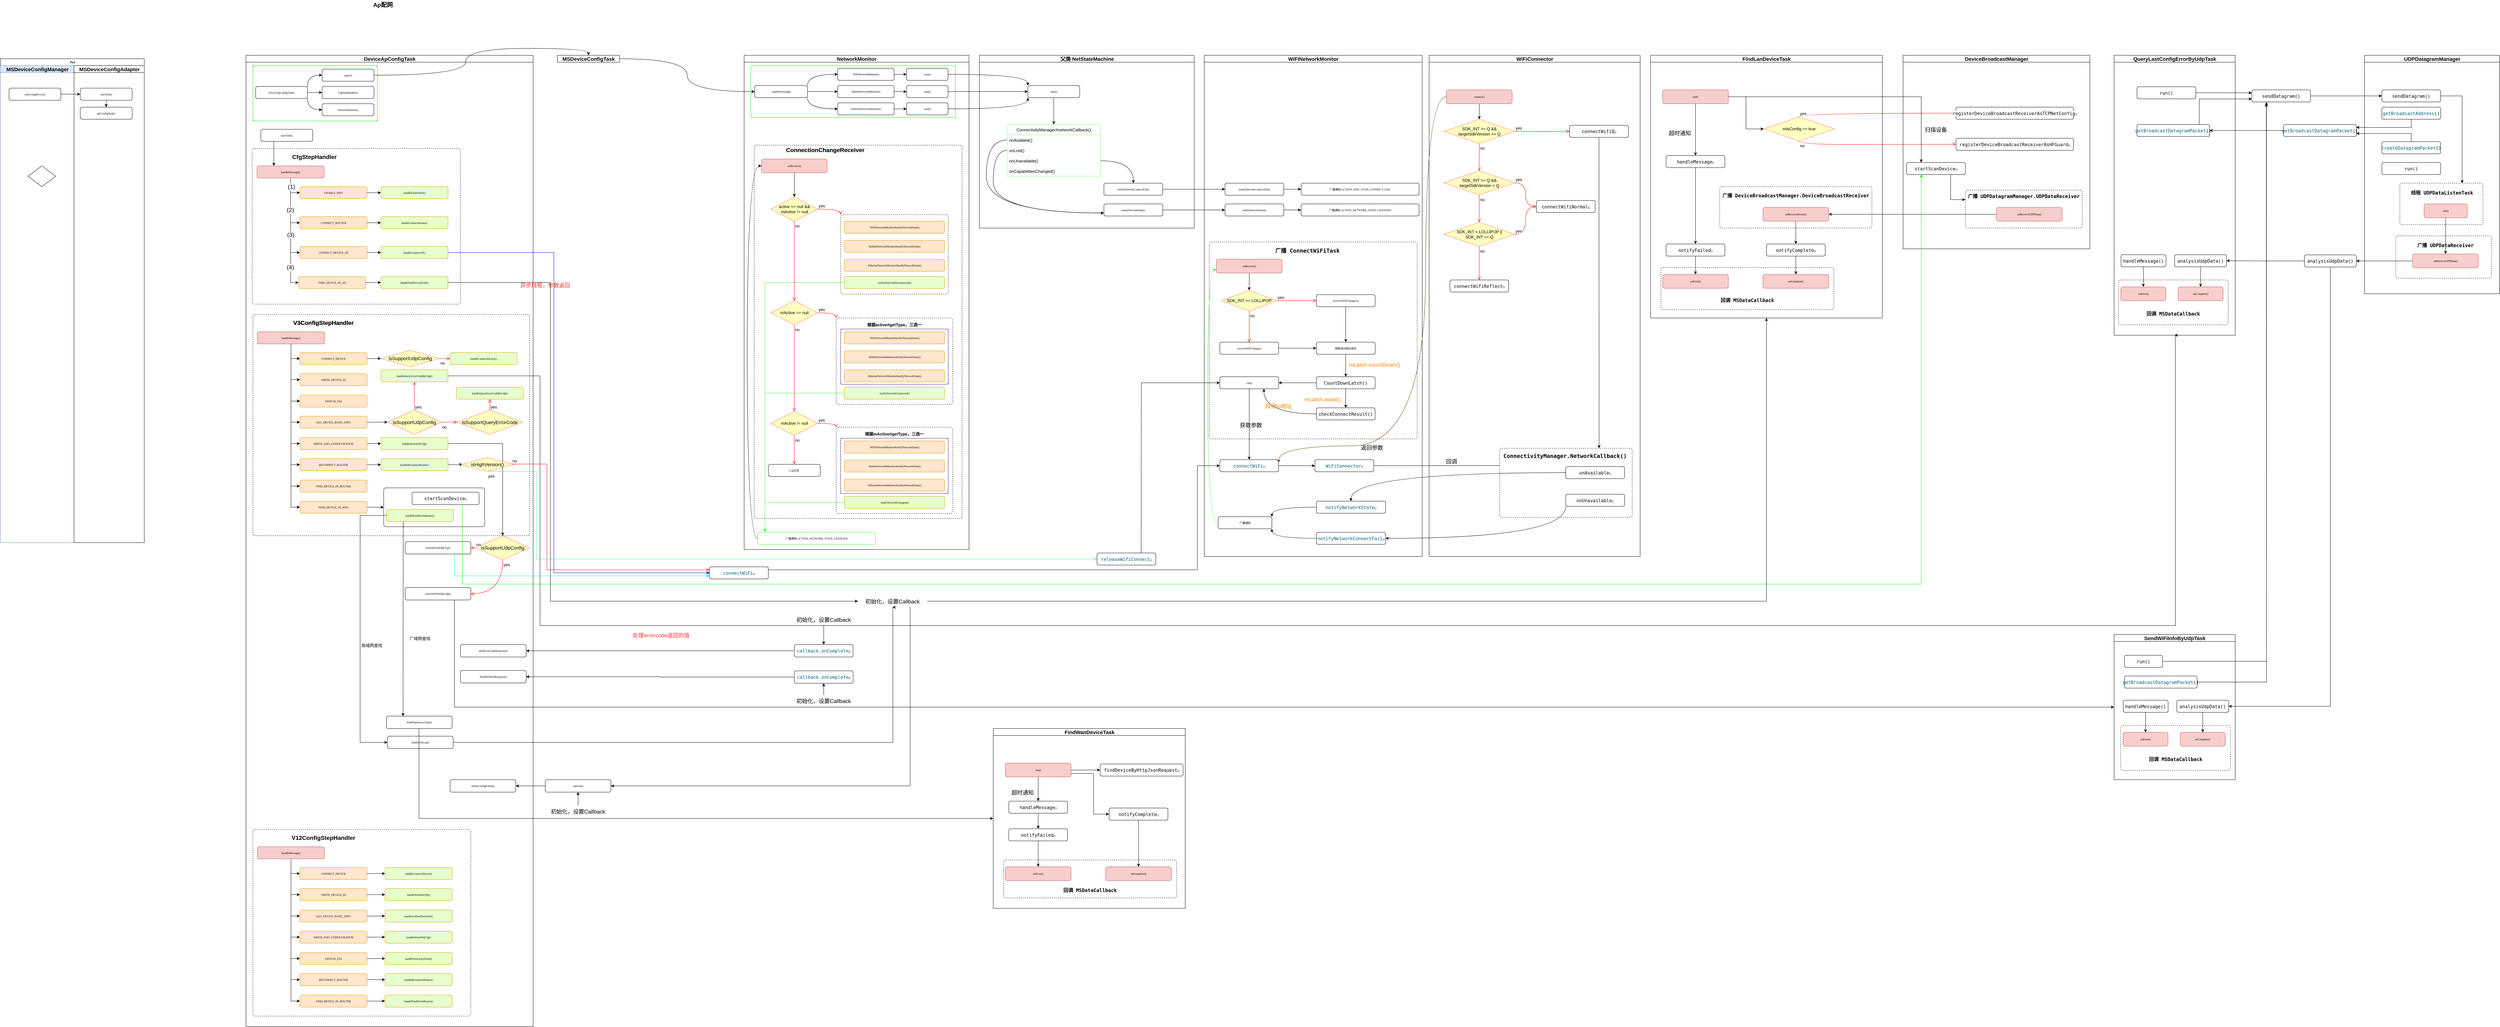 <mxfile version="20.0.1" type="github">
  <diagram name="Page-1" id="74e2e168-ea6b-b213-b513-2b3c1d86103e">
    <mxGraphModel dx="5963" dy="4079" grid="1" gridSize="10" guides="1" tooltips="1" connect="1" arrows="1" fold="1" page="1" pageScale="1" pageWidth="4681" pageHeight="3300" background="none" math="0" shadow="0">
      <root>
        <mxCell id="0" />
        <mxCell id="1" parent="0" />
        <mxCell id="77e6c97f196da883-4" value="DeviceApConfigTask" style="swimlane;html=1;startSize=20;fontSize=15;fillColor=none;" parent="1" vertex="1">
          <mxGeometry x="260" width="830" height="2810" as="geometry">
            <mxRectangle x="260" width="180" height="20" as="alternateBounds" />
          </mxGeometry>
        </mxCell>
        <mxCell id="G-COS3JicrVC8gvn0CJn-1246" value="" style="rounded=1;whiteSpace=wrap;html=1;absoluteArcSize=1;arcSize=14;strokeWidth=1;fontSize=17;fillColor=none;dashed=1;" vertex="1" parent="77e6c97f196da883-4">
          <mxGeometry x="20" y="750" width="800" height="640" as="geometry" />
        </mxCell>
        <mxCell id="G-COS3JicrVC8gvn0CJn-1198" value="" style="rounded=1;whiteSpace=wrap;html=1;absoluteArcSize=1;arcSize=14;strokeWidth=2;dashed=1;dashPattern=1 1;fontSize=14;fontColor=#FF3333;fillColor=none;" vertex="1" parent="77e6c97f196da883-4">
          <mxGeometry x="398" y="1251.5" width="292" height="112.5" as="geometry" />
        </mxCell>
        <mxCell id="G-COS3JicrVC8gvn0CJn-1044" value="" style="rounded=1;whiteSpace=wrap;html=1;absoluteArcSize=1;arcSize=14;strokeWidth=1;fontSize=17;fillColor=none;dashed=1;" vertex="1" parent="77e6c97f196da883-4">
          <mxGeometry x="20" y="750" width="800" height="640" as="geometry" />
        </mxCell>
        <mxCell id="G-COS3JicrVC8gvn0CJn-81" style="edgeStyle=orthogonalEdgeStyle;rounded=0;orthogonalLoop=1;jettySize=auto;html=1;entryX=0.25;entryY=0;entryDx=0;entryDy=0;fontSize=15;exitX=0.25;exitY=1;exitDx=0;exitDy=0;curved=1;" edge="1" parent="77e6c97f196da883-4" source="G-COS3JicrVC8gvn0CJn-10" target="G-COS3JicrVC8gvn0CJn-59">
          <mxGeometry relative="1" as="geometry">
            <mxPoint x="120" y="230" as="sourcePoint" />
          </mxGeometry>
        </mxCell>
        <mxCell id="G-COS3JicrVC8gvn0CJn-10" value="startTask()" style="rounded=1;whiteSpace=wrap;html=1;shadow=0;labelBackgroundColor=none;strokeWidth=1;fontFamily=Verdana;fontSize=8;align=center;" vertex="1" parent="77e6c97f196da883-4">
          <mxGeometry x="43" y="214" width="150" height="35" as="geometry" />
        </mxCell>
        <mxCell id="G-COS3JicrVC8gvn0CJn-34" value="WRITE_DEVICE_ID" style="rounded=1;whiteSpace=wrap;html=1;shadow=0;labelBackgroundColor=none;strokeWidth=1;fontFamily=Verdana;fontSize=8;align=center;fillColor=#ffe6cc;strokeColor=#d79b00;" vertex="1" parent="77e6c97f196da883-4">
          <mxGeometry x="156" y="921" width="194" height="35" as="geometry" />
        </mxCell>
        <mxCell id="G-COS3JicrVC8gvn0CJn-1086" style="edgeStyle=orthogonalEdgeStyle;rounded=0;orthogonalLoop=1;jettySize=auto;html=1;exitX=1;exitY=0.5;exitDx=0;exitDy=0;fontSize=14;fontColor=#000000;strokeColor=#000000;" edge="1" parent="77e6c97f196da883-4" source="G-COS3JicrVC8gvn0CJn-35" target="G-COS3JicrVC8gvn0CJn-1085">
          <mxGeometry relative="1" as="geometry" />
        </mxCell>
        <mxCell id="G-COS3JicrVC8gvn0CJn-35" value="CONNECT_DEVICE" style="rounded=1;whiteSpace=wrap;html=1;shadow=0;labelBackgroundColor=none;strokeWidth=1;fontFamily=Verdana;fontSize=8;align=center;fillColor=#ffe6cc;strokeColor=#d79b00;" vertex="1" parent="77e6c97f196da883-4">
          <mxGeometry x="156" y="860" width="194" height="35" as="geometry" />
        </mxCell>
        <mxCell id="G-COS3JicrVC8gvn0CJn-36" value="SWITCH_STA" style="rounded=1;whiteSpace=wrap;html=1;shadow=0;labelBackgroundColor=none;strokeWidth=1;fontFamily=Verdana;fontSize=8;align=center;fillColor=#ffe6cc;strokeColor=#d79b00;" vertex="1" parent="77e6c97f196da883-4">
          <mxGeometry x="156" y="983" width="194" height="35" as="geometry" />
        </mxCell>
        <mxCell id="G-COS3JicrVC8gvn0CJn-1077" style="edgeStyle=orthogonalEdgeStyle;rounded=0;orthogonalLoop=1;jettySize=auto;html=1;exitX=1;exitY=0.5;exitDx=0;exitDy=0;entryX=0;entryY=0.5;entryDx=0;entryDy=0;fontSize=14;fontColor=#000000;strokeColor=#000000;" edge="1" parent="77e6c97f196da883-4" source="G-COS3JicrVC8gvn0CJn-37" target="G-COS3JicrVC8gvn0CJn-1076">
          <mxGeometry relative="1" as="geometry" />
        </mxCell>
        <mxCell id="G-COS3JicrVC8gvn0CJn-37" value="WRITE_WIFI_CONFIGURATION" style="rounded=1;whiteSpace=wrap;html=1;shadow=0;labelBackgroundColor=none;strokeWidth=1;fontFamily=Verdana;fontSize=8;align=center;fillColor=#ffe6cc;strokeColor=#d79b00;" vertex="1" parent="77e6c97f196da883-4">
          <mxGeometry x="156" y="1106" width="194" height="35" as="geometry" />
        </mxCell>
        <mxCell id="G-COS3JicrVC8gvn0CJn-38" value="GET_DEVICE_BASIC_INFO" style="rounded=1;whiteSpace=wrap;html=1;shadow=0;labelBackgroundColor=none;strokeWidth=1;fontFamily=Verdana;fontSize=8;align=center;fillColor=#ffe6cc;strokeColor=#d79b00;" vertex="1" parent="77e6c97f196da883-4">
          <mxGeometry x="156" y="1044" width="194" height="35" as="geometry" />
        </mxCell>
        <mxCell id="G-COS3JicrVC8gvn0CJn-1079" style="edgeStyle=orthogonalEdgeStyle;rounded=0;orthogonalLoop=1;jettySize=auto;html=1;exitX=1;exitY=0.5;exitDx=0;exitDy=0;entryX=0;entryY=0.5;entryDx=0;entryDy=0;fontSize=14;fontColor=#000000;strokeColor=#000000;" edge="1" parent="77e6c97f196da883-4" source="G-COS3JicrVC8gvn0CJn-39" target="G-COS3JicrVC8gvn0CJn-1078">
          <mxGeometry relative="1" as="geometry" />
        </mxCell>
        <mxCell id="G-COS3JicrVC8gvn0CJn-39" value="RECONNECT_ROUTER" style="rounded=1;whiteSpace=wrap;html=1;shadow=0;labelBackgroundColor=none;strokeWidth=1;fontFamily=Verdana;fontSize=8;align=center;fillColor=#ffe6cc;strokeColor=#d79b00;" vertex="1" parent="77e6c97f196da883-4">
          <mxGeometry x="156" y="1167" width="194" height="35" as="geometry" />
        </mxCell>
        <mxCell id="G-COS3JicrVC8gvn0CJn-41" value="FIND_DEVICE_IN_ROUTER" style="rounded=1;whiteSpace=wrap;html=1;shadow=0;labelBackgroundColor=none;strokeWidth=1;fontFamily=Verdana;fontSize=8;align=center;fillColor=#ffe6cc;strokeColor=#d79b00;" vertex="1" parent="77e6c97f196da883-4">
          <mxGeometry x="156" y="1229" width="194" height="35" as="geometry" />
        </mxCell>
        <mxCell id="G-COS3JicrVC8gvn0CJn-157" value="" style="group" vertex="1" connectable="0" parent="77e6c97f196da883-4">
          <mxGeometry x="20" y="30" width="360" height="160" as="geometry" />
        </mxCell>
        <mxCell id="G-COS3JicrVC8gvn0CJn-151" value="" style="rounded=1;whiteSpace=wrap;html=1;absoluteArcSize=1;arcSize=14;strokeWidth=1;dashed=1;fontSize=15;fillColor=none;dashPattern=1 1;strokeColor=#000000;" vertex="1" parent="G-COS3JicrVC8gvn0CJn-157">
          <mxGeometry width="360" height="160" as="geometry" />
        </mxCell>
        <mxCell id="G-COS3JicrVC8gvn0CJn-152" value="" style="group;strokeColor=#00FF00;container=0;" vertex="1" connectable="0" parent="G-COS3JicrVC8gvn0CJn-157">
          <mxGeometry width="360" height="160" as="geometry" />
        </mxCell>
        <mxCell id="G-COS3JicrVC8gvn0CJn-118" value="DeviceApConfigTask()" style="rounded=1;whiteSpace=wrap;html=1;shadow=0;labelBackgroundColor=none;strokeWidth=1;fontFamily=Verdana;fontSize=8;align=center;" vertex="1" parent="G-COS3JicrVC8gvn0CJn-157">
          <mxGeometry x="8" y="60" width="150" height="35" as="geometry" />
        </mxCell>
        <mxCell id="G-COS3JicrVC8gvn0CJn-124" value="super()" style="rounded=1;whiteSpace=wrap;html=1;shadow=0;labelBackgroundColor=none;strokeWidth=1;fontFamily=Verdana;fontSize=8;align=center;" vertex="1" parent="G-COS3JicrVC8gvn0CJn-157">
          <mxGeometry x="200" y="10" width="150" height="35" as="geometry" />
        </mxCell>
        <mxCell id="G-COS3JicrVC8gvn0CJn-154" style="edgeStyle=orthogonalEdgeStyle;curved=1;rounded=0;orthogonalLoop=1;jettySize=auto;html=1;exitX=1;exitY=0;exitDx=0;exitDy=0;entryX=0;entryY=0.5;entryDx=0;entryDy=0;fontSize=15;" edge="1" parent="G-COS3JicrVC8gvn0CJn-157" source="G-COS3JicrVC8gvn0CJn-118" target="G-COS3JicrVC8gvn0CJn-124">
          <mxGeometry relative="1" as="geometry" />
        </mxCell>
        <mxCell id="G-COS3JicrVC8gvn0CJn-125" value="CfgStepHandler()" style="rounded=1;whiteSpace=wrap;html=1;shadow=0;labelBackgroundColor=none;strokeWidth=1;fontFamily=Verdana;fontSize=8;align=center;" vertex="1" parent="G-COS3JicrVC8gvn0CJn-157">
          <mxGeometry x="200" y="60" width="150" height="35" as="geometry" />
        </mxCell>
        <mxCell id="G-COS3JicrVC8gvn0CJn-155" style="edgeStyle=orthogonalEdgeStyle;curved=1;rounded=0;orthogonalLoop=1;jettySize=auto;html=1;exitX=1;exitY=0.5;exitDx=0;exitDy=0;entryX=0;entryY=0.5;entryDx=0;entryDy=0;fontSize=15;" edge="1" parent="G-COS3JicrVC8gvn0CJn-157" source="G-COS3JicrVC8gvn0CJn-118" target="G-COS3JicrVC8gvn0CJn-125">
          <mxGeometry relative="1" as="geometry" />
        </mxCell>
        <mxCell id="G-COS3JicrVC8gvn0CJn-126" value="NetworkMonitor()" style="rounded=1;whiteSpace=wrap;html=1;shadow=0;labelBackgroundColor=none;strokeWidth=1;fontFamily=Verdana;fontSize=8;align=center;" vertex="1" parent="G-COS3JicrVC8gvn0CJn-157">
          <mxGeometry x="200" y="110" width="150" height="35" as="geometry" />
        </mxCell>
        <mxCell id="G-COS3JicrVC8gvn0CJn-156" style="edgeStyle=orthogonalEdgeStyle;curved=1;rounded=0;orthogonalLoop=1;jettySize=auto;html=1;exitX=1;exitY=1;exitDx=0;exitDy=0;entryX=0;entryY=0.5;entryDx=0;entryDy=0;fontSize=15;" edge="1" parent="G-COS3JicrVC8gvn0CJn-157" source="G-COS3JicrVC8gvn0CJn-118" target="G-COS3JicrVC8gvn0CJn-126">
          <mxGeometry relative="1" as="geometry" />
        </mxCell>
        <mxCell id="G-COS3JicrVC8gvn0CJn-60" value="" style="rounded=1;whiteSpace=wrap;html=1;absoluteArcSize=1;arcSize=14;strokeWidth=1;fontSize=17;fillColor=none;dashed=1;" vertex="1" parent="77e6c97f196da883-4">
          <mxGeometry x="18" y="270" width="602" height="450" as="geometry" />
        </mxCell>
        <mxCell id="G-COS3JicrVC8gvn0CJn-12" value="ENABLE_WIFI" style="rounded=1;whiteSpace=wrap;html=1;shadow=0;labelBackgroundColor=none;strokeWidth=1;fontFamily=Verdana;fontSize=8;align=center;fillColor=#ffe6cc;strokeColor=#d79b00;" vertex="1" parent="77e6c97f196da883-4">
          <mxGeometry x="156" y="380" width="194" height="35" as="geometry" />
        </mxCell>
        <mxCell id="G-COS3JicrVC8gvn0CJn-30" value="CONNECT_DEVICE_AP" style="rounded=1;whiteSpace=wrap;html=1;shadow=0;labelBackgroundColor=none;strokeWidth=1;fontFamily=Verdana;fontSize=8;align=center;fillColor=#ffe6cc;strokeColor=#d79b00;" vertex="1" parent="77e6c97f196da883-4">
          <mxGeometry x="156" y="553" width="194" height="35" as="geometry" />
        </mxCell>
        <mxCell id="G-COS3JicrVC8gvn0CJn-32" value="CONNECT_ROUTER" style="rounded=1;whiteSpace=wrap;html=1;shadow=0;labelBackgroundColor=none;strokeWidth=1;fontFamily=Verdana;fontSize=8;align=center;fillColor=#ffe6cc;strokeColor=#d79b00;" vertex="1" parent="77e6c97f196da883-4">
          <mxGeometry x="156" y="467" width="194" height="35" as="geometry" />
        </mxCell>
        <mxCell id="G-COS3JicrVC8gvn0CJn-33" value="FIND_DEVICE_IN_AP" style="rounded=1;whiteSpace=wrap;html=1;shadow=0;labelBackgroundColor=none;strokeWidth=1;fontFamily=Verdana;fontSize=8;align=center;fillColor=#ffe6cc;strokeColor=#d79b00;" vertex="1" parent="77e6c97f196da883-4">
          <mxGeometry x="152" y="640" width="194" height="35" as="geometry" />
        </mxCell>
        <mxCell id="G-COS3JicrVC8gvn0CJn-62" style="edgeStyle=orthogonalEdgeStyle;rounded=0;orthogonalLoop=1;jettySize=auto;html=1;exitX=0.5;exitY=1;exitDx=0;exitDy=0;entryX=0;entryY=0.5;entryDx=0;entryDy=0;fontSize=17;" edge="1" parent="77e6c97f196da883-4" source="G-COS3JicrVC8gvn0CJn-59" target="G-COS3JicrVC8gvn0CJn-12">
          <mxGeometry relative="1" as="geometry" />
        </mxCell>
        <mxCell id="G-COS3JicrVC8gvn0CJn-68" style="edgeStyle=orthogonalEdgeStyle;rounded=0;orthogonalLoop=1;jettySize=auto;html=1;exitX=0.5;exitY=1;exitDx=0;exitDy=0;entryX=0;entryY=0.5;entryDx=0;entryDy=0;fontSize=17;" edge="1" parent="77e6c97f196da883-4" source="G-COS3JicrVC8gvn0CJn-59" target="G-COS3JicrVC8gvn0CJn-32">
          <mxGeometry relative="1" as="geometry" />
        </mxCell>
        <mxCell id="G-COS3JicrVC8gvn0CJn-69" style="edgeStyle=orthogonalEdgeStyle;rounded=0;orthogonalLoop=1;jettySize=auto;html=1;exitX=0.5;exitY=1;exitDx=0;exitDy=0;entryX=0;entryY=0.5;entryDx=0;entryDy=0;fontSize=17;" edge="1" parent="77e6c97f196da883-4" source="G-COS3JicrVC8gvn0CJn-59" target="G-COS3JicrVC8gvn0CJn-30">
          <mxGeometry relative="1" as="geometry" />
        </mxCell>
        <mxCell id="G-COS3JicrVC8gvn0CJn-70" style="edgeStyle=orthogonalEdgeStyle;rounded=0;orthogonalLoop=1;jettySize=auto;html=1;exitX=0.5;exitY=1;exitDx=0;exitDy=0;entryX=0;entryY=0.5;entryDx=0;entryDy=0;fontSize=17;" edge="1" parent="77e6c97f196da883-4" source="G-COS3JicrVC8gvn0CJn-59" target="G-COS3JicrVC8gvn0CJn-33">
          <mxGeometry relative="1" as="geometry" />
        </mxCell>
        <mxCell id="G-COS3JicrVC8gvn0CJn-74" value="(4)" style="edgeLabel;html=1;align=center;verticalAlign=middle;resizable=0;points=[];fontSize=17;" vertex="1" connectable="0" parent="G-COS3JicrVC8gvn0CJn-70">
          <mxGeometry x="0.588" y="-1" relative="1" as="geometry">
            <mxPoint as="offset" />
          </mxGeometry>
        </mxCell>
        <mxCell id="G-COS3JicrVC8gvn0CJn-75" value="(3)" style="edgeLabel;html=1;align=center;verticalAlign=middle;resizable=0;points=[];fontSize=17;" vertex="1" connectable="0" parent="G-COS3JicrVC8gvn0CJn-70">
          <mxGeometry x="0.01" relative="1" as="geometry">
            <mxPoint as="offset" />
          </mxGeometry>
        </mxCell>
        <mxCell id="G-COS3JicrVC8gvn0CJn-76" value="(2)" style="edgeLabel;html=1;align=center;verticalAlign=middle;resizable=0;points=[];fontSize=17;" vertex="1" connectable="0" parent="G-COS3JicrVC8gvn0CJn-70">
          <mxGeometry x="-0.431" y="-1" relative="1" as="geometry">
            <mxPoint as="offset" />
          </mxGeometry>
        </mxCell>
        <mxCell id="G-COS3JicrVC8gvn0CJn-77" value="(1)" style="edgeLabel;html=1;align=center;verticalAlign=middle;resizable=0;points=[];fontSize=17;" vertex="1" connectable="0" parent="G-COS3JicrVC8gvn0CJn-70">
          <mxGeometry x="-0.842" y="2" relative="1" as="geometry">
            <mxPoint as="offset" />
          </mxGeometry>
        </mxCell>
        <mxCell id="G-COS3JicrVC8gvn0CJn-59" value="handleMessage()" style="rounded=1;whiteSpace=wrap;html=1;shadow=0;labelBackgroundColor=none;strokeWidth=1;fontFamily=Verdana;fontSize=8;align=center;fillColor=#f8cecc;strokeColor=#b85450;" vertex="1" parent="77e6c97f196da883-4">
          <mxGeometry x="32" y="320" width="194" height="35" as="geometry" />
        </mxCell>
        <mxCell id="G-COS3JicrVC8gvn0CJn-61" value="CfgStepHandler" style="text;html=1;strokeColor=none;fillColor=none;align=center;verticalAlign=middle;whiteSpace=wrap;rounded=0;dashed=1;fontSize=17;fontStyle=1" vertex="1" parent="77e6c97f196da883-4">
          <mxGeometry x="122" y="280" width="152" height="30" as="geometry" />
        </mxCell>
        <mxCell id="G-COS3JicrVC8gvn0CJn-63" value="handleEnableWifi()" style="rounded=1;whiteSpace=wrap;html=1;shadow=0;labelBackgroundColor=none;strokeWidth=1;fontFamily=Verdana;fontSize=8;align=center;fillColor=#E6FFCC;strokeColor=#d79b00;" vertex="1" parent="77e6c97f196da883-4">
          <mxGeometry x="390" y="380" width="194" height="35" as="geometry" />
        </mxCell>
        <mxCell id="G-COS3JicrVC8gvn0CJn-67" style="edgeStyle=orthogonalEdgeStyle;rounded=0;orthogonalLoop=1;jettySize=auto;html=1;entryX=0;entryY=0.5;entryDx=0;entryDy=0;fontSize=17;" edge="1" parent="77e6c97f196da883-4" source="G-COS3JicrVC8gvn0CJn-12" target="G-COS3JicrVC8gvn0CJn-63">
          <mxGeometry relative="1" as="geometry" />
        </mxCell>
        <mxCell id="G-COS3JicrVC8gvn0CJn-64" value="handleConnectRouter()" style="rounded=1;whiteSpace=wrap;html=1;shadow=0;labelBackgroundColor=none;strokeWidth=1;fontFamily=Verdana;fontSize=8;align=center;fillColor=#E6FFCC;strokeColor=#d79b00;" vertex="1" parent="77e6c97f196da883-4">
          <mxGeometry x="390" y="467" width="194" height="35" as="geometry" />
        </mxCell>
        <mxCell id="G-COS3JicrVC8gvn0CJn-71" style="edgeStyle=orthogonalEdgeStyle;rounded=0;orthogonalLoop=1;jettySize=auto;html=1;exitX=1;exitY=0.5;exitDx=0;exitDy=0;fontSize=17;" edge="1" parent="77e6c97f196da883-4" source="G-COS3JicrVC8gvn0CJn-32" target="G-COS3JicrVC8gvn0CJn-64">
          <mxGeometry relative="1" as="geometry" />
        </mxCell>
        <mxCell id="G-COS3JicrVC8gvn0CJn-65" value="handleConnectAP()" style="rounded=1;whiteSpace=wrap;html=1;shadow=0;labelBackgroundColor=none;strokeWidth=1;fontFamily=Verdana;fontSize=8;align=center;fillColor=#E6FFCC;strokeColor=#d79b00;" vertex="1" parent="77e6c97f196da883-4">
          <mxGeometry x="390" y="553" width="194" height="35" as="geometry" />
        </mxCell>
        <mxCell id="G-COS3JicrVC8gvn0CJn-72" style="edgeStyle=orthogonalEdgeStyle;rounded=0;orthogonalLoop=1;jettySize=auto;html=1;exitX=1;exitY=0.5;exitDx=0;exitDy=0;fontSize=17;" edge="1" parent="77e6c97f196da883-4" source="G-COS3JicrVC8gvn0CJn-30" target="G-COS3JicrVC8gvn0CJn-65">
          <mxGeometry relative="1" as="geometry" />
        </mxCell>
        <mxCell id="G-COS3JicrVC8gvn0CJn-66" value="handleFindDeviceInAP()" style="rounded=1;whiteSpace=wrap;html=1;shadow=0;labelBackgroundColor=none;strokeWidth=1;fontFamily=Verdana;fontSize=8;align=center;fillColor=#E6FFCC;strokeColor=#d79b00;" vertex="1" parent="77e6c97f196da883-4">
          <mxGeometry x="390" y="640" width="194" height="35" as="geometry" />
        </mxCell>
        <mxCell id="G-COS3JicrVC8gvn0CJn-73" value="" style="edgeStyle=orthogonalEdgeStyle;rounded=0;orthogonalLoop=1;jettySize=auto;html=1;fontSize=17;" edge="1" parent="77e6c97f196da883-4" source="G-COS3JicrVC8gvn0CJn-33" target="G-COS3JicrVC8gvn0CJn-66">
          <mxGeometry relative="1" as="geometry">
            <Array as="points">
              <mxPoint x="390" y="658" />
            </Array>
          </mxGeometry>
        </mxCell>
        <mxCell id="G-COS3JicrVC8gvn0CJn-1047" style="edgeStyle=orthogonalEdgeStyle;rounded=0;orthogonalLoop=1;jettySize=auto;html=1;exitX=0.5;exitY=1;exitDx=0;exitDy=0;entryX=0;entryY=0.5;entryDx=0;entryDy=0;fontSize=14;fontColor=#000000;strokeColor=#000000;" edge="1" parent="77e6c97f196da883-4" source="G-COS3JicrVC8gvn0CJn-1045" target="G-COS3JicrVC8gvn0CJn-35">
          <mxGeometry relative="1" as="geometry" />
        </mxCell>
        <mxCell id="G-COS3JicrVC8gvn0CJn-1048" style="edgeStyle=orthogonalEdgeStyle;rounded=0;orthogonalLoop=1;jettySize=auto;html=1;exitX=0.5;exitY=1;exitDx=0;exitDy=0;entryX=0;entryY=0.5;entryDx=0;entryDy=0;fontSize=14;fontColor=#000000;strokeColor=#000000;" edge="1" parent="77e6c97f196da883-4" source="G-COS3JicrVC8gvn0CJn-1045" target="G-COS3JicrVC8gvn0CJn-34">
          <mxGeometry relative="1" as="geometry" />
        </mxCell>
        <mxCell id="G-COS3JicrVC8gvn0CJn-1049" style="edgeStyle=orthogonalEdgeStyle;rounded=0;orthogonalLoop=1;jettySize=auto;html=1;exitX=0.5;exitY=1;exitDx=0;exitDy=0;entryX=0;entryY=0.5;entryDx=0;entryDy=0;fontSize=14;fontColor=#000000;strokeColor=#000000;" edge="1" parent="77e6c97f196da883-4" source="G-COS3JicrVC8gvn0CJn-1045" target="G-COS3JicrVC8gvn0CJn-36">
          <mxGeometry relative="1" as="geometry" />
        </mxCell>
        <mxCell id="G-COS3JicrVC8gvn0CJn-1050" style="edgeStyle=orthogonalEdgeStyle;rounded=0;orthogonalLoop=1;jettySize=auto;html=1;exitX=0.5;exitY=1;exitDx=0;exitDy=0;entryX=0;entryY=0.5;entryDx=0;entryDy=0;fontSize=14;fontColor=#000000;strokeColor=#000000;" edge="1" parent="77e6c97f196da883-4" source="G-COS3JicrVC8gvn0CJn-1045" target="G-COS3JicrVC8gvn0CJn-38">
          <mxGeometry relative="1" as="geometry" />
        </mxCell>
        <mxCell id="G-COS3JicrVC8gvn0CJn-1051" style="edgeStyle=orthogonalEdgeStyle;rounded=0;orthogonalLoop=1;jettySize=auto;html=1;exitX=0.5;exitY=1;exitDx=0;exitDy=0;entryX=0;entryY=0.5;entryDx=0;entryDy=0;fontSize=14;fontColor=#000000;strokeColor=#000000;" edge="1" parent="77e6c97f196da883-4" source="G-COS3JicrVC8gvn0CJn-1045" target="G-COS3JicrVC8gvn0CJn-37">
          <mxGeometry relative="1" as="geometry" />
        </mxCell>
        <mxCell id="G-COS3JicrVC8gvn0CJn-1052" style="edgeStyle=orthogonalEdgeStyle;rounded=0;orthogonalLoop=1;jettySize=auto;html=1;exitX=0.5;exitY=1;exitDx=0;exitDy=0;entryX=0;entryY=0.5;entryDx=0;entryDy=0;fontSize=14;fontColor=#000000;strokeColor=#000000;" edge="1" parent="77e6c97f196da883-4" source="G-COS3JicrVC8gvn0CJn-1045" target="G-COS3JicrVC8gvn0CJn-39">
          <mxGeometry relative="1" as="geometry" />
        </mxCell>
        <mxCell id="G-COS3JicrVC8gvn0CJn-1053" style="edgeStyle=orthogonalEdgeStyle;rounded=0;orthogonalLoop=1;jettySize=auto;html=1;exitX=0.5;exitY=1;exitDx=0;exitDy=0;entryX=0;entryY=0.5;entryDx=0;entryDy=0;fontSize=14;fontColor=#000000;strokeColor=#000000;" edge="1" parent="77e6c97f196da883-4" source="G-COS3JicrVC8gvn0CJn-1045" target="G-COS3JicrVC8gvn0CJn-41">
          <mxGeometry relative="1" as="geometry" />
        </mxCell>
        <mxCell id="G-COS3JicrVC8gvn0CJn-1057" style="edgeStyle=orthogonalEdgeStyle;rounded=0;orthogonalLoop=1;jettySize=auto;html=1;exitX=0.5;exitY=1;exitDx=0;exitDy=0;entryX=0;entryY=0.5;entryDx=0;entryDy=0;fontSize=14;fontColor=#000000;strokeColor=#000000;" edge="1" parent="77e6c97f196da883-4" source="G-COS3JicrVC8gvn0CJn-1045" target="G-COS3JicrVC8gvn0CJn-1056">
          <mxGeometry relative="1" as="geometry" />
        </mxCell>
        <mxCell id="G-COS3JicrVC8gvn0CJn-1045" value="handleMessage()" style="rounded=1;whiteSpace=wrap;html=1;shadow=0;labelBackgroundColor=none;strokeWidth=1;fontFamily=Verdana;fontSize=8;align=center;fillColor=#f8cecc;strokeColor=#b85450;" vertex="1" parent="77e6c97f196da883-4">
          <mxGeometry x="33" y="800" width="194" height="35" as="geometry" />
        </mxCell>
        <mxCell id="G-COS3JicrVC8gvn0CJn-1046" value="V3ConfigStepHandler" style="text;html=1;strokeColor=none;fillColor=none;align=center;verticalAlign=middle;whiteSpace=wrap;rounded=0;dashed=1;fontSize=17;fontStyle=1" vertex="1" parent="77e6c97f196da883-4">
          <mxGeometry x="124" y="760" width="200" height="30" as="geometry" />
        </mxCell>
        <mxCell id="G-COS3JicrVC8gvn0CJn-1054" value="handleConnectDevice()" style="rounded=1;whiteSpace=wrap;html=1;shadow=0;labelBackgroundColor=none;strokeWidth=1;fontFamily=Verdana;fontSize=8;align=center;fillColor=#E6FFCC;strokeColor=#d79b00;" vertex="1" parent="77e6c97f196da883-4">
          <mxGeometry x="590" y="860" width="194" height="35" as="geometry" />
        </mxCell>
        <mxCell id="G-COS3JicrVC8gvn0CJn-1081" style="edgeStyle=orthogonalEdgeStyle;rounded=0;orthogonalLoop=1;jettySize=auto;html=1;exitX=1;exitY=0.5;exitDx=0;exitDy=0;fontSize=14;fontColor=#000000;strokeColor=#000000;entryX=0;entryY=0.5;entryDx=0;entryDy=0;" edge="1" parent="77e6c97f196da883-4" source="G-COS3JicrVC8gvn0CJn-1056" target="G-COS3JicrVC8gvn0CJn-1198">
          <mxGeometry relative="1" as="geometry" />
        </mxCell>
        <mxCell id="G-COS3JicrVC8gvn0CJn-1056" value="FIND_DEVICE_IN_WAN" style="rounded=1;whiteSpace=wrap;html=1;shadow=0;labelBackgroundColor=none;strokeWidth=1;fontFamily=Verdana;fontSize=8;align=center;fillColor=#ffe6cc;strokeColor=#d79b00;" vertex="1" parent="77e6c97f196da883-4">
          <mxGeometry x="156" y="1290" width="194" height="35" as="geometry" />
        </mxCell>
        <mxCell id="G-COS3JicrVC8gvn0CJn-1058" value="handleQueryErrorCodeByUdp()" style="rounded=1;whiteSpace=wrap;html=1;shadow=0;labelBackgroundColor=none;strokeWidth=1;fontFamily=Verdana;fontSize=8;align=center;fillColor=#E6FFCC;strokeColor=#d79b00;" vertex="1" parent="77e6c97f196da883-4">
          <mxGeometry x="390" y="910" width="194" height="35" as="geometry" />
        </mxCell>
        <mxCell id="G-COS3JicrVC8gvn0CJn-1059" style="edgeStyle=orthogonalEdgeStyle;rounded=0;orthogonalLoop=1;jettySize=auto;html=1;exitX=1;exitY=0.5;exitDx=0;exitDy=0;fontSize=14;fontColor=#000000;strokeColor=#000000;entryX=0;entryY=0.5;entryDx=0;entryDy=0;" edge="1" parent="77e6c97f196da883-4" source="G-COS3JicrVC8gvn0CJn-38" target="G-COS3JicrVC8gvn0CJn-1067">
          <mxGeometry relative="1" as="geometry">
            <mxPoint x="380.26" y="1061.2" as="targetPoint" />
          </mxGeometry>
        </mxCell>
        <mxCell id="G-COS3JicrVC8gvn0CJn-1067" value="&lt;span style=&quot;font-size: 14px;&quot;&gt;isSupportUdpConfig&lt;/span&gt;" style="rhombus;whiteSpace=wrap;html=1;fillColor=#ffffc0;strokeColor=#ff0000;dashed=1;dashPattern=1 1;fontSize=12;" vertex="1" parent="77e6c97f196da883-4">
          <mxGeometry x="409" y="1026.5" width="156" height="70" as="geometry" />
        </mxCell>
        <mxCell id="G-COS3JicrVC8gvn0CJn-1068" value="yes" style="edgeStyle=orthogonalEdgeStyle;html=1;align=left;verticalAlign=bottom;endArrow=open;endSize=8;strokeColor=#ff0000;rounded=0;fontSize=12;curved=1;exitX=0.5;exitY=0;exitDx=0;exitDy=0;" edge="1" parent="77e6c97f196da883-4" source="G-COS3JicrVC8gvn0CJn-1067" target="G-COS3JicrVC8gvn0CJn-1058">
          <mxGeometry x="-1" relative="1" as="geometry">
            <mxPoint x="668.5" y="1166" as="targetPoint" />
            <mxPoint x="-2795.5" y="1184" as="sourcePoint" />
          </mxGeometry>
        </mxCell>
        <mxCell id="G-COS3JicrVC8gvn0CJn-1069" value="no" style="edgeStyle=orthogonalEdgeStyle;html=1;align=left;verticalAlign=top;endArrow=open;endSize=8;strokeColor=#ff0000;rounded=0;fontSize=12;curved=1;exitX=1;exitY=0.5;exitDx=0;exitDy=0;entryX=0;entryY=0.5;entryDx=0;entryDy=0;" edge="1" parent="77e6c97f196da883-4" source="G-COS3JicrVC8gvn0CJn-1067" target="G-COS3JicrVC8gvn0CJn-1073">
          <mxGeometry x="-1" relative="1" as="geometry">
            <mxPoint x="547.5" y="1273.5" as="targetPoint" />
            <mxPoint x="-1164" y="1190" as="sourcePoint" />
          </mxGeometry>
        </mxCell>
        <mxCell id="G-COS3JicrVC8gvn0CJn-1070" style="edgeStyle=orthogonalEdgeStyle;rounded=0;orthogonalLoop=1;jettySize=auto;html=1;exitX=0.5;exitY=1;exitDx=0;exitDy=0;fontSize=14;fontColor=#000000;strokeColor=#000000;" edge="1" parent="77e6c97f196da883-4" source="G-COS3JicrVC8gvn0CJn-1058" target="G-COS3JicrVC8gvn0CJn-1058">
          <mxGeometry relative="1" as="geometry" />
        </mxCell>
        <mxCell id="G-COS3JicrVC8gvn0CJn-1073" value="&lt;span style=&quot;font-size: 14px;&quot;&gt;isSupportQueryErrorCode&lt;/span&gt;" style="rhombus;whiteSpace=wrap;html=1;fillColor=#ffffc0;strokeColor=#ff0000;dashed=1;dashPattern=1 1;fontSize=12;" vertex="1" parent="77e6c97f196da883-4">
          <mxGeometry x="610" y="1026.5" width="190" height="70" as="geometry" />
        </mxCell>
        <mxCell id="G-COS3JicrVC8gvn0CJn-1074" value="yes" style="edgeStyle=orthogonalEdgeStyle;html=1;align=left;verticalAlign=bottom;endArrow=open;endSize=8;strokeColor=#ff0000;rounded=0;fontSize=12;curved=1;exitX=0.5;exitY=0;exitDx=0;exitDy=0;" edge="1" parent="77e6c97f196da883-4" source="G-COS3JicrVC8gvn0CJn-1073" target="G-COS3JicrVC8gvn0CJn-1060">
          <mxGeometry x="-1" relative="1" as="geometry">
            <mxPoint x="701" y="995" as="targetPoint" />
            <mxPoint x="653" y="1027" as="sourcePoint" />
          </mxGeometry>
        </mxCell>
        <mxCell id="G-COS3JicrVC8gvn0CJn-1060" value="handleQueryErrorCodeByUdp()" style="rounded=1;whiteSpace=wrap;html=1;shadow=0;labelBackgroundColor=none;strokeWidth=1;fontFamily=Verdana;fontSize=8;align=center;fillColor=#E6FFCC;strokeColor=#d79b00;" vertex="1" parent="77e6c97f196da883-4">
          <mxGeometry x="608" y="960" width="194" height="35" as="geometry" />
        </mxCell>
        <mxCell id="G-COS3JicrVC8gvn0CJn-1142" style="edgeStyle=orthogonalEdgeStyle;rounded=0;orthogonalLoop=1;jettySize=auto;html=1;exitX=1;exitY=0.5;exitDx=0;exitDy=0;entryX=0.5;entryY=0;entryDx=0;entryDy=0;fontSize=14;fontColor=#FF3333;strokeColor=#000000;" edge="1" parent="77e6c97f196da883-4" source="G-COS3JicrVC8gvn0CJn-1076" target="G-COS3JicrVC8gvn0CJn-1141">
          <mxGeometry relative="1" as="geometry" />
        </mxCell>
        <mxCell id="G-COS3JicrVC8gvn0CJn-1076" value="handleWriteWifiCfg()" style="rounded=1;whiteSpace=wrap;html=1;shadow=0;labelBackgroundColor=none;strokeWidth=1;fontFamily=Verdana;fontSize=8;align=center;fillColor=#E6FFCC;strokeColor=#d79b00;" vertex="1" parent="77e6c97f196da883-4">
          <mxGeometry x="390" y="1106" width="194" height="35" as="geometry" />
        </mxCell>
        <mxCell id="G-COS3JicrVC8gvn0CJn-1190" style="edgeStyle=orthogonalEdgeStyle;rounded=0;orthogonalLoop=1;jettySize=auto;html=1;exitX=1;exitY=0.5;exitDx=0;exitDy=0;entryX=0.037;entryY=0.49;entryDx=0;entryDy=0;entryPerimeter=0;fontSize=14;fontColor=#FF3333;strokeColor=#000000;" edge="1" parent="77e6c97f196da883-4" source="G-COS3JicrVC8gvn0CJn-1078" target="G-COS3JicrVC8gvn0CJn-1189">
          <mxGeometry relative="1" as="geometry" />
        </mxCell>
        <mxCell id="G-COS3JicrVC8gvn0CJn-1078" value="handleReconnectRouter()" style="rounded=1;whiteSpace=wrap;html=1;shadow=0;labelBackgroundColor=none;strokeWidth=1;fontFamily=Verdana;fontSize=8;align=center;fillColor=#E6FFCC;strokeColor=#d79b00;" vertex="1" parent="77e6c97f196da883-4">
          <mxGeometry x="390" y="1167" width="194" height="35" as="geometry" />
        </mxCell>
        <mxCell id="G-COS3JicrVC8gvn0CJn-1202" style="edgeStyle=elbowEdgeStyle;rounded=0;orthogonalLoop=1;jettySize=auto;html=1;exitX=0.25;exitY=1;exitDx=0;exitDy=0;fontSize=14;fontColor=#FF3333;strokeColor=#000000;entryX=0.25;entryY=0;entryDx=0;entryDy=0;" edge="1" parent="77e6c97f196da883-4" source="G-COS3JicrVC8gvn0CJn-1080" target="G-COS3JicrVC8gvn0CJn-1203">
          <mxGeometry relative="1" as="geometry" />
        </mxCell>
        <mxCell id="G-COS3JicrVC8gvn0CJn-1204" style="edgeStyle=elbowEdgeStyle;rounded=0;orthogonalLoop=1;jettySize=auto;html=1;exitX=0;exitY=0.5;exitDx=0;exitDy=0;entryX=0;entryY=0.5;entryDx=0;entryDy=0;fontSize=14;fontColor=#FF3333;strokeColor=#000000;" edge="1" parent="77e6c97f196da883-4" source="G-COS3JicrVC8gvn0CJn-1080" target="G-COS3JicrVC8gvn0CJn-1201">
          <mxGeometry relative="1" as="geometry">
            <Array as="points">
              <mxPoint x="330" y="1630" />
            </Array>
          </mxGeometry>
        </mxCell>
        <mxCell id="G-COS3JicrVC8gvn0CJn-1080" value="handleFindDevInRouter()" style="rounded=1;whiteSpace=wrap;html=1;shadow=0;labelBackgroundColor=none;strokeWidth=1;fontFamily=Verdana;fontSize=8;align=center;fillColor=#E6FFCC;strokeColor=#d79b00;" vertex="1" parent="77e6c97f196da883-4">
          <mxGeometry x="406" y="1314" width="194" height="35" as="geometry" />
        </mxCell>
        <mxCell id="G-COS3JicrVC8gvn0CJn-1082" value="&lt;span style=&quot;font-size: 14px;&quot;&gt;isSupportUdpConfig&lt;/span&gt;" style="rhombus;whiteSpace=wrap;html=1;fillColor=#ffffc0;strokeColor=#ff0000;dashed=1;dashPattern=1 1;fontSize=12;" vertex="1" parent="77e6c97f196da883-4">
          <mxGeometry x="409" y="1026.5" width="156" height="70" as="geometry" />
        </mxCell>
        <mxCell id="G-COS3JicrVC8gvn0CJn-1084" value="no" style="edgeStyle=orthogonalEdgeStyle;html=1;align=left;verticalAlign=top;endArrow=open;endSize=8;strokeColor=#ff0000;rounded=0;fontSize=12;curved=1;exitX=1;exitY=0.5;exitDx=0;exitDy=0;entryX=0;entryY=0.5;entryDx=0;entryDy=0;" edge="1" parent="77e6c97f196da883-4" source="G-COS3JicrVC8gvn0CJn-1085" target="G-COS3JicrVC8gvn0CJn-1054">
          <mxGeometry x="-1" relative="1" as="geometry">
            <mxPoint x="591" y="876.5" as="targetPoint" />
            <mxPoint x="546" y="876.5" as="sourcePoint" />
          </mxGeometry>
        </mxCell>
        <mxCell id="G-COS3JicrVC8gvn0CJn-1085" value="&lt;span style=&quot;font-size: 14px;&quot;&gt;isSupportUdpConfig&lt;/span&gt;" style="rhombus;whiteSpace=wrap;html=1;fillColor=#ffffc0;strokeColor=#ff0000;dashed=1;dashPattern=1 1;fontSize=12;" vertex="1" parent="77e6c97f196da883-4">
          <mxGeometry x="390" y="853.5" width="170" height="47.5" as="geometry" />
        </mxCell>
        <mxCell id="G-COS3JicrVC8gvn0CJn-1136" value="dealErrorCodeResponse()" style="rounded=1;whiteSpace=wrap;html=1;shadow=0;labelBackgroundColor=none;strokeWidth=1;fontFamily=Verdana;fontSize=8;align=center;" vertex="1" parent="77e6c97f196da883-4">
          <mxGeometry x="620" y="1705" width="190" height="36" as="geometry" />
        </mxCell>
        <mxCell id="G-COS3JicrVC8gvn0CJn-1141" value="&lt;span style=&quot;font-size: 14px;&quot;&gt;isSupportUdpConfig&lt;/span&gt;" style="rhombus;whiteSpace=wrap;html=1;fillColor=#ffffc0;strokeColor=#ff0000;dashed=1;dashPattern=1 1;fontSize=12;" vertex="1" parent="77e6c97f196da883-4">
          <mxGeometry x="664" y="1390" width="156" height="70" as="geometry" />
        </mxCell>
        <mxCell id="G-COS3JicrVC8gvn0CJn-1143" value="no" style="edgeStyle=orthogonalEdgeStyle;html=1;align=left;verticalAlign=bottom;endArrow=open;endSize=8;strokeColor=#ff0000;rounded=0;fontSize=12;curved=1;exitX=0;exitY=0.5;exitDx=0;exitDy=0;entryX=1;entryY=0.5;entryDx=0;entryDy=0;" edge="1" parent="77e6c97f196da883-4" source="G-COS3JicrVC8gvn0CJn-1141" target="G-COS3JicrVC8gvn0CJn-1144">
          <mxGeometry x="-1" relative="1" as="geometry">
            <mxPoint x="408.2" y="1384.25" as="targetPoint" />
            <mxPoint x="408.2" y="1465.75" as="sourcePoint" />
          </mxGeometry>
        </mxCell>
        <mxCell id="G-COS3JicrVC8gvn0CJn-1144" value="writeWiFiInfoByTcp()" style="rounded=1;whiteSpace=wrap;html=1;shadow=0;labelBackgroundColor=none;strokeWidth=1;fontFamily=Verdana;fontSize=8;align=center;" vertex="1" parent="77e6c97f196da883-4">
          <mxGeometry x="460" y="1407" width="190" height="36" as="geometry" />
        </mxCell>
        <mxCell id="G-COS3JicrVC8gvn0CJn-1145" value="writeWiFiInfoByUdp()" style="rounded=1;whiteSpace=wrap;html=1;shadow=0;labelBackgroundColor=none;strokeWidth=1;fontFamily=Verdana;fontSize=8;align=center;" vertex="1" parent="77e6c97f196da883-4">
          <mxGeometry x="460" y="1540" width="190" height="36" as="geometry" />
        </mxCell>
        <mxCell id="G-COS3JicrVC8gvn0CJn-1146" value="yes" style="edgeStyle=orthogonalEdgeStyle;html=1;align=left;verticalAlign=top;endArrow=open;endSize=8;strokeColor=#ff0000;rounded=0;fontSize=12;curved=1;exitX=0.5;exitY=1;exitDx=0;exitDy=0;entryX=1;entryY=0.5;entryDx=0;entryDy=0;" edge="1" parent="77e6c97f196da883-4" source="G-COS3JicrVC8gvn0CJn-1141" target="G-COS3JicrVC8gvn0CJn-1145">
          <mxGeometry x="-1" relative="1" as="geometry">
            <mxPoint x="620" y="1216.5" as="targetPoint" />
            <mxPoint x="575" y="1216.5" as="sourcePoint" />
          </mxGeometry>
        </mxCell>
        <mxCell id="G-COS3JicrVC8gvn0CJn-1185" value="dealWiFiInfoResponse()" style="rounded=1;whiteSpace=wrap;html=1;shadow=0;labelBackgroundColor=none;strokeWidth=1;fontFamily=Verdana;fontSize=8;align=center;" vertex="1" parent="77e6c97f196da883-4">
          <mxGeometry x="620" y="1780" width="190" height="36" as="geometry" />
        </mxCell>
        <mxCell id="G-COS3JicrVC8gvn0CJn-1189" value="&lt;span style=&quot;font-size: 14px;&quot;&gt;isHighVersion()&lt;/span&gt;" style="rhombus;whiteSpace=wrap;html=1;fillColor=#ffffc0;strokeColor=#ff0000;dashed=1;dashPattern=1 1;fontSize=12;" vertex="1" parent="77e6c97f196da883-4">
          <mxGeometry x="620" y="1164" width="156" height="40" as="geometry" />
        </mxCell>
        <mxCell id="G-COS3JicrVC8gvn0CJn-1197" value="&lt;span style=&quot;background-color: rgb(255, 255, 255); color: rgb(8, 8, 8); font-family: Consolas, monospace; font-size: 9.8pt;&quot;&gt;startScanDevice&lt;/span&gt;()" style="rounded=1;whiteSpace=wrap;html=1;shadow=0;labelBackgroundColor=none;strokeWidth=1;fontFamily=Verdana;fontSize=8;align=center;" vertex="1" parent="77e6c97f196da883-4">
          <mxGeometry x="480" y="1264" width="194" height="36" as="geometry" />
        </mxCell>
        <mxCell id="G-COS3JicrVC8gvn0CJn-1201" value="findDevInLan()" style="rounded=1;whiteSpace=wrap;html=1;shadow=0;labelBackgroundColor=none;strokeWidth=1;fontFamily=Verdana;fontSize=8;align=center;" vertex="1" parent="77e6c97f196da883-4">
          <mxGeometry x="409" y="1970" width="190" height="36" as="geometry" />
        </mxCell>
        <mxCell id="G-COS3JicrVC8gvn0CJn-1203" value="FindWanDeviceTask()" style="rounded=1;whiteSpace=wrap;html=1;shadow=0;labelBackgroundColor=none;strokeWidth=1;fontFamily=Verdana;fontSize=8;align=center;" vertex="1" parent="77e6c97f196da883-4">
          <mxGeometry x="406" y="1912" width="190" height="36" as="geometry" />
        </mxCell>
        <mxCell id="G-COS3JicrVC8gvn0CJn-1205" value="广域网查找" style="text;html=1;strokeColor=none;fillColor=none;align=center;verticalAlign=middle;whiteSpace=wrap;rounded=0;dashed=1;dashPattern=1 1;fontSize=12;" vertex="1" parent="77e6c97f196da883-4">
          <mxGeometry x="458" y="1670" width="90" height="35" as="geometry" />
        </mxCell>
        <mxCell id="G-COS3JicrVC8gvn0CJn-1207" value="局域网查找" style="text;html=1;strokeColor=none;fillColor=none;align=center;verticalAlign=middle;whiteSpace=wrap;rounded=0;dashed=1;dashPattern=1 1;fontSize=12;" vertex="1" parent="77e6c97f196da883-4">
          <mxGeometry x="319" y="1690" width="90" height="35" as="geometry" />
        </mxCell>
        <mxCell id="G-COS3JicrVC8gvn0CJn-1242" value="notifyConfigFailed()" style="rounded=1;whiteSpace=wrap;html=1;shadow=0;labelBackgroundColor=none;strokeWidth=1;fontFamily=Verdana;fontSize=8;align=center;" vertex="1" parent="77e6c97f196da883-4">
          <mxGeometry x="590" y="2096" width="190" height="36" as="geometry" />
        </mxCell>
        <mxCell id="G-COS3JicrVC8gvn0CJn-1247" value="V3ConfigStepHandler" style="text;html=1;strokeColor=none;fillColor=none;align=center;verticalAlign=middle;whiteSpace=wrap;rounded=0;dashed=1;fontSize=17;fontStyle=1" vertex="1" parent="77e6c97f196da883-4">
          <mxGeometry x="124" y="760" width="200" height="30" as="geometry" />
        </mxCell>
        <mxCell id="G-COS3JicrVC8gvn0CJn-1248" value="WRITE_DEVICE_ID" style="rounded=1;whiteSpace=wrap;html=1;shadow=0;labelBackgroundColor=none;strokeWidth=1;fontFamily=Verdana;fontSize=8;align=center;fillColor=#ffe6cc;strokeColor=#d79b00;" vertex="1" parent="77e6c97f196da883-4">
          <mxGeometry x="156" y="921" width="194" height="35" as="geometry" />
        </mxCell>
        <mxCell id="G-COS3JicrVC8gvn0CJn-1249" value="CONNECT_DEVICE" style="rounded=1;whiteSpace=wrap;html=1;shadow=0;labelBackgroundColor=none;strokeWidth=1;fontFamily=Verdana;fontSize=8;align=center;fillColor=#ffe6cc;strokeColor=#d79b00;" vertex="1" parent="77e6c97f196da883-4">
          <mxGeometry x="156" y="860" width="194" height="35" as="geometry" />
        </mxCell>
        <mxCell id="G-COS3JicrVC8gvn0CJn-1250" value="SWITCH_STA" style="rounded=1;whiteSpace=wrap;html=1;shadow=0;labelBackgroundColor=none;strokeWidth=1;fontFamily=Verdana;fontSize=8;align=center;fillColor=#ffe6cc;strokeColor=#d79b00;" vertex="1" parent="77e6c97f196da883-4">
          <mxGeometry x="156" y="983" width="194" height="35" as="geometry" />
        </mxCell>
        <mxCell id="G-COS3JicrVC8gvn0CJn-1251" value="WRITE_WIFI_CONFIGURATION" style="rounded=1;whiteSpace=wrap;html=1;shadow=0;labelBackgroundColor=none;strokeWidth=1;fontFamily=Verdana;fontSize=8;align=center;fillColor=#ffe6cc;strokeColor=#d79b00;" vertex="1" parent="77e6c97f196da883-4">
          <mxGeometry x="156" y="1106" width="194" height="35" as="geometry" />
        </mxCell>
        <mxCell id="G-COS3JicrVC8gvn0CJn-1252" value="GET_DEVICE_BASIC_INFO" style="rounded=1;whiteSpace=wrap;html=1;shadow=0;labelBackgroundColor=none;strokeWidth=1;fontFamily=Verdana;fontSize=8;align=center;fillColor=#ffe6cc;strokeColor=#d79b00;" vertex="1" parent="77e6c97f196da883-4">
          <mxGeometry x="156" y="1044" width="194" height="35" as="geometry" />
        </mxCell>
        <mxCell id="G-COS3JicrVC8gvn0CJn-1253" value="RECONNECT_ROUTER" style="rounded=1;whiteSpace=wrap;html=1;shadow=0;labelBackgroundColor=none;strokeWidth=1;fontFamily=Verdana;fontSize=8;align=center;fillColor=#ffe6cc;strokeColor=#d79b00;" vertex="1" parent="77e6c97f196da883-4">
          <mxGeometry x="156" y="1167" width="194" height="35" as="geometry" />
        </mxCell>
        <mxCell id="G-COS3JicrVC8gvn0CJn-1254" value="FIND_DEVICE_IN_ROUTER" style="rounded=1;whiteSpace=wrap;html=1;shadow=0;labelBackgroundColor=none;strokeWidth=1;fontFamily=Verdana;fontSize=8;align=center;fillColor=#ffe6cc;strokeColor=#d79b00;" vertex="1" parent="77e6c97f196da883-4">
          <mxGeometry x="156" y="1229" width="194" height="35" as="geometry" />
        </mxCell>
        <mxCell id="G-COS3JicrVC8gvn0CJn-1255" style="edgeStyle=orthogonalEdgeStyle;rounded=0;orthogonalLoop=1;jettySize=auto;html=1;exitX=0.5;exitY=1;exitDx=0;exitDy=0;entryX=0;entryY=0.5;entryDx=0;entryDy=0;fontSize=14;fontColor=#000000;strokeColor=#000000;" edge="1" source="G-COS3JicrVC8gvn0CJn-1263" target="G-COS3JicrVC8gvn0CJn-1249" parent="77e6c97f196da883-4">
          <mxGeometry relative="1" as="geometry" />
        </mxCell>
        <mxCell id="G-COS3JicrVC8gvn0CJn-1256" style="edgeStyle=orthogonalEdgeStyle;rounded=0;orthogonalLoop=1;jettySize=auto;html=1;exitX=0.5;exitY=1;exitDx=0;exitDy=0;entryX=0;entryY=0.5;entryDx=0;entryDy=0;fontSize=14;fontColor=#000000;strokeColor=#000000;" edge="1" source="G-COS3JicrVC8gvn0CJn-1263" target="G-COS3JicrVC8gvn0CJn-1248" parent="77e6c97f196da883-4">
          <mxGeometry relative="1" as="geometry" />
        </mxCell>
        <mxCell id="G-COS3JicrVC8gvn0CJn-1257" style="edgeStyle=orthogonalEdgeStyle;rounded=0;orthogonalLoop=1;jettySize=auto;html=1;exitX=0.5;exitY=1;exitDx=0;exitDy=0;entryX=0;entryY=0.5;entryDx=0;entryDy=0;fontSize=14;fontColor=#000000;strokeColor=#000000;" edge="1" source="G-COS3JicrVC8gvn0CJn-1263" target="G-COS3JicrVC8gvn0CJn-1250" parent="77e6c97f196da883-4">
          <mxGeometry relative="1" as="geometry" />
        </mxCell>
        <mxCell id="G-COS3JicrVC8gvn0CJn-1258" style="edgeStyle=orthogonalEdgeStyle;rounded=0;orthogonalLoop=1;jettySize=auto;html=1;exitX=0.5;exitY=1;exitDx=0;exitDy=0;entryX=0;entryY=0.5;entryDx=0;entryDy=0;fontSize=14;fontColor=#000000;strokeColor=#000000;" edge="1" source="G-COS3JicrVC8gvn0CJn-1263" target="G-COS3JicrVC8gvn0CJn-1252" parent="77e6c97f196da883-4">
          <mxGeometry relative="1" as="geometry" />
        </mxCell>
        <mxCell id="G-COS3JicrVC8gvn0CJn-1259" style="edgeStyle=orthogonalEdgeStyle;rounded=0;orthogonalLoop=1;jettySize=auto;html=1;exitX=0.5;exitY=1;exitDx=0;exitDy=0;entryX=0;entryY=0.5;entryDx=0;entryDy=0;fontSize=14;fontColor=#000000;strokeColor=#000000;" edge="1" source="G-COS3JicrVC8gvn0CJn-1263" target="G-COS3JicrVC8gvn0CJn-1251" parent="77e6c97f196da883-4">
          <mxGeometry relative="1" as="geometry" />
        </mxCell>
        <mxCell id="G-COS3JicrVC8gvn0CJn-1260" style="edgeStyle=orthogonalEdgeStyle;rounded=0;orthogonalLoop=1;jettySize=auto;html=1;exitX=0.5;exitY=1;exitDx=0;exitDy=0;entryX=0;entryY=0.5;entryDx=0;entryDy=0;fontSize=14;fontColor=#000000;strokeColor=#000000;" edge="1" source="G-COS3JicrVC8gvn0CJn-1263" target="G-COS3JicrVC8gvn0CJn-1253" parent="77e6c97f196da883-4">
          <mxGeometry relative="1" as="geometry" />
        </mxCell>
        <mxCell id="G-COS3JicrVC8gvn0CJn-1261" style="edgeStyle=orthogonalEdgeStyle;rounded=0;orthogonalLoop=1;jettySize=auto;html=1;exitX=0.5;exitY=1;exitDx=0;exitDy=0;entryX=0;entryY=0.5;entryDx=0;entryDy=0;fontSize=14;fontColor=#000000;strokeColor=#000000;" edge="1" source="G-COS3JicrVC8gvn0CJn-1263" target="G-COS3JicrVC8gvn0CJn-1254" parent="77e6c97f196da883-4">
          <mxGeometry relative="1" as="geometry" />
        </mxCell>
        <mxCell id="G-COS3JicrVC8gvn0CJn-1262" style="edgeStyle=orthogonalEdgeStyle;rounded=0;orthogonalLoop=1;jettySize=auto;html=1;exitX=0.5;exitY=1;exitDx=0;exitDy=0;entryX=0;entryY=0.5;entryDx=0;entryDy=0;fontSize=14;fontColor=#000000;strokeColor=#000000;" edge="1" source="G-COS3JicrVC8gvn0CJn-1263" target="G-COS3JicrVC8gvn0CJn-1265" parent="77e6c97f196da883-4">
          <mxGeometry relative="1" as="geometry" />
        </mxCell>
        <mxCell id="G-COS3JicrVC8gvn0CJn-1263" value="handleMessage()" style="rounded=1;whiteSpace=wrap;html=1;shadow=0;labelBackgroundColor=none;strokeWidth=1;fontFamily=Verdana;fontSize=8;align=center;fillColor=#f8cecc;strokeColor=#b85450;" vertex="1" parent="77e6c97f196da883-4">
          <mxGeometry x="33" y="800" width="194" height="35" as="geometry" />
        </mxCell>
        <mxCell id="G-COS3JicrVC8gvn0CJn-1264" value="V3ConfigStepHandler" style="text;html=1;strokeColor=none;fillColor=none;align=center;verticalAlign=middle;whiteSpace=wrap;rounded=0;dashed=1;fontSize=17;fontStyle=1" vertex="1" parent="77e6c97f196da883-4">
          <mxGeometry x="124" y="760" width="200" height="30" as="geometry" />
        </mxCell>
        <mxCell id="G-COS3JicrVC8gvn0CJn-1265" value="FIND_DEVICE_IN_WAN" style="rounded=1;whiteSpace=wrap;html=1;shadow=0;labelBackgroundColor=none;strokeWidth=1;fontFamily=Verdana;fontSize=8;align=center;fillColor=#ffe6cc;strokeColor=#d79b00;" vertex="1" parent="77e6c97f196da883-4">
          <mxGeometry x="156" y="1290" width="194" height="35" as="geometry" />
        </mxCell>
        <mxCell id="G-COS3JicrVC8gvn0CJn-1266" value="V3ConfigStepHandler" style="text;html=1;strokeColor=none;fillColor=none;align=center;verticalAlign=middle;whiteSpace=wrap;rounded=0;dashed=1;fontSize=17;fontStyle=1" vertex="1" parent="77e6c97f196da883-4">
          <mxGeometry x="124" y="760" width="200" height="30" as="geometry" />
        </mxCell>
        <mxCell id="G-COS3JicrVC8gvn0CJn-1267" value="" style="rounded=1;whiteSpace=wrap;html=1;absoluteArcSize=1;arcSize=14;strokeWidth=1;fontSize=17;fillColor=none;dashed=1;" vertex="1" parent="77e6c97f196da883-4">
          <mxGeometry x="20" y="2240" width="630" height="540" as="geometry" />
        </mxCell>
        <mxCell id="G-COS3JicrVC8gvn0CJn-1296" style="edgeStyle=elbowEdgeStyle;rounded=0;orthogonalLoop=1;jettySize=auto;html=1;exitX=1;exitY=0.5;exitDx=0;exitDy=0;fontSize=12;fontColor=#FF3333;strokeColor=#000000;" edge="1" parent="77e6c97f196da883-4" source="G-COS3JicrVC8gvn0CJn-1268" target="G-COS3JicrVC8gvn0CJn-1288">
          <mxGeometry relative="1" as="geometry" />
        </mxCell>
        <mxCell id="G-COS3JicrVC8gvn0CJn-1268" value="WRITE_DEVICE_ID" style="rounded=1;whiteSpace=wrap;html=1;shadow=0;labelBackgroundColor=none;strokeWidth=1;fontFamily=Verdana;fontSize=8;align=center;fillColor=#ffe6cc;strokeColor=#d79b00;" vertex="1" parent="77e6c97f196da883-4">
          <mxGeometry x="156" y="2411" width="194" height="35" as="geometry" />
        </mxCell>
        <mxCell id="G-COS3JicrVC8gvn0CJn-1295" style="edgeStyle=elbowEdgeStyle;rounded=0;orthogonalLoop=1;jettySize=auto;html=1;exitX=1;exitY=0.5;exitDx=0;exitDy=0;fontSize=12;fontColor=#FF3333;strokeColor=#000000;" edge="1" parent="77e6c97f196da883-4" source="G-COS3JicrVC8gvn0CJn-1269" target="G-COS3JicrVC8gvn0CJn-1287">
          <mxGeometry relative="1" as="geometry" />
        </mxCell>
        <mxCell id="G-COS3JicrVC8gvn0CJn-1269" value="CONNECT_DEVICE" style="rounded=1;whiteSpace=wrap;html=1;shadow=0;labelBackgroundColor=none;strokeWidth=1;fontFamily=Verdana;fontSize=8;align=center;fillColor=#ffe6cc;strokeColor=#d79b00;" vertex="1" parent="77e6c97f196da883-4">
          <mxGeometry x="156" y="2350" width="194" height="35" as="geometry" />
        </mxCell>
        <mxCell id="G-COS3JicrVC8gvn0CJn-1297" style="edgeStyle=elbowEdgeStyle;rounded=0;orthogonalLoop=1;jettySize=auto;html=1;exitX=1;exitY=0.5;exitDx=0;exitDy=0;fontSize=12;fontColor=#FF3333;strokeColor=#000000;" edge="1" parent="77e6c97f196da883-4" source="G-COS3JicrVC8gvn0CJn-1270" target="G-COS3JicrVC8gvn0CJn-1289">
          <mxGeometry relative="1" as="geometry" />
        </mxCell>
        <mxCell id="G-COS3JicrVC8gvn0CJn-1270" value="GET_DEVICE_BASIC_INFO" style="rounded=1;whiteSpace=wrap;html=1;shadow=0;labelBackgroundColor=none;strokeWidth=1;fontFamily=Verdana;fontSize=8;align=center;fillColor=#ffe6cc;strokeColor=#d79b00;" vertex="1" parent="77e6c97f196da883-4">
          <mxGeometry x="156" y="2473" width="194" height="35" as="geometry" />
        </mxCell>
        <mxCell id="G-COS3JicrVC8gvn0CJn-1299" style="edgeStyle=elbowEdgeStyle;rounded=0;orthogonalLoop=1;jettySize=auto;html=1;exitX=1;exitY=0.5;exitDx=0;exitDy=0;fontSize=12;fontColor=#FF3333;strokeColor=#000000;" edge="1" parent="77e6c97f196da883-4" source="G-COS3JicrVC8gvn0CJn-1271" target="G-COS3JicrVC8gvn0CJn-1291">
          <mxGeometry relative="1" as="geometry" />
        </mxCell>
        <mxCell id="G-COS3JicrVC8gvn0CJn-1271" value="SWITCH_STA" style="rounded=1;whiteSpace=wrap;html=1;shadow=0;labelBackgroundColor=none;strokeWidth=1;fontFamily=Verdana;fontSize=8;align=center;fillColor=#ffe6cc;strokeColor=#d79b00;" vertex="1" parent="77e6c97f196da883-4">
          <mxGeometry x="156" y="2596" width="194" height="35" as="geometry" />
        </mxCell>
        <mxCell id="G-COS3JicrVC8gvn0CJn-1298" style="edgeStyle=elbowEdgeStyle;rounded=0;orthogonalLoop=1;jettySize=auto;html=1;exitX=1;exitY=0.5;exitDx=0;exitDy=0;fontSize=12;fontColor=#FF3333;strokeColor=#000000;" edge="1" parent="77e6c97f196da883-4" source="G-COS3JicrVC8gvn0CJn-1272" target="G-COS3JicrVC8gvn0CJn-1290">
          <mxGeometry relative="1" as="geometry" />
        </mxCell>
        <mxCell id="G-COS3JicrVC8gvn0CJn-1272" value="WRITE_WIFI_CONFIGURATION" style="rounded=1;whiteSpace=wrap;html=1;shadow=0;labelBackgroundColor=none;strokeWidth=1;fontFamily=Verdana;fontSize=8;align=center;fillColor=#ffe6cc;strokeColor=#d79b00;" vertex="1" parent="77e6c97f196da883-4">
          <mxGeometry x="156" y="2534" width="194" height="35" as="geometry" />
        </mxCell>
        <mxCell id="G-COS3JicrVC8gvn0CJn-1300" style="edgeStyle=elbowEdgeStyle;rounded=0;orthogonalLoop=1;jettySize=auto;html=1;exitX=1;exitY=0.5;exitDx=0;exitDy=0;fontSize=12;fontColor=#FF3333;strokeColor=#000000;" edge="1" parent="77e6c97f196da883-4" source="G-COS3JicrVC8gvn0CJn-1273" target="G-COS3JicrVC8gvn0CJn-1292">
          <mxGeometry relative="1" as="geometry" />
        </mxCell>
        <mxCell id="G-COS3JicrVC8gvn0CJn-1273" value="RECONNECT_ROUTER" style="rounded=1;whiteSpace=wrap;html=1;shadow=0;labelBackgroundColor=none;strokeWidth=1;fontFamily=Verdana;fontSize=8;align=center;fillColor=#ffe6cc;strokeColor=#d79b00;" vertex="1" parent="77e6c97f196da883-4">
          <mxGeometry x="156" y="2657" width="194" height="35" as="geometry" />
        </mxCell>
        <mxCell id="G-COS3JicrVC8gvn0CJn-1301" style="edgeStyle=elbowEdgeStyle;rounded=0;orthogonalLoop=1;jettySize=auto;html=1;exitX=1;exitY=0.5;exitDx=0;exitDy=0;fontSize=12;fontColor=#FF3333;strokeColor=#000000;" edge="1" parent="77e6c97f196da883-4" source="G-COS3JicrVC8gvn0CJn-1274" target="G-COS3JicrVC8gvn0CJn-1293">
          <mxGeometry relative="1" as="geometry" />
        </mxCell>
        <mxCell id="G-COS3JicrVC8gvn0CJn-1274" value="FIND_DEVICE_IN_ROUTER" style="rounded=1;whiteSpace=wrap;html=1;shadow=0;labelBackgroundColor=none;strokeWidth=1;fontFamily=Verdana;fontSize=8;align=center;fillColor=#ffe6cc;strokeColor=#d79b00;" vertex="1" parent="77e6c97f196da883-4">
          <mxGeometry x="156" y="2719" width="194" height="35" as="geometry" />
        </mxCell>
        <mxCell id="G-COS3JicrVC8gvn0CJn-1275" style="edgeStyle=orthogonalEdgeStyle;rounded=0;orthogonalLoop=1;jettySize=auto;html=1;exitX=0.5;exitY=1;exitDx=0;exitDy=0;entryX=0;entryY=0.5;entryDx=0;entryDy=0;fontSize=14;fontColor=#000000;strokeColor=#000000;" edge="1" parent="77e6c97f196da883-4" source="G-COS3JicrVC8gvn0CJn-1283" target="G-COS3JicrVC8gvn0CJn-1269">
          <mxGeometry relative="1" as="geometry" />
        </mxCell>
        <mxCell id="G-COS3JicrVC8gvn0CJn-1276" style="edgeStyle=orthogonalEdgeStyle;rounded=0;orthogonalLoop=1;jettySize=auto;html=1;exitX=0.5;exitY=1;exitDx=0;exitDy=0;entryX=0;entryY=0.5;entryDx=0;entryDy=0;fontSize=14;fontColor=#000000;strokeColor=#000000;" edge="1" parent="77e6c97f196da883-4" source="G-COS3JicrVC8gvn0CJn-1283" target="G-COS3JicrVC8gvn0CJn-1268">
          <mxGeometry relative="1" as="geometry" />
        </mxCell>
        <mxCell id="G-COS3JicrVC8gvn0CJn-1277" style="edgeStyle=orthogonalEdgeStyle;rounded=0;orthogonalLoop=1;jettySize=auto;html=1;exitX=0.5;exitY=1;exitDx=0;exitDy=0;entryX=0;entryY=0.5;entryDx=0;entryDy=0;fontSize=14;fontColor=#000000;strokeColor=#000000;" edge="1" parent="77e6c97f196da883-4" source="G-COS3JicrVC8gvn0CJn-1283" target="G-COS3JicrVC8gvn0CJn-1270">
          <mxGeometry relative="1" as="geometry" />
        </mxCell>
        <mxCell id="G-COS3JicrVC8gvn0CJn-1278" style="edgeStyle=orthogonalEdgeStyle;rounded=0;orthogonalLoop=1;jettySize=auto;html=1;exitX=0.5;exitY=1;exitDx=0;exitDy=0;entryX=0;entryY=0.5;entryDx=0;entryDy=0;fontSize=14;fontColor=#000000;strokeColor=#000000;" edge="1" parent="77e6c97f196da883-4" source="G-COS3JicrVC8gvn0CJn-1283" target="G-COS3JicrVC8gvn0CJn-1272">
          <mxGeometry relative="1" as="geometry" />
        </mxCell>
        <mxCell id="G-COS3JicrVC8gvn0CJn-1279" style="edgeStyle=orthogonalEdgeStyle;rounded=0;orthogonalLoop=1;jettySize=auto;html=1;exitX=0.5;exitY=1;exitDx=0;exitDy=0;entryX=0;entryY=0.5;entryDx=0;entryDy=0;fontSize=14;fontColor=#000000;strokeColor=#000000;" edge="1" parent="77e6c97f196da883-4" source="G-COS3JicrVC8gvn0CJn-1283" target="G-COS3JicrVC8gvn0CJn-1271">
          <mxGeometry relative="1" as="geometry" />
        </mxCell>
        <mxCell id="G-COS3JicrVC8gvn0CJn-1280" style="edgeStyle=orthogonalEdgeStyle;rounded=0;orthogonalLoop=1;jettySize=auto;html=1;exitX=0.5;exitY=1;exitDx=0;exitDy=0;entryX=0;entryY=0.5;entryDx=0;entryDy=0;fontSize=14;fontColor=#000000;strokeColor=#000000;" edge="1" parent="77e6c97f196da883-4" source="G-COS3JicrVC8gvn0CJn-1283" target="G-COS3JicrVC8gvn0CJn-1273">
          <mxGeometry relative="1" as="geometry" />
        </mxCell>
        <mxCell id="G-COS3JicrVC8gvn0CJn-1281" style="edgeStyle=orthogonalEdgeStyle;rounded=0;orthogonalLoop=1;jettySize=auto;html=1;exitX=0.5;exitY=1;exitDx=0;exitDy=0;entryX=0;entryY=0.5;entryDx=0;entryDy=0;fontSize=14;fontColor=#000000;strokeColor=#000000;" edge="1" parent="77e6c97f196da883-4" source="G-COS3JicrVC8gvn0CJn-1283" target="G-COS3JicrVC8gvn0CJn-1274">
          <mxGeometry relative="1" as="geometry" />
        </mxCell>
        <mxCell id="G-COS3JicrVC8gvn0CJn-1283" value="handleMessage()" style="rounded=1;whiteSpace=wrap;html=1;shadow=0;labelBackgroundColor=none;strokeWidth=1;fontFamily=Verdana;fontSize=8;align=center;fillColor=#f8cecc;strokeColor=#b85450;" vertex="1" parent="77e6c97f196da883-4">
          <mxGeometry x="33" y="2290" width="194" height="35" as="geometry" />
        </mxCell>
        <mxCell id="G-COS3JicrVC8gvn0CJn-1284" value="V12ConfigStepHandler" style="text;html=1;strokeColor=none;fillColor=none;align=center;verticalAlign=middle;whiteSpace=wrap;rounded=0;dashed=1;fontSize=17;fontStyle=1" vertex="1" parent="77e6c97f196da883-4">
          <mxGeometry x="124" y="2250" width="200" height="30" as="geometry" />
        </mxCell>
        <mxCell id="G-COS3JicrVC8gvn0CJn-1287" value="handleConnectDevice()" style="rounded=1;whiteSpace=wrap;html=1;shadow=0;labelBackgroundColor=none;strokeWidth=1;fontFamily=Verdana;fontSize=8;align=center;fillColor=#E6FFCC;strokeColor=#d79b00;" vertex="1" parent="77e6c97f196da883-4">
          <mxGeometry x="402" y="2350" width="194" height="35" as="geometry" />
        </mxCell>
        <mxCell id="G-COS3JicrVC8gvn0CJn-1288" value="handleWriteDevID()" style="rounded=1;whiteSpace=wrap;html=1;shadow=0;labelBackgroundColor=none;strokeWidth=1;fontFamily=Verdana;fontSize=8;align=center;fillColor=#E6FFCC;strokeColor=#d79b00;" vertex="1" parent="77e6c97f196da883-4">
          <mxGeometry x="402" y="2411" width="194" height="35" as="geometry" />
        </mxCell>
        <mxCell id="G-COS3JicrVC8gvn0CJn-1289" value="handleGetDevBasicInfo()" style="rounded=1;whiteSpace=wrap;html=1;shadow=0;labelBackgroundColor=none;strokeWidth=1;fontFamily=Verdana;fontSize=8;align=center;fillColor=#E6FFCC;strokeColor=#d79b00;" vertex="1" parent="77e6c97f196da883-4">
          <mxGeometry x="402" y="2473" width="194" height="35" as="geometry" />
        </mxCell>
        <mxCell id="G-COS3JicrVC8gvn0CJn-1290" value="handleWriteWifiCfg()" style="rounded=1;whiteSpace=wrap;html=1;shadow=0;labelBackgroundColor=none;strokeWidth=1;fontFamily=Verdana;fontSize=8;align=center;fillColor=#E6FFCC;strokeColor=#d79b00;" vertex="1" parent="77e6c97f196da883-4">
          <mxGeometry x="402" y="2534" width="194" height="35" as="geometry" />
        </mxCell>
        <mxCell id="G-COS3JicrVC8gvn0CJn-1291" value="handleSwitchApToSta()" style="rounded=1;whiteSpace=wrap;html=1;shadow=0;labelBackgroundColor=none;strokeWidth=1;fontFamily=Verdana;fontSize=8;align=center;fillColor=#E6FFCC;strokeColor=#d79b00;" vertex="1" parent="77e6c97f196da883-4">
          <mxGeometry x="402" y="2596" width="194" height="35" as="geometry" />
        </mxCell>
        <mxCell id="G-COS3JicrVC8gvn0CJn-1292" value="handleReconnectRouter()" style="rounded=1;whiteSpace=wrap;html=1;shadow=0;labelBackgroundColor=none;strokeWidth=1;fontFamily=Verdana;fontSize=8;align=center;fillColor=#E6FFCC;strokeColor=#d79b00;" vertex="1" parent="77e6c97f196da883-4">
          <mxGeometry x="402" y="2657" width="194" height="35" as="geometry" />
        </mxCell>
        <mxCell id="G-COS3JicrVC8gvn0CJn-1293" value="handleFindDevInRouter()" style="rounded=1;whiteSpace=wrap;html=1;shadow=0;labelBackgroundColor=none;strokeWidth=1;fontFamily=Verdana;fontSize=8;align=center;fillColor=#E6FFCC;strokeColor=#d79b00;" vertex="1" parent="77e6c97f196da883-4">
          <mxGeometry x="402" y="2719" width="194" height="35" as="geometry" />
        </mxCell>
        <mxCell id="77e6c97f196da883-1" value="&lt;p style=&quot;line-height: 2;&quot;&gt;Pool&lt;/p&gt;" style="swimlane;html=1;childLayout=stackLayout;startSize=20;rounded=0;shadow=0;labelBackgroundColor=none;strokeWidth=1;fontFamily=Verdana;fontSize=8;align=center;fillColor=none;" parent="1" vertex="1">
          <mxGeometry x="-450" y="10" width="416" height="1400" as="geometry">
            <mxRectangle x="70" y="40" width="70" height="20" as="alternateBounds" />
          </mxGeometry>
        </mxCell>
        <mxCell id="77e6c97f196da883-2" value="MSDeviceConfigManager" style="swimlane;html=1;startSize=20;fillColor=#dae8fc;strokeColor=#6c8ebf;fontSize=15;" parent="77e6c97f196da883-1" vertex="1">
          <mxGeometry y="20" width="213" height="1380" as="geometry">
            <mxRectangle y="20" width="30" height="730" as="alternateBounds" />
          </mxGeometry>
        </mxCell>
        <mxCell id="77e6c97f196da883-8" value="startConigDevice()" style="rounded=1;whiteSpace=wrap;html=1;shadow=0;labelBackgroundColor=none;strokeWidth=1;fontFamily=Verdana;fontSize=8;align=center;" parent="77e6c97f196da883-2" vertex="1">
          <mxGeometry x="25" y="65" width="150" height="35" as="geometry" />
        </mxCell>
        <mxCell id="77e6c97f196da883-13" value="" style="rhombus;whiteSpace=wrap;html=1;rounded=0;shadow=0;labelBackgroundColor=none;strokeWidth=1;fontFamily=Verdana;fontSize=8;align=center;" parent="77e6c97f196da883-2" vertex="1">
          <mxGeometry x="80" y="290" width="80" height="60" as="geometry" />
        </mxCell>
        <mxCell id="77e6c97f196da883-3" value="MSDeviceConfigAdapter" style="swimlane;html=1;startSize=20;fontSize=15;" parent="77e6c97f196da883-1" vertex="1">
          <mxGeometry x="213" y="20" width="203" height="1380" as="geometry" />
        </mxCell>
        <mxCell id="G-COS3JicrVC8gvn0CJn-9" style="edgeStyle=orthogonalEdgeStyle;rounded=0;orthogonalLoop=1;jettySize=auto;html=1;exitX=0.5;exitY=1;exitDx=0;exitDy=0;fontSize=17;" edge="1" parent="77e6c97f196da883-3" source="G-COS3JicrVC8gvn0CJn-4" target="G-COS3JicrVC8gvn0CJn-7">
          <mxGeometry relative="1" as="geometry" />
        </mxCell>
        <mxCell id="G-COS3JicrVC8gvn0CJn-4" value="startTask()" style="rounded=1;whiteSpace=wrap;html=1;shadow=0;labelBackgroundColor=none;strokeWidth=1;fontFamily=Verdana;fontSize=8;align=center;" vertex="1" parent="77e6c97f196da883-3">
          <mxGeometry x="18" y="65" width="150" height="35" as="geometry" />
        </mxCell>
        <mxCell id="G-COS3JicrVC8gvn0CJn-7" value="getConfigTask()" style="rounded=1;whiteSpace=wrap;html=1;shadow=0;labelBackgroundColor=none;strokeWidth=1;fontFamily=Verdana;fontSize=8;align=center;" vertex="1" parent="77e6c97f196da883-3">
          <mxGeometry x="18" y="120" width="150" height="35" as="geometry" />
        </mxCell>
        <mxCell id="G-COS3JicrVC8gvn0CJn-6" style="edgeStyle=orthogonalEdgeStyle;rounded=0;orthogonalLoop=1;jettySize=auto;html=1;exitX=1;exitY=0.5;exitDx=0;exitDy=0;fontSize=15;" edge="1" parent="77e6c97f196da883-1" source="77e6c97f196da883-8" target="G-COS3JicrVC8gvn0CJn-4">
          <mxGeometry relative="1" as="geometry" />
        </mxCell>
        <mxCell id="G-COS3JicrVC8gvn0CJn-79" value="Ap配网" style="text;html=1;strokeColor=none;fillColor=none;align=center;verticalAlign=middle;whiteSpace=wrap;rounded=0;dashed=1;fontSize=17;fontStyle=1" vertex="1" parent="1">
          <mxGeometry x="580" y="-160" width="152" height="30" as="geometry" />
        </mxCell>
        <mxCell id="G-COS3JicrVC8gvn0CJn-181" style="edgeStyle=orthogonalEdgeStyle;curved=1;rounded=0;orthogonalLoop=1;jettySize=auto;html=1;exitX=1;exitY=0.5;exitDx=0;exitDy=0;entryX=0.5;entryY=0;entryDx=0;entryDy=0;fontSize=12;" edge="1" parent="1" source="G-COS3JicrVC8gvn0CJn-124" target="G-COS3JicrVC8gvn0CJn-174">
          <mxGeometry relative="1" as="geometry" />
        </mxCell>
        <mxCell id="G-COS3JicrVC8gvn0CJn-217" style="edgeStyle=orthogonalEdgeStyle;curved=1;rounded=0;orthogonalLoop=1;jettySize=auto;html=1;exitX=1;exitY=0.5;exitDx=0;exitDy=0;entryX=0;entryY=0.5;entryDx=0;entryDy=0;fontSize=12;" edge="1" parent="1" source="G-COS3JicrVC8gvn0CJn-173" target="G-COS3JicrVC8gvn0CJn-421">
          <mxGeometry relative="1" as="geometry" />
        </mxCell>
        <mxCell id="G-COS3JicrVC8gvn0CJn-218" value="父类 NetStateMachine" style="swimlane;html=1;startSize=20;fontSize=15;" vertex="1" parent="1">
          <mxGeometry x="2380" width="621" height="500" as="geometry">
            <mxRectangle x="2380" width="190" height="20" as="alternateBounds" />
          </mxGeometry>
        </mxCell>
        <mxCell id="G-COS3JicrVC8gvn0CJn-235" value="start()" style="rounded=1;whiteSpace=wrap;html=1;shadow=0;labelBackgroundColor=none;strokeWidth=1;fontFamily=Verdana;fontSize=8;align=center;" vertex="1" parent="G-COS3JicrVC8gvn0CJn-218">
          <mxGeometry x="140" y="87.5" width="150" height="35" as="geometry" />
        </mxCell>
        <mxCell id="G-COS3JicrVC8gvn0CJn-237" style="edgeStyle=orthogonalEdgeStyle;curved=1;rounded=0;orthogonalLoop=1;jettySize=auto;html=1;exitX=0.5;exitY=1;exitDx=0;exitDy=0;fontSize=12;entryX=0.5;entryY=0;entryDx=0;entryDy=0;" edge="1" parent="G-COS3JicrVC8gvn0CJn-218" source="G-COS3JicrVC8gvn0CJn-235" target="G-COS3JicrVC8gvn0CJn-285">
          <mxGeometry relative="1" as="geometry">
            <mxPoint x="260" y="140" as="targetPoint" />
          </mxGeometry>
        </mxCell>
        <mxCell id="G-COS3JicrVC8gvn0CJn-285" value="ConnectivityManager#networkCallback()" style="swimlane;fontStyle=0;childLayout=stackLayout;horizontal=1;startSize=30;horizontalStack=0;resizeParent=1;resizeParentMax=0;resizeLast=0;collapsible=1;marginBottom=0;dashed=1;dashPattern=1 1;fontSize=12;strokeColor=#00FF00;strokeWidth=1;fillColor=none;" vertex="1" parent="G-COS3JicrVC8gvn0CJn-218">
          <mxGeometry x="80" y="200" width="270" height="150" as="geometry" />
        </mxCell>
        <mxCell id="G-COS3JicrVC8gvn0CJn-286" value="onAvailabe()" style="text;strokeColor=none;fillColor=none;align=left;verticalAlign=middle;spacingLeft=4;spacingRight=4;overflow=hidden;points=[[0,0.5],[1,0.5]];portConstraint=eastwest;rotatable=0;dashed=1;dashPattern=1 1;fontSize=12;" vertex="1" parent="G-COS3JicrVC8gvn0CJn-285">
          <mxGeometry y="30" width="270" height="30" as="geometry" />
        </mxCell>
        <mxCell id="G-COS3JicrVC8gvn0CJn-287" value="onLost()" style="text;strokeColor=none;fillColor=none;align=left;verticalAlign=middle;spacingLeft=4;spacingRight=4;overflow=hidden;points=[[0,0.5],[1,0.5]];portConstraint=eastwest;rotatable=0;dashed=1;dashPattern=1 1;fontSize=12;" vertex="1" parent="G-COS3JicrVC8gvn0CJn-285">
          <mxGeometry y="60" width="270" height="30" as="geometry" />
        </mxCell>
        <mxCell id="G-COS3JicrVC8gvn0CJn-288" value="onUnavailable()" style="text;strokeColor=none;fillColor=none;align=left;verticalAlign=middle;spacingLeft=4;spacingRight=4;overflow=hidden;points=[[0,0.5],[1,0.5]];portConstraint=eastwest;rotatable=0;dashed=1;dashPattern=1 1;fontSize=12;" vertex="1" parent="G-COS3JicrVC8gvn0CJn-285">
          <mxGeometry y="90" width="270" height="30" as="geometry" />
        </mxCell>
        <mxCell id="G-COS3JicrVC8gvn0CJn-290" value="onCapabilitiesChanged()" style="text;strokeColor=none;fillColor=none;align=left;verticalAlign=middle;spacingLeft=4;spacingRight=4;overflow=hidden;points=[[0,0.5],[1,0.5]];portConstraint=eastwest;rotatable=0;dashed=1;dashPattern=1 1;fontSize=12;" vertex="1" parent="G-COS3JicrVC8gvn0CJn-285">
          <mxGeometry y="120" width="270" height="30" as="geometry" />
        </mxCell>
        <mxCell id="G-COS3JicrVC8gvn0CJn-293" value="notifyNetworkState()" style="rounded=1;whiteSpace=wrap;html=1;shadow=0;labelBackgroundColor=none;strokeWidth=1;fontFamily=Verdana;fontSize=8;align=center;" vertex="1" parent="G-COS3JicrVC8gvn0CJn-218">
          <mxGeometry x="360" y="430" width="170" height="35" as="geometry" />
        </mxCell>
        <mxCell id="G-COS3JicrVC8gvn0CJn-294" style="edgeStyle=orthogonalEdgeStyle;curved=1;rounded=0;orthogonalLoop=1;jettySize=auto;html=1;exitX=0;exitY=0.5;exitDx=0;exitDy=0;fontSize=12;entryX=0;entryY=0.75;entryDx=0;entryDy=0;" edge="1" parent="G-COS3JicrVC8gvn0CJn-218" source="G-COS3JicrVC8gvn0CJn-286" target="G-COS3JicrVC8gvn0CJn-293">
          <mxGeometry relative="1" as="geometry">
            <mxPoint x="50" y="430" as="targetPoint" />
            <Array as="points">
              <mxPoint x="20" y="245" />
              <mxPoint x="20" y="456" />
            </Array>
          </mxGeometry>
        </mxCell>
        <mxCell id="G-COS3JicrVC8gvn0CJn-296" style="edgeStyle=orthogonalEdgeStyle;curved=1;rounded=0;orthogonalLoop=1;jettySize=auto;html=1;exitX=0;exitY=0.5;exitDx=0;exitDy=0;entryX=0;entryY=0.75;entryDx=0;entryDy=0;fontSize=12;" edge="1" parent="G-COS3JicrVC8gvn0CJn-218" source="G-COS3JicrVC8gvn0CJn-287" target="G-COS3JicrVC8gvn0CJn-293">
          <mxGeometry relative="1" as="geometry">
            <Array as="points">
              <mxPoint x="40" y="275" />
              <mxPoint x="40" y="456" />
            </Array>
          </mxGeometry>
        </mxCell>
        <mxCell id="G-COS3JicrVC8gvn0CJn-297" value="notifyNetworkConnectFail()" style="rounded=1;whiteSpace=wrap;html=1;shadow=0;labelBackgroundColor=none;strokeWidth=1;fontFamily=Verdana;fontSize=8;align=center;" vertex="1" parent="G-COS3JicrVC8gvn0CJn-218">
          <mxGeometry x="360" y="370" width="170" height="35" as="geometry" />
        </mxCell>
        <mxCell id="G-COS3JicrVC8gvn0CJn-298" style="edgeStyle=orthogonalEdgeStyle;curved=1;rounded=0;orthogonalLoop=1;jettySize=auto;html=1;exitX=1;exitY=0.5;exitDx=0;exitDy=0;entryX=0.5;entryY=0;entryDx=0;entryDy=0;fontSize=12;" edge="1" parent="G-COS3JicrVC8gvn0CJn-218" source="G-COS3JicrVC8gvn0CJn-288" target="G-COS3JicrVC8gvn0CJn-297">
          <mxGeometry relative="1" as="geometry" />
        </mxCell>
        <mxCell id="G-COS3JicrVC8gvn0CJn-266" value="WiFINetworkMonitor" style="swimlane;html=1;startSize=20;fontSize=15;" vertex="1" parent="1">
          <mxGeometry x="3030" width="630" height="1450" as="geometry">
            <mxRectangle x="3030" width="180" height="20" as="alternateBounds" />
          </mxGeometry>
        </mxCell>
        <mxCell id="G-COS3JicrVC8gvn0CJn-411" style="edgeStyle=orthogonalEdgeStyle;curved=1;rounded=0;orthogonalLoop=1;jettySize=auto;html=1;exitX=1;exitY=0.5;exitDx=0;exitDy=0;entryX=0;entryY=0.5;entryDx=0;entryDy=0;fontSize=12;strokeColor=#000000;" edge="1" parent="G-COS3JicrVC8gvn0CJn-266" source="G-COS3JicrVC8gvn0CJn-408" target="G-COS3JicrVC8gvn0CJn-410">
          <mxGeometry relative="1" as="geometry" />
        </mxCell>
        <mxCell id="G-COS3JicrVC8gvn0CJn-408" value="notifyNetworkState()" style="rounded=1;whiteSpace=wrap;html=1;shadow=0;labelBackgroundColor=none;strokeWidth=1;fontFamily=Verdana;fontSize=8;align=center;" vertex="1" parent="G-COS3JicrVC8gvn0CJn-266">
          <mxGeometry x="60" y="430" width="170" height="35" as="geometry" />
        </mxCell>
        <mxCell id="G-COS3JicrVC8gvn0CJn-410" value="广播通知:ACTION_NETWORK_STATE_CHANGED" style="rounded=1;whiteSpace=wrap;html=1;shadow=0;labelBackgroundColor=none;strokeWidth=1;fontFamily=Verdana;fontSize=8;align=center;strokeColor=#000000;" vertex="1" parent="G-COS3JicrVC8gvn0CJn-266">
          <mxGeometry x="280" y="430" width="341" height="35" as="geometry" />
        </mxCell>
        <mxCell id="G-COS3JicrVC8gvn0CJn-415" style="edgeStyle=orthogonalEdgeStyle;curved=1;rounded=0;orthogonalLoop=1;jettySize=auto;html=1;exitX=1;exitY=0.5;exitDx=0;exitDy=0;fontSize=12;strokeColor=#000000;" edge="1" parent="G-COS3JicrVC8gvn0CJn-266" source="G-COS3JicrVC8gvn0CJn-412" target="G-COS3JicrVC8gvn0CJn-414">
          <mxGeometry relative="1" as="geometry" />
        </mxCell>
        <mxCell id="G-COS3JicrVC8gvn0CJn-412" value="notifyNetworkConnectFail()" style="rounded=1;whiteSpace=wrap;html=1;shadow=0;labelBackgroundColor=none;strokeWidth=1;fontFamily=Verdana;fontSize=8;align=center;" vertex="1" parent="G-COS3JicrVC8gvn0CJn-266">
          <mxGeometry x="60" y="370" width="170" height="35" as="geometry" />
        </mxCell>
        <mxCell id="G-COS3JicrVC8gvn0CJn-414" value="广播通知:ACTION_WIFI_STATE_CONNECT_FAIL" style="rounded=1;whiteSpace=wrap;html=1;shadow=0;labelBackgroundColor=none;strokeWidth=1;fontFamily=Verdana;fontSize=8;align=center;strokeColor=#000000;" vertex="1" parent="G-COS3JicrVC8gvn0CJn-266">
          <mxGeometry x="280" y="370" width="341" height="35" as="geometry" />
        </mxCell>
        <mxCell id="G-COS3JicrVC8gvn0CJn-481" value="" style="rounded=1;whiteSpace=wrap;html=1;absoluteArcSize=1;arcSize=14;strokeWidth=1;fontSize=17;fillColor=none;dashed=1;" vertex="1" parent="G-COS3JicrVC8gvn0CJn-266">
          <mxGeometry x="14.5" y="540" width="601" height="570" as="geometry" />
        </mxCell>
        <mxCell id="G-COS3JicrVC8gvn0CJn-479" value="&lt;pre style=&quot;background-color: rgb(255, 255, 255); color: rgb(8, 8, 8); font-family: Consolas, monospace;&quot;&gt;&lt;span style=&quot;color: rgb(0, 0, 0);&quot;&gt;&lt;font style=&quot;font-size: 16px;&quot;&gt;广播 ConnectWiFiTask&lt;/font&gt;&lt;/span&gt;&lt;/pre&gt;" style="text;html=1;strokeColor=none;fillColor=none;align=center;verticalAlign=middle;whiteSpace=wrap;rounded=0;dashed=1;fontSize=17;fontStyle=1" vertex="1" parent="G-COS3JicrVC8gvn0CJn-266">
          <mxGeometry x="180" y="550" width="237" height="30" as="geometry" />
        </mxCell>
        <mxCell id="G-COS3JicrVC8gvn0CJn-502" style="edgeStyle=orthogonalEdgeStyle;curved=1;rounded=0;orthogonalLoop=1;jettySize=auto;html=1;exitX=0.5;exitY=1;exitDx=0;exitDy=0;entryX=0.5;entryY=0;entryDx=0;entryDy=0;fontSize=16;strokeColor=#000000;" edge="1" parent="G-COS3JicrVC8gvn0CJn-266" source="G-COS3JicrVC8gvn0CJn-478" target="G-COS3JicrVC8gvn0CJn-498">
          <mxGeometry relative="1" as="geometry" />
        </mxCell>
        <mxCell id="G-COS3JicrVC8gvn0CJn-478" value="onReceive()" style="rounded=1;whiteSpace=wrap;html=1;shadow=0;labelBackgroundColor=none;strokeWidth=1;fontFamily=Verdana;fontSize=8;align=center;fillColor=#f8cecc;strokeColor=#b85450;" vertex="1" parent="G-COS3JicrVC8gvn0CJn-266">
          <mxGeometry x="35" y="590" width="190" height="40" as="geometry" />
        </mxCell>
        <mxCell id="G-COS3JicrVC8gvn0CJn-500" value="yes" style="edgeStyle=orthogonalEdgeStyle;html=1;align=left;verticalAlign=bottom;endArrow=open;endSize=8;strokeColor=#ff0000;rounded=0;fontSize=12;curved=1;exitX=1;exitY=0.5;exitDx=0;exitDy=0;" edge="1" parent="G-COS3JicrVC8gvn0CJn-266" source="G-COS3JicrVC8gvn0CJn-498" target="G-COS3JicrVC8gvn0CJn-503">
          <mxGeometry x="-1" relative="1" as="geometry">
            <mxPoint x="255" y="730" as="targetPoint" />
            <mxPoint x="-1499.5" y="714" as="sourcePoint" />
          </mxGeometry>
        </mxCell>
        <mxCell id="G-COS3JicrVC8gvn0CJn-498" value="SDK_INT &amp;gt;=&amp;nbsp;LOLLIPOP" style="rhombus;whiteSpace=wrap;html=1;fillColor=#ffffc0;strokeColor=#ff0000;dashed=1;dashPattern=1 1;fontSize=12;" vertex="1" parent="G-COS3JicrVC8gvn0CJn-266">
          <mxGeometry x="50" y="680" width="160" height="60" as="geometry" />
        </mxCell>
        <mxCell id="G-COS3JicrVC8gvn0CJn-525" style="edgeStyle=orthogonalEdgeStyle;curved=1;rounded=0;orthogonalLoop=1;jettySize=auto;html=1;exitX=0.5;exitY=1;exitDx=0;exitDy=0;fontSize=16;strokeColor=#000000;" edge="1" parent="G-COS3JicrVC8gvn0CJn-266" source="G-COS3JicrVC8gvn0CJn-503" target="G-COS3JicrVC8gvn0CJn-523">
          <mxGeometry relative="1" as="geometry" />
        </mxCell>
        <mxCell id="G-COS3JicrVC8gvn0CJn-503" value="receiverWifiChangeL()" style="rounded=1;whiteSpace=wrap;html=1;shadow=0;labelBackgroundColor=none;strokeWidth=1;fontFamily=Verdana;fontSize=8;align=center;" vertex="1" parent="G-COS3JicrVC8gvn0CJn-266">
          <mxGeometry x="324" y="692.5" width="170" height="35" as="geometry" />
        </mxCell>
        <mxCell id="G-COS3JicrVC8gvn0CJn-524" style="edgeStyle=orthogonalEdgeStyle;curved=1;rounded=0;orthogonalLoop=1;jettySize=auto;html=1;exitX=1;exitY=0.5;exitDx=0;exitDy=0;fontSize=16;strokeColor=#000000;" edge="1" parent="G-COS3JicrVC8gvn0CJn-266" source="G-COS3JicrVC8gvn0CJn-504" target="G-COS3JicrVC8gvn0CJn-523">
          <mxGeometry relative="1" as="geometry" />
        </mxCell>
        <mxCell id="G-COS3JicrVC8gvn0CJn-504" value="receiverWifiChange()" style="rounded=1;whiteSpace=wrap;html=1;shadow=0;labelBackgroundColor=none;strokeWidth=1;fontFamily=Verdana;fontSize=8;align=center;" vertex="1" parent="G-COS3JicrVC8gvn0CJn-266">
          <mxGeometry x="45" y="830" width="170" height="35" as="geometry" />
        </mxCell>
        <mxCell id="G-COS3JicrVC8gvn0CJn-506" value="no" style="edgeStyle=orthogonalEdgeStyle;html=1;align=left;verticalAlign=top;endArrow=open;endSize=8;strokeColor=#ff0000;rounded=0;fontSize=12;curved=1;exitX=0.5;exitY=1;exitDx=0;exitDy=0;" edge="1" parent="G-COS3JicrVC8gvn0CJn-266" source="G-COS3JicrVC8gvn0CJn-498" target="G-COS3JicrVC8gvn0CJn-504">
          <mxGeometry x="-1" relative="1" as="geometry">
            <mxPoint x="129.5" y="1010" as="targetPoint" />
            <mxPoint x="129.5" y="760" as="sourcePoint" />
          </mxGeometry>
        </mxCell>
        <mxCell id="G-COS3JicrVC8gvn0CJn-528" style="edgeStyle=orthogonalEdgeStyle;curved=1;rounded=0;orthogonalLoop=1;jettySize=auto;html=1;exitX=0.5;exitY=1;exitDx=0;exitDy=0;fontSize=16;strokeColor=#000000;" edge="1" parent="G-COS3JicrVC8gvn0CJn-266" source="G-COS3JicrVC8gvn0CJn-523" target="G-COS3JicrVC8gvn0CJn-527">
          <mxGeometry relative="1" as="geometry" />
        </mxCell>
        <mxCell id="G-COS3JicrVC8gvn0CJn-523" value="线程池分配Ip地址" style="rounded=1;whiteSpace=wrap;html=1;shadow=0;labelBackgroundColor=none;strokeWidth=1;fontFamily=Verdana;fontSize=8;align=center;" vertex="1" parent="G-COS3JicrVC8gvn0CJn-266">
          <mxGeometry x="324" y="830" width="170" height="35" as="geometry" />
        </mxCell>
        <mxCell id="G-COS3JicrVC8gvn0CJn-538" style="edgeStyle=orthogonalEdgeStyle;curved=1;rounded=0;orthogonalLoop=1;jettySize=auto;html=1;exitX=0.5;exitY=1;exitDx=0;exitDy=0;fontSize=16;fontColor=#FF8000;strokeColor=#000000;" edge="1" parent="G-COS3JicrVC8gvn0CJn-266" source="G-COS3JicrVC8gvn0CJn-526" target="G-COS3JicrVC8gvn0CJn-537">
          <mxGeometry relative="1" as="geometry" />
        </mxCell>
        <mxCell id="G-COS3JicrVC8gvn0CJn-526" value="call()" style="rounded=1;whiteSpace=wrap;html=1;shadow=0;labelBackgroundColor=none;strokeWidth=1;fontFamily=Verdana;fontSize=8;align=center;" vertex="1" parent="G-COS3JicrVC8gvn0CJn-266">
          <mxGeometry x="45" y="930" width="170" height="35" as="geometry" />
        </mxCell>
        <mxCell id="G-COS3JicrVC8gvn0CJn-529" style="edgeStyle=orthogonalEdgeStyle;curved=1;rounded=0;orthogonalLoop=1;jettySize=auto;html=1;exitX=0;exitY=0.5;exitDx=0;exitDy=0;entryX=1;entryY=0.5;entryDx=0;entryDy=0;fontSize=16;strokeColor=#000000;" edge="1" parent="G-COS3JicrVC8gvn0CJn-266" source="G-COS3JicrVC8gvn0CJn-527" target="G-COS3JicrVC8gvn0CJn-526">
          <mxGeometry relative="1" as="geometry" />
        </mxCell>
        <mxCell id="G-COS3JicrVC8gvn0CJn-533" style="edgeStyle=orthogonalEdgeStyle;curved=1;rounded=0;orthogonalLoop=1;jettySize=auto;html=1;exitX=0.5;exitY=1;exitDx=0;exitDy=0;fontSize=16;fontColor=#FF8000;strokeColor=#000000;" edge="1" parent="G-COS3JicrVC8gvn0CJn-266" source="G-COS3JicrVC8gvn0CJn-527" target="G-COS3JicrVC8gvn0CJn-532">
          <mxGeometry relative="1" as="geometry" />
        </mxCell>
        <mxCell id="G-COS3JicrVC8gvn0CJn-527" value="&lt;span style=&quot;background-color: rgb(255, 255, 255); color: rgb(8, 8, 8); font-family: Consolas, monospace; font-size: 9.8pt;&quot;&gt;CountDownLatch()&lt;/span&gt;" style="rounded=1;whiteSpace=wrap;html=1;shadow=0;labelBackgroundColor=none;strokeWidth=1;fontFamily=Verdana;fontSize=8;align=center;" vertex="1" parent="G-COS3JicrVC8gvn0CJn-266">
          <mxGeometry x="324" y="930" width="170" height="35" as="geometry" />
        </mxCell>
        <mxCell id="G-COS3JicrVC8gvn0CJn-530" value="&lt;font color=&quot;#ff8000&quot;&gt;mLatch.countDown()&lt;/font&gt;" style="text;html=1;strokeColor=none;fillColor=none;align=center;verticalAlign=middle;whiteSpace=wrap;rounded=0;dashed=1;dashPattern=1 1;fontSize=16;" vertex="1" parent="G-COS3JicrVC8gvn0CJn-266">
          <mxGeometry x="417" y="880" width="150" height="30" as="geometry" />
        </mxCell>
        <mxCell id="G-COS3JicrVC8gvn0CJn-531" value="&lt;font color=&quot;#ff8000&quot;&gt;mLatch.await()&lt;/font&gt;" style="text;html=1;strokeColor=none;fillColor=none;align=center;verticalAlign=middle;whiteSpace=wrap;rounded=0;dashed=1;dashPattern=1 1;fontSize=16;" vertex="1" parent="G-COS3JicrVC8gvn0CJn-266">
          <mxGeometry x="267" y="980" width="150" height="30" as="geometry" />
        </mxCell>
        <mxCell id="G-COS3JicrVC8gvn0CJn-534" style="edgeStyle=orthogonalEdgeStyle;curved=1;rounded=0;orthogonalLoop=1;jettySize=auto;html=1;exitX=0;exitY=0.5;exitDx=0;exitDy=0;entryX=0.75;entryY=1;entryDx=0;entryDy=0;fontSize=16;fontColor=#FF8000;strokeColor=#000000;" edge="1" parent="G-COS3JicrVC8gvn0CJn-266" source="G-COS3JicrVC8gvn0CJn-532" target="G-COS3JicrVC8gvn0CJn-526">
          <mxGeometry relative="1" as="geometry" />
        </mxCell>
        <mxCell id="G-COS3JicrVC8gvn0CJn-532" value="&lt;span style=&quot;background-color: rgb(255, 255, 255); color: rgb(8, 8, 8); font-family: Consolas, monospace; font-size: 9.8pt;&quot;&gt;checkConnectResult&lt;/span&gt;&lt;span style=&quot;background-color: rgb(255, 255, 255); color: rgb(8, 8, 8); font-family: Consolas, monospace; font-size: 9.8pt;&quot;&gt;()&lt;/span&gt;" style="rounded=1;whiteSpace=wrap;html=1;shadow=0;labelBackgroundColor=none;strokeWidth=1;fontFamily=Verdana;fontSize=8;align=center;" vertex="1" parent="G-COS3JicrVC8gvn0CJn-266">
          <mxGeometry x="324" y="1020" width="170" height="35" as="geometry" />
        </mxCell>
        <mxCell id="G-COS3JicrVC8gvn0CJn-535" value="&lt;font color=&quot;#ff8000&quot;&gt;获得Ip地址&lt;/font&gt;" style="text;html=1;strokeColor=none;fillColor=none;align=center;verticalAlign=middle;whiteSpace=wrap;rounded=0;dashed=1;dashPattern=1 1;fontSize=16;" vertex="1" parent="G-COS3JicrVC8gvn0CJn-266">
          <mxGeometry x="140" y="1000" width="150" height="30" as="geometry" />
        </mxCell>
        <mxCell id="G-COS3JicrVC8gvn0CJn-537" value="&lt;span style=&quot;color: rgb(0, 98, 122); background-color: rgb(255, 255, 255); font-family: Consolas, monospace; font-size: 9.8pt;&quot;&gt;connectWiFi&lt;/span&gt;()" style="rounded=1;whiteSpace=wrap;html=1;shadow=0;labelBackgroundColor=none;strokeWidth=1;fontFamily=Verdana;fontSize=8;align=center;" vertex="1" parent="G-COS3JicrVC8gvn0CJn-266">
          <mxGeometry x="45" y="1170" width="170" height="35" as="geometry" />
        </mxCell>
        <mxCell id="G-COS3JicrVC8gvn0CJn-539" value="获取参数" style="text;html=1;strokeColor=none;fillColor=none;align=center;verticalAlign=middle;whiteSpace=wrap;rounded=0;dashed=1;dashPattern=1 1;fontSize=16;" vertex="1" parent="G-COS3JicrVC8gvn0CJn-266">
          <mxGeometry x="60" y="1055" width="150" height="30" as="geometry" />
        </mxCell>
        <mxCell id="G-COS3JicrVC8gvn0CJn-594" value="返回参数" style="text;html=1;strokeColor=none;fillColor=none;align=center;verticalAlign=middle;whiteSpace=wrap;rounded=0;dashed=1;dashPattern=1 1;fontSize=16;" vertex="1" parent="G-COS3JicrVC8gvn0CJn-266">
          <mxGeometry x="410" y="1120" width="150" height="30" as="geometry" />
        </mxCell>
        <mxCell id="G-COS3JicrVC8gvn0CJn-600" style="edgeStyle=orthogonalEdgeStyle;curved=1;rounded=0;orthogonalLoop=1;jettySize=auto;html=1;exitX=0;exitY=0.5;exitDx=0;exitDy=0;entryX=1;entryY=0;entryDx=0;entryDy=0;fontSize=16;fontColor=#000000;strokeColor=#000000;" edge="1" parent="G-COS3JicrVC8gvn0CJn-266" source="G-COS3JicrVC8gvn0CJn-595" target="G-COS3JicrVC8gvn0CJn-599">
          <mxGeometry relative="1" as="geometry" />
        </mxCell>
        <mxCell id="G-COS3JicrVC8gvn0CJn-595" value="&lt;font face=&quot;Consolas, monospace&quot; color=&quot;#00627a&quot;&gt;&lt;span style=&quot;font-size: 13.067px;&quot;&gt;notifyNetworkState&lt;/span&gt;&lt;/font&gt;()" style="rounded=1;whiteSpace=wrap;html=1;shadow=0;labelBackgroundColor=none;strokeWidth=1;fontFamily=Verdana;fontSize=8;align=center;" vertex="1" parent="G-COS3JicrVC8gvn0CJn-266">
          <mxGeometry x="324" y="1290" width="200" height="35" as="geometry" />
        </mxCell>
        <mxCell id="G-COS3JicrVC8gvn0CJn-601" style="edgeStyle=orthogonalEdgeStyle;curved=1;rounded=0;orthogonalLoop=1;jettySize=auto;html=1;exitX=0;exitY=0.5;exitDx=0;exitDy=0;entryX=1;entryY=1;entryDx=0;entryDy=0;fontSize=16;fontColor=#000000;strokeColor=#000000;" edge="1" parent="G-COS3JicrVC8gvn0CJn-266" source="G-COS3JicrVC8gvn0CJn-596" target="G-COS3JicrVC8gvn0CJn-599">
          <mxGeometry relative="1" as="geometry" />
        </mxCell>
        <mxCell id="G-COS3JicrVC8gvn0CJn-596" value="&lt;font face=&quot;Consolas, monospace&quot; color=&quot;#00627a&quot;&gt;&lt;span style=&quot;font-size: 13.067px;&quot;&gt;notifyNetworkConnectFail&lt;/span&gt;&lt;/font&gt;()" style="rounded=1;whiteSpace=wrap;html=1;shadow=0;labelBackgroundColor=none;strokeWidth=1;fontFamily=Verdana;fontSize=8;align=center;" vertex="1" parent="G-COS3JicrVC8gvn0CJn-266">
          <mxGeometry x="324" y="1380" width="200" height="35" as="geometry" />
        </mxCell>
        <mxCell id="G-COS3JicrVC8gvn0CJn-602" style="edgeStyle=orthogonalEdgeStyle;curved=1;rounded=0;orthogonalLoop=1;jettySize=auto;html=1;exitX=0;exitY=0.5;exitDx=0;exitDy=0;entryX=0;entryY=0.75;entryDx=0;entryDy=0;fontSize=16;fontColor=#000000;strokeColor=#33FF33;" edge="1" parent="G-COS3JicrVC8gvn0CJn-266" source="G-COS3JicrVC8gvn0CJn-599" target="G-COS3JicrVC8gvn0CJn-478">
          <mxGeometry relative="1" as="geometry">
            <Array as="points">
              <mxPoint x="10" y="1353" />
              <mxPoint x="10" y="620" />
            </Array>
          </mxGeometry>
        </mxCell>
        <mxCell id="G-COS3JicrVC8gvn0CJn-599" value="广播通知" style="rounded=1;whiteSpace=wrap;html=1;shadow=0;labelBackgroundColor=none;strokeWidth=1;fontFamily=Verdana;fontSize=8;align=center;strokeColor=#000000;" vertex="1" parent="G-COS3JicrVC8gvn0CJn-266">
          <mxGeometry x="40" y="1335" width="155.5" height="35" as="geometry" />
        </mxCell>
        <mxCell id="G-COS3JicrVC8gvn0CJn-409" style="edgeStyle=orthogonalEdgeStyle;curved=1;rounded=0;orthogonalLoop=1;jettySize=auto;html=1;exitX=1;exitY=0.5;exitDx=0;exitDy=0;entryX=0;entryY=0.5;entryDx=0;entryDy=0;fontSize=12;strokeColor=#000000;" edge="1" parent="1" source="G-COS3JicrVC8gvn0CJn-293" target="G-COS3JicrVC8gvn0CJn-408">
          <mxGeometry relative="1" as="geometry" />
        </mxCell>
        <mxCell id="G-COS3JicrVC8gvn0CJn-413" style="edgeStyle=orthogonalEdgeStyle;curved=1;rounded=0;orthogonalLoop=1;jettySize=auto;html=1;exitX=1;exitY=0.5;exitDx=0;exitDy=0;entryX=0;entryY=0.5;entryDx=0;entryDy=0;fontSize=12;strokeColor=#000000;" edge="1" parent="1" source="G-COS3JicrVC8gvn0CJn-297" target="G-COS3JicrVC8gvn0CJn-412">
          <mxGeometry relative="1" as="geometry" />
        </mxCell>
        <mxCell id="G-COS3JicrVC8gvn0CJn-540" value="WiFiConnector" style="swimlane;html=1;startSize=20;fontSize=15;" vertex="1" parent="1">
          <mxGeometry x="3680" width="610" height="1450" as="geometry">
            <mxRectangle x="3680" width="140" height="20" as="alternateBounds" />
          </mxGeometry>
        </mxCell>
        <mxCell id="G-COS3JicrVC8gvn0CJn-549" style="edgeStyle=orthogonalEdgeStyle;curved=1;rounded=0;orthogonalLoop=1;jettySize=auto;html=1;exitX=0.5;exitY=1;exitDx=0;exitDy=0;entryX=0.5;entryY=0;entryDx=0;entryDy=0;fontSize=16;strokeColor=#000000;" edge="1" parent="G-COS3JicrVC8gvn0CJn-540" source="G-COS3JicrVC8gvn0CJn-550" target="G-COS3JicrVC8gvn0CJn-552">
          <mxGeometry relative="1" as="geometry" />
        </mxCell>
        <mxCell id="G-COS3JicrVC8gvn0CJn-550" value="connect()" style="rounded=1;whiteSpace=wrap;html=1;shadow=0;labelBackgroundColor=none;strokeWidth=1;fontFamily=Verdana;fontSize=8;align=center;fillColor=#f8cecc;strokeColor=#b85450;" vertex="1" parent="G-COS3JicrVC8gvn0CJn-540">
          <mxGeometry x="50" y="100" width="190" height="40" as="geometry" />
        </mxCell>
        <mxCell id="G-COS3JicrVC8gvn0CJn-551" value="yes" style="edgeStyle=orthogonalEdgeStyle;html=1;align=left;verticalAlign=bottom;endArrow=open;endSize=8;strokeColor=#ff0000;rounded=0;fontSize=12;curved=1;exitX=1;exitY=0.5;exitDx=0;exitDy=0;" edge="1" parent="G-COS3JicrVC8gvn0CJn-540" source="G-COS3JicrVC8gvn0CJn-552" target="G-COS3JicrVC8gvn0CJn-554">
          <mxGeometry x="-1" relative="1" as="geometry">
            <mxPoint x="270" y="240" as="targetPoint" />
            <mxPoint x="-1484.5" y="224" as="sourcePoint" />
          </mxGeometry>
        </mxCell>
        <mxCell id="G-COS3JicrVC8gvn0CJn-552" value="SDK_INT &amp;gt;=&amp;nbsp;Q &amp;amp;&amp;amp;&lt;br&gt;targetSdkVersion &amp;gt;= Q" style="rhombus;whiteSpace=wrap;html=1;fillColor=#ffffc0;strokeColor=#ff0000;dashed=1;dashPattern=1 1;fontSize=12;" vertex="1" parent="G-COS3JicrVC8gvn0CJn-540">
          <mxGeometry x="42.5" y="185" width="205" height="70" as="geometry" />
        </mxCell>
        <mxCell id="G-COS3JicrVC8gvn0CJn-581" style="edgeStyle=orthogonalEdgeStyle;curved=1;rounded=0;orthogonalLoop=1;jettySize=auto;html=1;exitX=0.5;exitY=1;exitDx=0;exitDy=0;fontSize=16;fontColor=#000000;strokeColor=#000000;entryX=0.75;entryY=0;entryDx=0;entryDy=0;" edge="1" parent="G-COS3JicrVC8gvn0CJn-540" source="G-COS3JicrVC8gvn0CJn-554" target="G-COS3JicrVC8gvn0CJn-583">
          <mxGeometry relative="1" as="geometry">
            <mxPoint x="543" y="800" as="targetPoint" />
          </mxGeometry>
        </mxCell>
        <mxCell id="G-COS3JicrVC8gvn0CJn-554" value="&lt;span style=&quot;background-color: rgb(255, 255, 255); color: rgb(8, 8, 8); font-family: Consolas, monospace; font-size: 9.8pt;&quot;&gt;connectWifiQ&lt;/span&gt;()" style="rounded=1;whiteSpace=wrap;html=1;shadow=0;labelBackgroundColor=none;strokeWidth=1;fontFamily=Verdana;fontSize=8;align=center;" vertex="1" parent="G-COS3JicrVC8gvn0CJn-540">
          <mxGeometry x="406" y="202.5" width="170" height="35" as="geometry" />
        </mxCell>
        <mxCell id="G-COS3JicrVC8gvn0CJn-557" value="no" style="edgeStyle=orthogonalEdgeStyle;html=1;align=left;verticalAlign=top;endArrow=open;endSize=8;strokeColor=#ff0000;rounded=0;fontSize=12;curved=1;exitX=0.5;exitY=1;exitDx=0;exitDy=0;entryX=0.5;entryY=0;entryDx=0;entryDy=0;" edge="1" parent="G-COS3JicrVC8gvn0CJn-540" source="G-COS3JicrVC8gvn0CJn-552" target="G-COS3JicrVC8gvn0CJn-573">
          <mxGeometry x="-1" relative="1" as="geometry">
            <mxPoint x="145" y="340" as="targetPoint" />
            <mxPoint x="144.5" y="270" as="sourcePoint" />
          </mxGeometry>
        </mxCell>
        <mxCell id="G-COS3JicrVC8gvn0CJn-572" value="yes" style="edgeStyle=orthogonalEdgeStyle;html=1;align=left;verticalAlign=bottom;endArrow=open;endSize=8;strokeColor=#ff0000;rounded=0;fontSize=12;curved=1;exitX=1;exitY=0.5;exitDx=0;exitDy=0;entryX=0;entryY=0.5;entryDx=0;entryDy=0;" edge="1" parent="G-COS3JicrVC8gvn0CJn-540" source="G-COS3JicrVC8gvn0CJn-573" target="G-COS3JicrVC8gvn0CJn-575">
          <mxGeometry x="-1" relative="1" as="geometry">
            <mxPoint x="339" y="375" as="targetPoint" />
            <mxPoint x="-5164.5" y="379" as="sourcePoint" />
          </mxGeometry>
        </mxCell>
        <mxCell id="G-COS3JicrVC8gvn0CJn-573" value="SDK_INT &amp;gt;=&amp;nbsp;Q &amp;amp;&amp;amp;&lt;br&gt;targetSdkVersion &amp;lt; Q" style="rhombus;whiteSpace=wrap;html=1;fillColor=#ffffc0;strokeColor=#ff0000;dashed=1;dashPattern=1 1;fontSize=12;" vertex="1" parent="G-COS3JicrVC8gvn0CJn-540">
          <mxGeometry x="42.5" y="334" width="205" height="70" as="geometry" />
        </mxCell>
        <mxCell id="G-COS3JicrVC8gvn0CJn-574" value="no" style="edgeStyle=orthogonalEdgeStyle;html=1;align=left;verticalAlign=top;endArrow=open;endSize=8;strokeColor=#ff0000;rounded=0;fontSize=12;curved=1;exitX=0.5;exitY=1;exitDx=0;exitDy=0;entryX=0.5;entryY=0;entryDx=0;entryDy=0;" edge="1" parent="G-COS3JicrVC8gvn0CJn-540" source="G-COS3JicrVC8gvn0CJn-573" target="G-COS3JicrVC8gvn0CJn-577">
          <mxGeometry x="-1" relative="1" as="geometry">
            <mxPoint x="145" y="495" as="targetPoint" />
            <mxPoint x="-3535.5" y="425" as="sourcePoint" />
          </mxGeometry>
        </mxCell>
        <mxCell id="G-COS3JicrVC8gvn0CJn-575" value="&lt;span style=&quot;background-color: rgb(255, 255, 255); color: rgb(8, 8, 8); font-family: Consolas, monospace; font-size: 9.8pt;&quot;&gt;connectWifiNormal&lt;/span&gt;()" style="rounded=1;whiteSpace=wrap;html=1;shadow=0;labelBackgroundColor=none;strokeWidth=1;fontFamily=Verdana;fontSize=8;align=center;" vertex="1" parent="G-COS3JicrVC8gvn0CJn-540">
          <mxGeometry x="310" y="420" width="170" height="35" as="geometry" />
        </mxCell>
        <mxCell id="G-COS3JicrVC8gvn0CJn-577" value="SDK_INT &amp;lt;&amp;nbsp;LOLLIPOP ||&lt;br&gt;SDK_INT ==&amp;nbsp;Q" style="rhombus;whiteSpace=wrap;html=1;fillColor=#ffffc0;strokeColor=#ff0000;dashed=1;dashPattern=1 1;fontSize=12;" vertex="1" parent="G-COS3JicrVC8gvn0CJn-540">
          <mxGeometry x="42.5" y="483" width="205" height="70" as="geometry" />
        </mxCell>
        <mxCell id="G-COS3JicrVC8gvn0CJn-578" value="no" style="edgeStyle=orthogonalEdgeStyle;html=1;align=left;verticalAlign=top;endArrow=open;endSize=8;strokeColor=#ff0000;rounded=0;fontSize=12;curved=1;exitX=0.5;exitY=1;exitDx=0;exitDy=0;entryX=0.5;entryY=0;entryDx=0;entryDy=0;" edge="1" parent="G-COS3JicrVC8gvn0CJn-540" source="G-COS3JicrVC8gvn0CJn-577" target="G-COS3JicrVC8gvn0CJn-579">
          <mxGeometry x="-1" relative="1" as="geometry">
            <mxPoint x="145" y="655" as="targetPoint" />
            <mxPoint x="-7215.5" y="585" as="sourcePoint" />
          </mxGeometry>
        </mxCell>
        <mxCell id="G-COS3JicrVC8gvn0CJn-579" value="&lt;font face=&quot;Consolas, monospace&quot; color=&quot;#080808&quot;&gt;&lt;span style=&quot;font-size: 13.067px;&quot;&gt;connectWifiReflect&lt;/span&gt;&lt;/font&gt;()" style="rounded=1;whiteSpace=wrap;html=1;shadow=0;labelBackgroundColor=none;strokeWidth=1;fontFamily=Verdana;fontSize=8;align=center;" vertex="1" parent="G-COS3JicrVC8gvn0CJn-540">
          <mxGeometry x="60" y="650" width="170" height="35" as="geometry" />
        </mxCell>
        <mxCell id="G-COS3JicrVC8gvn0CJn-576" value="yes" style="edgeStyle=orthogonalEdgeStyle;html=1;align=left;verticalAlign=bottom;endArrow=open;endSize=8;strokeColor=#ff0000;rounded=0;fontSize=12;curved=1;exitX=1;exitY=0.5;exitDx=0;exitDy=0;entryX=0;entryY=0.5;entryDx=0;entryDy=0;" edge="1" parent="G-COS3JicrVC8gvn0CJn-540" source="G-COS3JicrVC8gvn0CJn-577" target="G-COS3JicrVC8gvn0CJn-575">
          <mxGeometry x="-1" relative="1" as="geometry">
            <mxPoint x="-3341" y="535" as="targetPoint" />
            <mxPoint x="-8844.5" y="539" as="sourcePoint" />
          </mxGeometry>
        </mxCell>
        <mxCell id="G-COS3JicrVC8gvn0CJn-586" value="" style="group" vertex="1" connectable="0" parent="G-COS3JicrVC8gvn0CJn-540">
          <mxGeometry x="204" y="1130" width="383" height="200" as="geometry" />
        </mxCell>
        <mxCell id="G-COS3JicrVC8gvn0CJn-583" value="" style="rounded=1;whiteSpace=wrap;html=1;absoluteArcSize=1;arcSize=14;strokeWidth=1;fontSize=17;fillColor=none;dashed=1;" vertex="1" parent="G-COS3JicrVC8gvn0CJn-586">
          <mxGeometry y="7" width="383" height="200" as="geometry" />
        </mxCell>
        <mxCell id="G-COS3JicrVC8gvn0CJn-582" value="&lt;font face=&quot;Consolas, monospace&quot; color=&quot;#080808&quot;&gt;&lt;span style=&quot;font-size: 13.067px;&quot;&gt;onAvailable&lt;/span&gt;&lt;/font&gt;()" style="rounded=1;whiteSpace=wrap;html=1;shadow=0;labelBackgroundColor=none;strokeWidth=1;fontFamily=Verdana;fontSize=8;align=center;" vertex="1" parent="G-COS3JicrVC8gvn0CJn-586">
          <mxGeometry x="191" y="60" width="170" height="35" as="geometry" />
        </mxCell>
        <mxCell id="G-COS3JicrVC8gvn0CJn-584" value="&lt;span style=&quot;font-family: Consolas, monospace; font-size: 16px;&quot;&gt;ConnectivityManager.NetworkCallback()&lt;/span&gt;" style="text;html=1;strokeColor=none;fillColor=none;align=center;verticalAlign=middle;whiteSpace=wrap;rounded=0;dashed=1;fontSize=17;fontStyle=1" vertex="1" parent="G-COS3JicrVC8gvn0CJn-586">
          <mxGeometry x="4.5" y="10" width="368" height="40" as="geometry" />
        </mxCell>
        <mxCell id="G-COS3JicrVC8gvn0CJn-585" value="&lt;font face=&quot;Consolas, monospace&quot; color=&quot;#080808&quot;&gt;&lt;span style=&quot;font-size: 13.067px;&quot;&gt;onUnavailable&lt;/span&gt;&lt;/font&gt;()" style="rounded=1;whiteSpace=wrap;html=1;shadow=0;labelBackgroundColor=none;strokeWidth=1;fontFamily=Verdana;fontSize=8;align=center;" vertex="1" parent="G-COS3JicrVC8gvn0CJn-586">
          <mxGeometry x="191" y="140" width="170" height="35" as="geometry" />
        </mxCell>
        <mxCell id="G-COS3JicrVC8gvn0CJn-592" value="回调" style="text;html=1;strokeColor=none;fillColor=none;align=center;verticalAlign=middle;whiteSpace=wrap;rounded=0;dashed=1;dashPattern=1 1;fontSize=16;" vertex="1" parent="G-COS3JicrVC8gvn0CJn-540">
          <mxGeometry x="-10" y="1160" width="150" height="30" as="geometry" />
        </mxCell>
        <mxCell id="G-COS3JicrVC8gvn0CJn-588" value="&lt;font face=&quot;Consolas, monospace&quot; color=&quot;#00627a&quot;&gt;&lt;span style=&quot;font-size: 13.067px;&quot;&gt;WiFiConnector&lt;/span&gt;&lt;/font&gt;()" style="rounded=1;whiteSpace=wrap;html=1;shadow=0;labelBackgroundColor=none;strokeWidth=1;fontFamily=Verdana;fontSize=8;align=center;" vertex="1" parent="1">
          <mxGeometry x="3350" y="1170" width="170" height="35" as="geometry" />
        </mxCell>
        <mxCell id="G-COS3JicrVC8gvn0CJn-589" value="" style="edgeStyle=orthogonalEdgeStyle;curved=1;rounded=0;orthogonalLoop=1;jettySize=auto;html=1;exitX=0;exitY=0.25;exitDx=0;exitDy=0;entryX=1;entryY=0.5;entryDx=0;entryDy=0;fontSize=16;fontColor=#000000;strokeColor=#000000;endArrow=none;" edge="1" parent="1" source="G-COS3JicrVC8gvn0CJn-583" target="G-COS3JicrVC8gvn0CJn-588">
          <mxGeometry relative="1" as="geometry">
            <mxPoint x="3949" y="1187" as="sourcePoint" />
            <mxPoint x="3245" y="1187.5" as="targetPoint" />
          </mxGeometry>
        </mxCell>
        <mxCell id="G-COS3JicrVC8gvn0CJn-591" style="edgeStyle=orthogonalEdgeStyle;curved=1;rounded=0;orthogonalLoop=1;jettySize=auto;html=1;exitX=1;exitY=0.5;exitDx=0;exitDy=0;fontSize=16;fontColor=#000000;strokeColor=#000000;" edge="1" parent="1" source="G-COS3JicrVC8gvn0CJn-537" target="G-COS3JicrVC8gvn0CJn-588">
          <mxGeometry relative="1" as="geometry" />
        </mxCell>
        <mxCell id="G-COS3JicrVC8gvn0CJn-593" style="edgeStyle=orthogonalEdgeStyle;rounded=0;orthogonalLoop=1;jettySize=auto;html=1;exitX=0;exitY=0.5;exitDx=0;exitDy=0;entryX=1;entryY=0.25;entryDx=0;entryDy=0;fontSize=16;fontColor=#000000;strokeColor=#663300;curved=1;" edge="1" parent="1" source="G-COS3JicrVC8gvn0CJn-550" target="G-COS3JicrVC8gvn0CJn-537">
          <mxGeometry relative="1" as="geometry">
            <Array as="points">
              <mxPoint x="3670" y="120" />
              <mxPoint x="3670" y="1130" />
              <mxPoint x="3245" y="1130" />
            </Array>
          </mxGeometry>
        </mxCell>
        <mxCell id="G-COS3JicrVC8gvn0CJn-597" style="edgeStyle=orthogonalEdgeStyle;curved=1;rounded=0;orthogonalLoop=1;jettySize=auto;html=1;exitX=0;exitY=0.5;exitDx=0;exitDy=0;entryX=0.5;entryY=0;entryDx=0;entryDy=0;fontSize=16;fontColor=#000000;strokeColor=#000000;" edge="1" parent="1" source="G-COS3JicrVC8gvn0CJn-582" target="G-COS3JicrVC8gvn0CJn-595">
          <mxGeometry relative="1" as="geometry" />
        </mxCell>
        <mxCell id="G-COS3JicrVC8gvn0CJn-598" style="edgeStyle=orthogonalEdgeStyle;curved=1;rounded=0;orthogonalLoop=1;jettySize=auto;html=1;exitX=0;exitY=1;exitDx=0;exitDy=0;entryX=1;entryY=0.5;entryDx=0;entryDy=0;fontSize=16;fontColor=#000000;strokeColor=#000000;" edge="1" parent="1" source="G-COS3JicrVC8gvn0CJn-585" target="G-COS3JicrVC8gvn0CJn-596">
          <mxGeometry relative="1" as="geometry" />
        </mxCell>
        <mxCell id="G-COS3JicrVC8gvn0CJn-606" style="edgeStyle=elbowEdgeStyle;rounded=0;orthogonalLoop=1;jettySize=auto;html=1;exitX=1;exitY=0.5;exitDx=0;exitDy=0;fontSize=16;fontColor=#000000;strokeColor=#0000FF;" edge="1" parent="1" source="G-COS3JicrVC8gvn0CJn-65" target="G-COS3JicrVC8gvn0CJn-607">
          <mxGeometry relative="1" as="geometry">
            <Array as="points">
              <mxPoint x="1150" y="1130" />
            </Array>
          </mxGeometry>
        </mxCell>
        <mxCell id="G-COS3JicrVC8gvn0CJn-608" style="edgeStyle=elbowEdgeStyle;rounded=0;orthogonalLoop=1;jettySize=auto;html=1;exitX=1;exitY=0.25;exitDx=0;exitDy=0;entryX=0;entryY=0.5;entryDx=0;entryDy=0;fontSize=16;fontColor=#000000;strokeColor=#000000;" edge="1" parent="1" source="G-COS3JicrVC8gvn0CJn-607" target="G-COS3JicrVC8gvn0CJn-537">
          <mxGeometry relative="1" as="geometry">
            <Array as="points">
              <mxPoint x="3010" y="1360" />
            </Array>
          </mxGeometry>
        </mxCell>
        <mxCell id="G-COS3JicrVC8gvn0CJn-607" value="&lt;span style=&quot;color: rgb(0, 98, 122); background-color: rgb(255, 255, 255); font-family: Consolas, monospace; font-size: 9.8pt;&quot;&gt;connectWiFi&lt;/span&gt;()" style="rounded=1;whiteSpace=wrap;html=1;shadow=0;labelBackgroundColor=none;strokeWidth=1;fontFamily=Verdana;fontSize=8;align=center;" vertex="1" parent="1">
          <mxGeometry x="1600" y="1480" width="170" height="35" as="geometry" />
        </mxCell>
        <mxCell id="G-COS3JicrVC8gvn0CJn-609" value="&lt;font color=&quot;#ff3333&quot;&gt;异步线程，参数返回&lt;/font&gt;" style="text;html=1;strokeColor=none;fillColor=none;align=center;verticalAlign=middle;whiteSpace=wrap;rounded=0;dashed=1;dashPattern=1 1;fontSize=16;" vertex="1" parent="1">
          <mxGeometry x="1050" y="650" width="150" height="30" as="geometry" />
        </mxCell>
        <mxCell id="G-COS3JicrVC8gvn0CJn-955" value="FindLanDeviceTask" style="swimlane;html=1;startSize=20;fontSize=15;" vertex="1" parent="1">
          <mxGeometry x="4320" width="670" height="760" as="geometry">
            <mxRectangle x="4320" width="170" height="20" as="alternateBounds" />
          </mxGeometry>
        </mxCell>
        <mxCell id="G-COS3JicrVC8gvn0CJn-956" style="edgeStyle=orthogonalEdgeStyle;rounded=0;orthogonalLoop=1;jettySize=auto;html=1;exitX=1;exitY=0.5;exitDx=0;exitDy=0;entryX=0;entryY=0.5;entryDx=0;entryDy=0;fontSize=16;strokeColor=#000000;" edge="1" parent="G-COS3JicrVC8gvn0CJn-955" source="G-COS3JicrVC8gvn0CJn-957" target="G-COS3JicrVC8gvn0CJn-959">
          <mxGeometry relative="1" as="geometry" />
        </mxCell>
        <mxCell id="G-COS3JicrVC8gvn0CJn-988" style="edgeStyle=orthogonalEdgeStyle;rounded=0;orthogonalLoop=1;jettySize=auto;html=1;exitX=0.5;exitY=1;exitDx=0;exitDy=0;fontSize=16;fontColor=#FF3333;strokeColor=#000000;" edge="1" parent="G-COS3JicrVC8gvn0CJn-955" source="G-COS3JicrVC8gvn0CJn-957" target="G-COS3JicrVC8gvn0CJn-987">
          <mxGeometry relative="1" as="geometry" />
        </mxCell>
        <mxCell id="G-COS3JicrVC8gvn0CJn-957" value="run()" style="rounded=1;whiteSpace=wrap;html=1;shadow=0;labelBackgroundColor=none;strokeWidth=1;fontFamily=Verdana;fontSize=8;align=center;fillColor=#f8cecc;strokeColor=#b85450;" vertex="1" parent="G-COS3JicrVC8gvn0CJn-955">
          <mxGeometry x="35" y="100" width="190" height="40" as="geometry" />
        </mxCell>
        <mxCell id="G-COS3JicrVC8gvn0CJn-959" value="mIsConfig == true" style="rhombus;whiteSpace=wrap;html=1;fillColor=#ffffc0;strokeColor=#ff0000;dashed=1;dashPattern=1 1;fontSize=12;" vertex="1" parent="G-COS3JicrVC8gvn0CJn-955">
          <mxGeometry x="327" y="178" width="205" height="70" as="geometry" />
        </mxCell>
        <mxCell id="G-COS3JicrVC8gvn0CJn-1015" style="edgeStyle=orthogonalEdgeStyle;rounded=0;orthogonalLoop=1;jettySize=auto;html=1;exitX=0.5;exitY=1;exitDx=0;exitDy=0;fontSize=14;fontColor=#FF3333;strokeColor=#000000;" edge="1" parent="G-COS3JicrVC8gvn0CJn-955" source="G-COS3JicrVC8gvn0CJn-987" target="G-COS3JicrVC8gvn0CJn-1014">
          <mxGeometry relative="1" as="geometry" />
        </mxCell>
        <mxCell id="G-COS3JicrVC8gvn0CJn-987" value="&lt;span style=&quot;background-color: rgb(255, 255, 255); color: rgb(8, 8, 8); font-family: Consolas, monospace; font-size: 9.8pt;&quot;&gt;handleMessage&lt;/span&gt;()" style="rounded=1;whiteSpace=wrap;html=1;shadow=0;labelBackgroundColor=none;strokeWidth=1;fontFamily=Verdana;fontSize=8;align=center;" vertex="1" parent="G-COS3JicrVC8gvn0CJn-955">
          <mxGeometry x="45" y="290" width="170" height="35" as="geometry" />
        </mxCell>
        <mxCell id="G-COS3JicrVC8gvn0CJn-989" value="超时通知" style="text;html=1;strokeColor=none;fillColor=none;align=center;verticalAlign=middle;whiteSpace=wrap;rounded=0;dashed=1;dashPattern=1 1;fontSize=16;" vertex="1" parent="G-COS3JicrVC8gvn0CJn-955">
          <mxGeometry x="10" y="210" width="150" height="30" as="geometry" />
        </mxCell>
        <mxCell id="G-COS3JicrVC8gvn0CJn-990" value="" style="rounded=1;whiteSpace=wrap;html=1;absoluteArcSize=1;arcSize=14;strokeWidth=1;fontSize=17;fillColor=none;dashed=1;" vertex="1" parent="G-COS3JicrVC8gvn0CJn-955">
          <mxGeometry x="200" y="380" width="440" height="120" as="geometry" />
        </mxCell>
        <mxCell id="G-COS3JicrVC8gvn0CJn-991" value="&lt;pre style=&quot;background-color: rgb(255, 255, 255); color: rgb(8, 8, 8); font-family: Consolas, monospace; font-size: 14px;&quot;&gt;&lt;pre style=&quot;font-family: Consolas, monospace; font-size: 14px;&quot;&gt;&lt;span style=&quot;color: rgb(0, 0, 0); font-size: 14px;&quot;&gt;广播 DeviceBroadcastManager&lt;/span&gt;.&lt;span style=&quot;color: rgb(0, 0, 0); font-size: 14px;&quot;&gt;DeviceBroadcastReceiver&lt;/span&gt;&lt;/pre&gt;&lt;/pre&gt;" style="text;html=1;strokeColor=none;fillColor=none;align=center;verticalAlign=middle;whiteSpace=wrap;rounded=0;dashed=1;fontSize=14;fontStyle=1" vertex="1" parent="G-COS3JicrVC8gvn0CJn-955">
          <mxGeometry x="210" y="388" width="420" height="35" as="geometry" />
        </mxCell>
        <mxCell id="G-COS3JicrVC8gvn0CJn-993" value="onReceiveDevice()" style="rounded=1;whiteSpace=wrap;html=1;shadow=0;labelBackgroundColor=none;strokeWidth=1;fontFamily=Verdana;fontSize=8;align=center;fillColor=#f8cecc;strokeColor=#b85450;" vertex="1" parent="G-COS3JicrVC8gvn0CJn-955">
          <mxGeometry x="325" y="440" width="190" height="40" as="geometry" />
        </mxCell>
        <mxCell id="G-COS3JicrVC8gvn0CJn-992" style="edgeStyle=orthogonalEdgeStyle;curved=1;rounded=0;orthogonalLoop=1;jettySize=auto;html=1;exitX=0.5;exitY=1;exitDx=0;exitDy=0;entryX=0.5;entryY=0;entryDx=0;entryDy=0;fontSize=16;strokeColor=#000000;" edge="1" parent="G-COS3JicrVC8gvn0CJn-955" source="G-COS3JicrVC8gvn0CJn-993" target="G-COS3JicrVC8gvn0CJn-1013">
          <mxGeometry relative="1" as="geometry">
            <mxPoint x="235.5" y="510" as="targetPoint" />
          </mxGeometry>
        </mxCell>
        <mxCell id="G-COS3JicrVC8gvn0CJn-1022" style="edgeStyle=orthogonalEdgeStyle;rounded=0;orthogonalLoop=1;jettySize=auto;html=1;exitX=0.5;exitY=1;exitDx=0;exitDy=0;fontSize=14;fontColor=#FF3333;strokeColor=#000000;" edge="1" parent="G-COS3JicrVC8gvn0CJn-955" source="G-COS3JicrVC8gvn0CJn-1013" target="G-COS3JicrVC8gvn0CJn-1020">
          <mxGeometry relative="1" as="geometry" />
        </mxCell>
        <mxCell id="G-COS3JicrVC8gvn0CJn-1013" value="&lt;font face=&quot;Consolas, monospace&quot; color=&quot;#080808&quot;&gt;&lt;span style=&quot;font-size: 13.067px;&quot;&gt;notifyComplete&lt;/span&gt;&lt;/font&gt;()" style="rounded=1;whiteSpace=wrap;html=1;shadow=0;labelBackgroundColor=none;strokeWidth=1;fontFamily=Verdana;fontSize=8;align=center;" vertex="1" parent="G-COS3JicrVC8gvn0CJn-955">
          <mxGeometry x="335" y="546" width="170" height="35" as="geometry" />
        </mxCell>
        <mxCell id="G-COS3JicrVC8gvn0CJn-1021" style="edgeStyle=orthogonalEdgeStyle;rounded=0;orthogonalLoop=1;jettySize=auto;html=1;exitX=0.5;exitY=1;exitDx=0;exitDy=0;entryX=0.5;entryY=0;entryDx=0;entryDy=0;fontSize=14;fontColor=#FF3333;strokeColor=#000000;" edge="1" parent="G-COS3JicrVC8gvn0CJn-955" source="G-COS3JicrVC8gvn0CJn-1014" target="G-COS3JicrVC8gvn0CJn-1019">
          <mxGeometry relative="1" as="geometry" />
        </mxCell>
        <mxCell id="G-COS3JicrVC8gvn0CJn-1014" value="&lt;font face=&quot;Consolas, monospace&quot; color=&quot;#080808&quot;&gt;&lt;span style=&quot;font-size: 13.067px;&quot;&gt;notifyFailed&lt;/span&gt;&lt;/font&gt;()" style="rounded=1;whiteSpace=wrap;html=1;shadow=0;labelBackgroundColor=none;strokeWidth=1;fontFamily=Verdana;fontSize=8;align=center;" vertex="1" parent="G-COS3JicrVC8gvn0CJn-955">
          <mxGeometry x="45" y="546" width="170" height="35" as="geometry" />
        </mxCell>
        <mxCell id="G-COS3JicrVC8gvn0CJn-1017" value="" style="rounded=1;whiteSpace=wrap;html=1;absoluteArcSize=1;arcSize=14;strokeWidth=1;fontSize=17;fillColor=none;dashed=1;" vertex="1" parent="G-COS3JicrVC8gvn0CJn-955">
          <mxGeometry x="30" y="614" width="500" height="122" as="geometry" />
        </mxCell>
        <mxCell id="G-COS3JicrVC8gvn0CJn-1018" value="&lt;pre style=&quot;background-color: rgb(255, 255, 255); font-family: Consolas, monospace; font-size: 14px;&quot;&gt;&lt;pre style=&quot;font-family: Consolas, monospace; font-size: 14px;&quot;&gt;回调 MSDataCallback&lt;/pre&gt;&lt;/pre&gt;" style="text;html=1;strokeColor=none;fillColor=none;align=center;verticalAlign=middle;whiteSpace=wrap;rounded=0;dashed=1;fontSize=14;fontStyle=1" vertex="1" parent="G-COS3JicrVC8gvn0CJn-955">
          <mxGeometry x="180" y="691" width="200" height="35" as="geometry" />
        </mxCell>
        <mxCell id="G-COS3JicrVC8gvn0CJn-1019" value="onError()" style="rounded=1;whiteSpace=wrap;html=1;shadow=0;labelBackgroundColor=none;strokeWidth=1;fontFamily=Verdana;fontSize=8;align=center;fillColor=#f8cecc;strokeColor=#b85450;" vertex="1" parent="G-COS3JicrVC8gvn0CJn-955">
          <mxGeometry x="35" y="634" width="190" height="40" as="geometry" />
        </mxCell>
        <mxCell id="G-COS3JicrVC8gvn0CJn-1020" value="onComplete()" style="rounded=1;whiteSpace=wrap;html=1;shadow=0;labelBackgroundColor=none;strokeWidth=1;fontFamily=Verdana;fontSize=8;align=center;fillColor=#f8cecc;strokeColor=#b85450;" vertex="1" parent="G-COS3JicrVC8gvn0CJn-955">
          <mxGeometry x="325" y="634" width="190" height="40" as="geometry" />
        </mxCell>
        <mxCell id="G-COS3JicrVC8gvn0CJn-958" value="yes" style="edgeStyle=orthogonalEdgeStyle;html=1;align=left;verticalAlign=bottom;endArrow=open;endSize=8;strokeColor=#ff0000;rounded=0;fontSize=12;curved=1;exitX=0.5;exitY=0;exitDx=0;exitDy=0;entryX=0;entryY=0.5;entryDx=0;entryDy=0;" edge="1" parent="1" source="G-COS3JicrVC8gvn0CJn-959" target="G-COS3JicrVC8gvn0CJn-961">
          <mxGeometry x="-1" relative="1" as="geometry">
            <mxPoint x="4590" y="240" as="targetPoint" />
            <mxPoint x="2835.5" y="224" as="sourcePoint" />
          </mxGeometry>
        </mxCell>
        <mxCell id="G-COS3JicrVC8gvn0CJn-962" value="no" style="edgeStyle=orthogonalEdgeStyle;html=1;align=left;verticalAlign=top;endArrow=open;endSize=8;strokeColor=#ff0000;rounded=0;fontSize=12;curved=1;exitX=0.5;exitY=1;exitDx=0;exitDy=0;entryX=0;entryY=0.5;entryDx=0;entryDy=0;" edge="1" parent="1" source="G-COS3JicrVC8gvn0CJn-959" target="G-COS3JicrVC8gvn0CJn-966">
          <mxGeometry x="-1" relative="1" as="geometry">
            <mxPoint x="4465" y="334" as="targetPoint" />
            <mxPoint x="4464.5" y="270" as="sourcePoint" />
          </mxGeometry>
        </mxCell>
        <mxCell id="G-COS3JicrVC8gvn0CJn-977" value="DeviceBroadcastManager" style="swimlane;html=1;startSize=20;fontSize=15;" vertex="1" parent="1">
          <mxGeometry x="5050" width="540" height="560" as="geometry">
            <mxRectangle x="5050" width="220" height="20" as="alternateBounds" />
          </mxGeometry>
        </mxCell>
        <mxCell id="G-COS3JicrVC8gvn0CJn-1032" value="" style="rounded=1;whiteSpace=wrap;html=1;absoluteArcSize=1;arcSize=14;strokeWidth=1;fontSize=17;fillColor=none;dashed=1;" vertex="1" parent="G-COS3JicrVC8gvn0CJn-977">
          <mxGeometry x="180" y="390" width="338" height="110" as="geometry" />
        </mxCell>
        <mxCell id="G-COS3JicrVC8gvn0CJn-966" value="&lt;font face=&quot;Consolas, monospace&quot; color=&quot;#080808&quot;&gt;&lt;span style=&quot;font-size: 13.067px;&quot;&gt;registerDeviceBroadcastReceiverAsHFGuard&lt;/span&gt;&lt;/font&gt;()" style="rounded=1;whiteSpace=wrap;html=1;shadow=0;labelBackgroundColor=none;strokeWidth=1;fontFamily=Verdana;fontSize=8;align=center;" vertex="1" parent="G-COS3JicrVC8gvn0CJn-977">
          <mxGeometry x="153" y="240" width="340" height="35" as="geometry" />
        </mxCell>
        <mxCell id="G-COS3JicrVC8gvn0CJn-961" value="&lt;span style=&quot;background-color: rgb(255, 255, 255); color: rgb(8, 8, 8); font-family: Consolas, monospace; font-size: 9.8pt;&quot;&gt;registerDeviceBroadcastReceiverAsTCPNetConfig&lt;/span&gt;()" style="rounded=1;whiteSpace=wrap;html=1;shadow=0;labelBackgroundColor=none;strokeWidth=1;fontFamily=Verdana;fontSize=8;align=center;" vertex="1" parent="G-COS3JicrVC8gvn0CJn-977">
          <mxGeometry x="153" y="150" width="340" height="35" as="geometry" />
        </mxCell>
        <mxCell id="G-COS3JicrVC8gvn0CJn-1030" style="edgeStyle=orthogonalEdgeStyle;rounded=0;orthogonalLoop=1;jettySize=auto;html=1;exitX=0.75;exitY=1;exitDx=0;exitDy=0;entryX=0;entryY=0.25;entryDx=0;entryDy=0;fontSize=14;fontColor=#FF3333;strokeColor=#000000;" edge="1" parent="G-COS3JicrVC8gvn0CJn-977" source="G-COS3JicrVC8gvn0CJn-1024" target="G-COS3JicrVC8gvn0CJn-1032">
          <mxGeometry relative="1" as="geometry">
            <mxPoint x="408" y="370" as="targetPoint" />
          </mxGeometry>
        </mxCell>
        <mxCell id="G-COS3JicrVC8gvn0CJn-1024" value="&lt;font face=&quot;Consolas, monospace&quot; color=&quot;#080808&quot;&gt;&lt;span style=&quot;font-size: 13.067px;&quot;&gt;startScanDevice&lt;/span&gt;&lt;/font&gt;()" style="rounded=1;whiteSpace=wrap;html=1;shadow=0;labelBackgroundColor=none;strokeWidth=1;fontFamily=Verdana;fontSize=8;align=center;" vertex="1" parent="G-COS3JicrVC8gvn0CJn-977">
          <mxGeometry x="10" y="310" width="170" height="35" as="geometry" />
        </mxCell>
        <mxCell id="G-COS3JicrVC8gvn0CJn-1031" value="扫描设备" style="text;html=1;strokeColor=none;fillColor=none;align=center;verticalAlign=middle;whiteSpace=wrap;rounded=0;dashed=1;dashPattern=1 1;fontSize=16;" vertex="1" parent="G-COS3JicrVC8gvn0CJn-977">
          <mxGeometry x="20" y="200" width="150" height="30" as="geometry" />
        </mxCell>
        <mxCell id="G-COS3JicrVC8gvn0CJn-1028" value="&lt;pre style=&quot;background-color: rgb(255, 255, 255);&quot;&gt;&lt;pre style=&quot;&quot;&gt;&lt;span style=&quot;color: rgb(0, 0, 0); font-family: Consolas, monospace; font-size: 14px;&quot;&gt;广播 &lt;/span&gt;&lt;font face=&quot;Consolas, monospace&quot;&gt;&lt;span style=&quot;font-size: 14px;&quot;&gt;UDPDatagramManager.UDPDataReceiver&lt;/span&gt;&lt;/font&gt;&lt;/pre&gt;&lt;/pre&gt;" style="text;html=1;strokeColor=none;fillColor=none;align=center;verticalAlign=middle;whiteSpace=wrap;rounded=0;dashed=1;fontSize=14;fontStyle=1" vertex="1" parent="G-COS3JicrVC8gvn0CJn-977">
          <mxGeometry x="190" y="390" width="318" height="35" as="geometry" />
        </mxCell>
        <mxCell id="G-COS3JicrVC8gvn0CJn-1029" value="onReceiveUDPData()" style="rounded=1;whiteSpace=wrap;html=1;shadow=0;labelBackgroundColor=none;strokeWidth=1;fontFamily=Verdana;fontSize=8;align=center;fillColor=#f8cecc;strokeColor=#b85450;" vertex="1" parent="G-COS3JicrVC8gvn0CJn-977">
          <mxGeometry x="270" y="440" width="190" height="40" as="geometry" />
        </mxCell>
        <mxCell id="G-COS3JicrVC8gvn0CJn-1196" style="edgeStyle=elbowEdgeStyle;rounded=0;orthogonalLoop=1;jettySize=auto;html=1;exitX=0.5;exitY=1;exitDx=0;exitDy=0;fontSize=14;fontColor=#FF3333;strokeColor=#33FF99;" edge="1" parent="G-COS3JicrVC8gvn0CJn-977" source="G-COS3JicrVC8gvn0CJn-1032" target="G-COS3JicrVC8gvn0CJn-1032">
          <mxGeometry relative="1" as="geometry" />
        </mxCell>
        <mxCell id="G-COS3JicrVC8gvn0CJn-1026" style="edgeStyle=orthogonalEdgeStyle;rounded=0;orthogonalLoop=1;jettySize=auto;html=1;exitX=1;exitY=0.5;exitDx=0;exitDy=0;entryX=0.25;entryY=0;entryDx=0;entryDy=0;fontSize=14;fontColor=#FF3333;strokeColor=#000000;" edge="1" parent="1" source="G-COS3JicrVC8gvn0CJn-957" target="G-COS3JicrVC8gvn0CJn-1024">
          <mxGeometry relative="1" as="geometry" />
        </mxCell>
        <mxCell id="G-COS3JicrVC8gvn0CJn-1035" style="edgeStyle=orthogonalEdgeStyle;rounded=0;orthogonalLoop=1;jettySize=auto;html=1;entryX=1;entryY=0.5;entryDx=0;entryDy=0;fontSize=14;fontColor=#FF3333;strokeColor=#000000;" edge="1" parent="1" source="G-COS3JicrVC8gvn0CJn-1029" target="G-COS3JicrVC8gvn0CJn-993">
          <mxGeometry relative="1" as="geometry" />
        </mxCell>
        <mxCell id="G-COS3JicrVC8gvn0CJn-1211" style="edgeStyle=elbowEdgeStyle;rounded=0;orthogonalLoop=1;jettySize=auto;html=1;exitX=1;exitY=0.5;exitDx=0;exitDy=0;entryX=0.5;entryY=1;entryDx=0;entryDy=0;fontSize=14;fontColor=#FF3333;strokeColor=#000000;" edge="1" parent="1" source="G-COS3JicrVC8gvn0CJn-1039" target="G-COS3JicrVC8gvn0CJn-955">
          <mxGeometry relative="1" as="geometry">
            <Array as="points">
              <mxPoint x="4655" y="1320" />
            </Array>
          </mxGeometry>
        </mxCell>
        <mxCell id="G-COS3JicrVC8gvn0CJn-1245" style="edgeStyle=elbowEdgeStyle;rounded=0;orthogonalLoop=1;jettySize=auto;html=1;exitX=0.75;exitY=1;exitDx=0;exitDy=0;fontSize=12;fontColor=#FF3333;strokeColor=#000000;" edge="1" parent="1" source="G-COS3JicrVC8gvn0CJn-1039" target="G-COS3JicrVC8gvn0CJn-1240">
          <mxGeometry relative="1" as="geometry">
            <Array as="points">
              <mxPoint x="2180" y="1830" />
            </Array>
          </mxGeometry>
        </mxCell>
        <mxCell id="G-COS3JicrVC8gvn0CJn-1039" value="初始化，设置Callback" style="text;html=1;strokeColor=none;fillColor=none;align=center;verticalAlign=middle;whiteSpace=wrap;rounded=0;dashed=1;dashPattern=1 1;fontSize=16;" vertex="1" parent="1">
          <mxGeometry x="2029" y="1562" width="200" height="35" as="geometry" />
        </mxCell>
        <mxCell id="G-COS3JicrVC8gvn0CJn-1087" value="QueryLastConfigErrorByUdpTask" style="swimlane;html=1;startSize=20;fontSize=15;" vertex="1" parent="1">
          <mxGeometry x="5660" width="350" height="810" as="geometry">
            <mxRectangle x="5660" width="220" height="20" as="alternateBounds" />
          </mxGeometry>
        </mxCell>
        <mxCell id="G-COS3JicrVC8gvn0CJn-1096" value="&lt;font face=&quot;Consolas, monospace&quot; color=&quot;#080808&quot;&gt;&lt;span style=&quot;font-size: 13.067px;&quot;&gt;run()&lt;/span&gt;&lt;/font&gt;" style="rounded=1;whiteSpace=wrap;html=1;shadow=0;labelBackgroundColor=none;strokeWidth=1;fontFamily=Verdana;fontSize=8;align=center;" vertex="1" parent="G-COS3JicrVC8gvn0CJn-1087">
          <mxGeometry x="66.25" y="91" width="170" height="35" as="geometry" />
        </mxCell>
        <mxCell id="G-COS3JicrVC8gvn0CJn-1115" value="&lt;font face=&quot;Consolas, monospace&quot;&gt;&lt;font color=&quot;#00627a&quot;&gt;&lt;span style=&quot;font-size: 13.067px;&quot;&gt;getBroadcastDatagramPacket&lt;/span&gt;&lt;/font&gt;&lt;font color=&quot;#080808&quot;&gt;&lt;span style=&quot;font-size: 13.067px;&quot;&gt;()&lt;/span&gt;&lt;/font&gt;&lt;/font&gt;" style="rounded=1;whiteSpace=wrap;html=1;shadow=0;labelBackgroundColor=none;strokeWidth=1;fontFamily=Verdana;fontSize=8;align=center;" vertex="1" parent="G-COS3JicrVC8gvn0CJn-1087">
          <mxGeometry x="66.25" y="200" width="210" height="35" as="geometry" />
        </mxCell>
        <mxCell id="G-COS3JicrVC8gvn0CJn-1168" value="" style="group" vertex="1" connectable="0" parent="G-COS3JicrVC8gvn0CJn-1087">
          <mxGeometry x="12.5" y="577" width="317.5" height="203" as="geometry" />
        </mxCell>
        <mxCell id="G-COS3JicrVC8gvn0CJn-1099" value="&lt;font face=&quot;Consolas, monospace&quot; color=&quot;#080808&quot;&gt;&lt;span style=&quot;font-size: 13.067px;&quot;&gt;analysisUdpData()&lt;/span&gt;&lt;/font&gt;" style="rounded=1;whiteSpace=wrap;html=1;shadow=0;labelBackgroundColor=none;strokeWidth=1;fontFamily=Verdana;fontSize=8;align=center;" vertex="1" parent="G-COS3JicrVC8gvn0CJn-1168">
          <mxGeometry x="162.5" width="150" height="35" as="geometry" />
        </mxCell>
        <mxCell id="G-COS3JicrVC8gvn0CJn-1127" value="&lt;font face=&quot;Consolas, monospace&quot; color=&quot;#080808&quot;&gt;&lt;span style=&quot;font-size: 13.067px;&quot;&gt;handleMessage()&lt;/span&gt;&lt;/font&gt;" style="rounded=1;whiteSpace=wrap;html=1;shadow=0;labelBackgroundColor=none;strokeWidth=1;fontFamily=Verdana;fontSize=8;align=center;" vertex="1" parent="G-COS3JicrVC8gvn0CJn-1168">
          <mxGeometry x="7.5" width="130" height="35" as="geometry" />
        </mxCell>
        <mxCell id="G-COS3JicrVC8gvn0CJn-1128" value="" style="rounded=1;whiteSpace=wrap;html=1;absoluteArcSize=1;arcSize=14;strokeWidth=1;fontSize=17;fillColor=none;dashed=1;" vertex="1" parent="G-COS3JicrVC8gvn0CJn-1168">
          <mxGeometry y="73" width="317.5" height="130" as="geometry" />
        </mxCell>
        <mxCell id="G-COS3JicrVC8gvn0CJn-1129" value="&lt;pre style=&quot;background-color: rgb(255, 255, 255); font-family: Consolas, monospace; font-size: 14px;&quot;&gt;&lt;pre style=&quot;font-family: Consolas, monospace; font-size: 14px;&quot;&gt;回调 MSDataCallback&lt;/pre&gt;&lt;/pre&gt;" style="text;html=1;strokeColor=none;fillColor=none;align=center;verticalAlign=middle;whiteSpace=wrap;rounded=0;dashed=1;fontSize=14;fontStyle=1" vertex="1" parent="G-COS3JicrVC8gvn0CJn-1168">
          <mxGeometry x="58.75" y="153" width="200" height="35" as="geometry" />
        </mxCell>
        <mxCell id="G-COS3JicrVC8gvn0CJn-1130" value="onError()" style="rounded=1;whiteSpace=wrap;html=1;shadow=0;labelBackgroundColor=none;strokeWidth=1;fontFamily=Verdana;fontSize=8;align=center;fillColor=#f8cecc;strokeColor=#b85450;" vertex="1" parent="G-COS3JicrVC8gvn0CJn-1168">
          <mxGeometry x="7" y="93" width="130" height="40" as="geometry" />
        </mxCell>
        <mxCell id="G-COS3JicrVC8gvn0CJn-1132" style="edgeStyle=orthogonalEdgeStyle;rounded=0;orthogonalLoop=1;jettySize=auto;html=1;exitX=0.5;exitY=1;exitDx=0;exitDy=0;fontSize=14;fontColor=#000000;strokeColor=#000000;" edge="1" parent="G-COS3JicrVC8gvn0CJn-1168" source="G-COS3JicrVC8gvn0CJn-1127" target="G-COS3JicrVC8gvn0CJn-1130">
          <mxGeometry relative="1" as="geometry" />
        </mxCell>
        <mxCell id="G-COS3JicrVC8gvn0CJn-1131" value="onComplete()" style="rounded=1;whiteSpace=wrap;html=1;shadow=0;labelBackgroundColor=none;strokeWidth=1;fontFamily=Verdana;fontSize=8;align=center;fillColor=#f8cecc;strokeColor=#b85450;" vertex="1" parent="G-COS3JicrVC8gvn0CJn-1168">
          <mxGeometry x="172.5" y="93" width="130" height="40" as="geometry" />
        </mxCell>
        <mxCell id="G-COS3JicrVC8gvn0CJn-1133" style="edgeStyle=orthogonalEdgeStyle;rounded=0;orthogonalLoop=1;jettySize=auto;html=1;exitX=0.5;exitY=1;exitDx=0;exitDy=0;fontSize=14;fontColor=#000000;strokeColor=#000000;" edge="1" parent="G-COS3JicrVC8gvn0CJn-1168" source="G-COS3JicrVC8gvn0CJn-1099" target="G-COS3JicrVC8gvn0CJn-1131">
          <mxGeometry relative="1" as="geometry" />
        </mxCell>
        <mxCell id="G-COS3JicrVC8gvn0CJn-1101" value="UDPDatagramManager" style="swimlane;html=1;startSize=20;fontSize=15;" vertex="1" parent="1">
          <mxGeometry x="6384" width="390" height="690" as="geometry">
            <mxRectangle x="6384" width="220" height="20" as="alternateBounds" />
          </mxGeometry>
        </mxCell>
        <mxCell id="G-COS3JicrVC8gvn0CJn-1102" value="" style="rounded=1;whiteSpace=wrap;html=1;absoluteArcSize=1;arcSize=14;strokeWidth=1;fontSize=17;fillColor=none;dashed=1;" vertex="1" parent="G-COS3JicrVC8gvn0CJn-1101">
          <mxGeometry x="90" y="522.5" width="277.38" height="122.5" as="geometry" />
        </mxCell>
        <mxCell id="G-COS3JicrVC8gvn0CJn-1103" value="&lt;pre style=&quot;background-color: rgb(255, 255, 255);&quot;&gt;&lt;pre style=&quot;&quot;&gt;&lt;span style=&quot;color: rgb(0, 0, 0); font-family: Consolas, monospace; font-size: 14px;&quot;&gt;广播 &lt;/span&gt;&lt;font face=&quot;Consolas, monospace&quot;&gt;&lt;span style=&quot;font-size: 14px;&quot;&gt;UDPDataReceiver&lt;/span&gt;&lt;/font&gt;&lt;/pre&gt;&lt;/pre&gt;" style="text;html=1;strokeColor=none;fillColor=none;align=center;verticalAlign=middle;whiteSpace=wrap;rounded=0;dashed=1;fontSize=14;fontStyle=1" vertex="1" parent="G-COS3JicrVC8gvn0CJn-1101">
          <mxGeometry x="114.88" y="532.5" width="238.25" height="35" as="geometry" />
        </mxCell>
        <mxCell id="G-COS3JicrVC8gvn0CJn-1105" value="onReceiveUDPData()" style="rounded=1;whiteSpace=wrap;html=1;shadow=0;labelBackgroundColor=none;strokeWidth=1;fontFamily=Verdana;fontSize=8;align=center;fillColor=#f8cecc;strokeColor=#b85450;" vertex="1" parent="G-COS3JicrVC8gvn0CJn-1101">
          <mxGeometry x="139.01" y="575" width="190" height="40" as="geometry" />
        </mxCell>
        <mxCell id="G-COS3JicrVC8gvn0CJn-1106" value="&lt;font face=&quot;Consolas, monospace&quot; color=&quot;#080808&quot;&gt;&lt;span style=&quot;font-size: 13.067px;&quot;&gt;run()&lt;/span&gt;&lt;/font&gt;" style="rounded=1;whiteSpace=wrap;html=1;shadow=0;labelBackgroundColor=none;strokeWidth=1;fontFamily=Verdana;fontSize=8;align=center;" vertex="1" parent="G-COS3JicrVC8gvn0CJn-1101">
          <mxGeometry x="50" y="310" width="170" height="35" as="geometry" />
        </mxCell>
        <mxCell id="G-COS3JicrVC8gvn0CJn-1125" style="edgeStyle=orthogonalEdgeStyle;rounded=0;orthogonalLoop=1;jettySize=auto;html=1;exitX=1;exitY=0.5;exitDx=0;exitDy=0;entryX=0.75;entryY=0;entryDx=0;entryDy=0;fontSize=14;fontColor=#000000;strokeColor=#000000;" edge="1" parent="G-COS3JicrVC8gvn0CJn-1101" source="G-COS3JicrVC8gvn0CJn-1108" target="G-COS3JicrVC8gvn0CJn-1121">
          <mxGeometry relative="1" as="geometry" />
        </mxCell>
        <mxCell id="G-COS3JicrVC8gvn0CJn-1108" value="&lt;font face=&quot;Consolas, monospace&quot; color=&quot;#080808&quot;&gt;&lt;span style=&quot;font-size: 13.067px;&quot;&gt;sendDatagram()&lt;/span&gt;&lt;/font&gt;" style="rounded=1;whiteSpace=wrap;html=1;shadow=0;labelBackgroundColor=none;strokeWidth=1;fontFamily=Verdana;fontSize=8;align=center;" vertex="1" parent="G-COS3JicrVC8gvn0CJn-1101">
          <mxGeometry x="50" y="100" width="170" height="35" as="geometry" />
        </mxCell>
        <mxCell id="G-COS3JicrVC8gvn0CJn-1111" value="&lt;span style=&quot;color: rgb(0, 98, 122); background-color: rgb(255, 255, 255); font-family: Consolas, monospace; font-size: 9.8pt;&quot;&gt;getBroadcastAddress&lt;/span&gt;&lt;font face=&quot;Consolas, monospace&quot; color=&quot;#080808&quot;&gt;&lt;span style=&quot;font-size: 13.067px;&quot;&gt;()&lt;/span&gt;&lt;/font&gt;" style="rounded=1;whiteSpace=wrap;html=1;shadow=0;labelBackgroundColor=none;strokeWidth=1;fontFamily=Verdana;fontSize=8;align=center;" vertex="1" parent="G-COS3JicrVC8gvn0CJn-1101">
          <mxGeometry x="50" y="150" width="170" height="35" as="geometry" />
        </mxCell>
        <mxCell id="G-COS3JicrVC8gvn0CJn-1112" value="&lt;font face=&quot;Consolas, monospace&quot;&gt;&lt;font color=&quot;#00627a&quot;&gt;&lt;span style=&quot;font-size: 13.067px;&quot;&gt;createDatagramPacket&lt;/span&gt;&lt;/font&gt;&lt;font color=&quot;#080808&quot;&gt;&lt;span style=&quot;font-size: 13.067px;&quot;&gt;()&lt;/span&gt;&lt;/font&gt;&lt;/font&gt;" style="rounded=1;whiteSpace=wrap;html=1;shadow=0;labelBackgroundColor=none;strokeWidth=1;fontFamily=Verdana;fontSize=8;align=center;" vertex="1" parent="G-COS3JicrVC8gvn0CJn-1101">
          <mxGeometry x="50" y="250" width="170" height="35" as="geometry" />
        </mxCell>
        <mxCell id="G-COS3JicrVC8gvn0CJn-1124" style="edgeStyle=orthogonalEdgeStyle;rounded=0;orthogonalLoop=1;jettySize=auto;html=1;exitX=0.5;exitY=1;exitDx=0;exitDy=0;fontSize=14;fontColor=#000000;strokeColor=#000000;" edge="1" parent="G-COS3JicrVC8gvn0CJn-1101" source="G-COS3JicrVC8gvn0CJn-1123" target="G-COS3JicrVC8gvn0CJn-1105">
          <mxGeometry relative="1" as="geometry">
            <mxPoint x="-225" y="540" as="targetPoint" />
          </mxGeometry>
        </mxCell>
        <mxCell id="G-COS3JicrVC8gvn0CJn-1126" value="" style="group" vertex="1" connectable="0" parent="G-COS3JicrVC8gvn0CJn-1101">
          <mxGeometry x="102" y="370" width="240" height="120" as="geometry" />
        </mxCell>
        <mxCell id="G-COS3JicrVC8gvn0CJn-1121" value="" style="rounded=1;whiteSpace=wrap;html=1;absoluteArcSize=1;arcSize=14;strokeWidth=1;fontSize=17;fillColor=none;dashed=1;" vertex="1" parent="G-COS3JicrVC8gvn0CJn-1126">
          <mxGeometry width="240" height="120" as="geometry" />
        </mxCell>
        <mxCell id="G-COS3JicrVC8gvn0CJn-1122" value="&lt;pre style=&quot;background-color: rgb(255, 255, 255);&quot;&gt;&lt;pre style=&quot;&quot;&gt;&lt;font face=&quot;Consolas, monospace&quot;&gt;&lt;span style=&quot;font-size: 14px;&quot;&gt;线程 UDPDataListenTask&lt;/span&gt;&lt;/font&gt;&lt;/pre&gt;&lt;/pre&gt;" style="text;html=1;strokeColor=none;fillColor=none;align=center;verticalAlign=middle;whiteSpace=wrap;rounded=0;dashed=1;fontSize=14;fontStyle=1" vertex="1" parent="G-COS3JicrVC8gvn0CJn-1126">
          <mxGeometry x="22" y="10" width="200" height="35" as="geometry" />
        </mxCell>
        <mxCell id="G-COS3JicrVC8gvn0CJn-1123" value="run()" style="rounded=1;whiteSpace=wrap;html=1;shadow=0;labelBackgroundColor=none;strokeWidth=1;fontFamily=Verdana;fontSize=8;align=center;fillColor=#f8cecc;strokeColor=#b85450;" vertex="1" parent="G-COS3JicrVC8gvn0CJn-1126">
          <mxGeometry x="70" y="60" width="125" height="40" as="geometry" />
        </mxCell>
        <mxCell id="G-COS3JicrVC8gvn0CJn-1110" style="edgeStyle=orthogonalEdgeStyle;rounded=0;orthogonalLoop=1;jettySize=auto;html=1;exitX=1;exitY=0.5;exitDx=0;exitDy=0;entryX=0;entryY=0.25;entryDx=0;entryDy=0;fontSize=14;fontColor=#000000;strokeColor=#000000;" edge="1" parent="1" source="G-COS3JicrVC8gvn0CJn-1096" target="G-COS3JicrVC8gvn0CJn-1158">
          <mxGeometry relative="1" as="geometry" />
        </mxCell>
        <mxCell id="G-COS3JicrVC8gvn0CJn-1118" style="edgeStyle=orthogonalEdgeStyle;rounded=0;orthogonalLoop=1;jettySize=auto;html=1;exitX=0.5;exitY=0;exitDx=0;exitDy=0;entryX=1;entryY=0.75;entryDx=0;entryDy=0;fontSize=14;fontColor=#000000;strokeColor=#000000;" edge="1" parent="1" source="G-COS3JicrVC8gvn0CJn-1112" target="G-COS3JicrVC8gvn0CJn-1161">
          <mxGeometry relative="1" as="geometry" />
        </mxCell>
        <mxCell id="G-COS3JicrVC8gvn0CJn-1119" style="edgeStyle=orthogonalEdgeStyle;rounded=0;orthogonalLoop=1;jettySize=auto;html=1;exitX=0.857;exitY=0;exitDx=0;exitDy=0;entryX=0;entryY=0.75;entryDx=0;entryDy=0;fontSize=14;fontColor=#000000;strokeColor=#000000;exitPerimeter=0;" edge="1" parent="1" source="G-COS3JicrVC8gvn0CJn-1115" target="G-COS3JicrVC8gvn0CJn-1158">
          <mxGeometry relative="1" as="geometry" />
        </mxCell>
        <mxCell id="G-COS3JicrVC8gvn0CJn-1114" style="edgeStyle=orthogonalEdgeStyle;rounded=0;orthogonalLoop=1;jettySize=auto;html=1;exitX=0.5;exitY=1;exitDx=0;exitDy=0;fontSize=14;fontColor=#000000;strokeColor=#000000;entryX=1;entryY=0.25;entryDx=0;entryDy=0;" edge="1" parent="1" source="G-COS3JicrVC8gvn0CJn-1111" target="G-COS3JicrVC8gvn0CJn-1161">
          <mxGeometry relative="1" as="geometry" />
        </mxCell>
        <mxCell id="G-COS3JicrVC8gvn0CJn-1104" style="edgeStyle=orthogonalEdgeStyle;rounded=0;orthogonalLoop=1;jettySize=auto;html=1;exitX=0;exitY=0.5;exitDx=0;exitDy=0;entryX=1;entryY=0.5;entryDx=0;entryDy=0;fontSize=14;fontColor=#000000;strokeColor=#000000;startArrow=none;" edge="1" parent="1" source="G-COS3JicrVC8gvn0CJn-1165" target="G-COS3JicrVC8gvn0CJn-1099">
          <mxGeometry relative="1" as="geometry" />
        </mxCell>
        <mxCell id="G-COS3JicrVC8gvn0CJn-1134" style="edgeStyle=orthogonalEdgeStyle;rounded=0;orthogonalLoop=1;jettySize=auto;html=1;exitX=1;exitY=0.5;exitDx=0;exitDy=0;entryX=0.5;entryY=1;entryDx=0;entryDy=0;fontSize=14;fontColor=#000000;strokeColor=#000000;" edge="1" parent="1" source="G-COS3JicrVC8gvn0CJn-1058" target="G-COS3JicrVC8gvn0CJn-1087">
          <mxGeometry relative="1" as="geometry">
            <Array as="points">
              <mxPoint x="1110" y="927" />
              <mxPoint x="1110" y="1650" />
              <mxPoint x="5837" y="1650" />
            </Array>
          </mxGeometry>
        </mxCell>
        <mxCell id="G-COS3JicrVC8gvn0CJn-1138" style="edgeStyle=orthogonalEdgeStyle;rounded=0;orthogonalLoop=1;jettySize=auto;html=1;exitX=0.5;exitY=1;exitDx=0;exitDy=0;fontSize=14;fontColor=#000000;strokeColor=#000000;" edge="1" parent="1" source="G-COS3JicrVC8gvn0CJn-1135" target="G-COS3JicrVC8gvn0CJn-1137">
          <mxGeometry relative="1" as="geometry">
            <mxPoint x="1930" y="1656" as="sourcePoint" />
          </mxGeometry>
        </mxCell>
        <mxCell id="G-COS3JicrVC8gvn0CJn-1135" value="初始化，设置Callback" style="text;html=1;strokeColor=none;fillColor=none;align=center;verticalAlign=middle;whiteSpace=wrap;rounded=0;dashed=1;dashPattern=1 1;fontSize=16;" vertex="1" parent="1">
          <mxGeometry x="1830" y="1615" width="200" height="35" as="geometry" />
        </mxCell>
        <mxCell id="G-COS3JicrVC8gvn0CJn-1139" style="edgeStyle=orthogonalEdgeStyle;rounded=0;orthogonalLoop=1;jettySize=auto;html=1;exitX=0;exitY=0.5;exitDx=0;exitDy=0;fontSize=14;fontColor=#000000;strokeColor=#000000;" edge="1" parent="1" source="G-COS3JicrVC8gvn0CJn-1137" target="G-COS3JicrVC8gvn0CJn-1136">
          <mxGeometry relative="1" as="geometry" />
        </mxCell>
        <mxCell id="G-COS3JicrVC8gvn0CJn-1137" value="&lt;span style=&quot;color: rgb(0, 98, 122); background-color: rgb(255, 255, 255); font-family: Consolas, monospace; font-size: 9.8pt;&quot;&gt;callback.onComplete&lt;/span&gt;()" style="rounded=1;whiteSpace=wrap;html=1;shadow=0;labelBackgroundColor=none;strokeWidth=1;fontFamily=Verdana;fontSize=8;align=center;" vertex="1" parent="1">
          <mxGeometry x="1845" y="1705" width="170" height="36" as="geometry" />
        </mxCell>
        <mxCell id="G-COS3JicrVC8gvn0CJn-1140" value="&lt;font color=&quot;#ff3333&quot;&gt;处理errorcode返回的值&lt;/font&gt;" style="text;html=1;strokeColor=none;fillColor=none;align=center;verticalAlign=middle;whiteSpace=wrap;rounded=0;dashed=1;dashPattern=1 1;fontSize=16;" vertex="1" parent="1">
          <mxGeometry x="1360" y="1660" width="200" height="36" as="geometry" />
        </mxCell>
        <mxCell id="G-COS3JicrVC8gvn0CJn-1147" value="SendWiFiInfoByUdpTask" style="swimlane;html=1;startSize=20;fontSize=15;" vertex="1" parent="1">
          <mxGeometry x="5660" y="1676" width="350" height="420" as="geometry">
            <mxRectangle x="5660" y="1676" width="220" height="20" as="alternateBounds" />
          </mxGeometry>
        </mxCell>
        <mxCell id="G-COS3JicrVC8gvn0CJn-1148" value="&lt;font face=&quot;Consolas, monospace&quot; color=&quot;#080808&quot;&gt;&lt;span style=&quot;font-size: 13.067px;&quot;&gt;run()&lt;/span&gt;&lt;/font&gt;" style="rounded=1;whiteSpace=wrap;html=1;shadow=0;labelBackgroundColor=none;strokeWidth=1;fontFamily=Verdana;fontSize=8;align=center;" vertex="1" parent="G-COS3JicrVC8gvn0CJn-1147">
          <mxGeometry x="30" y="60" width="110" height="35" as="geometry" />
        </mxCell>
        <mxCell id="G-COS3JicrVC8gvn0CJn-1151" value="&lt;font face=&quot;Consolas, monospace&quot;&gt;&lt;font color=&quot;#00627a&quot;&gt;&lt;span style=&quot;font-size: 13.067px;&quot;&gt;getBroadcastDatagramPacket&lt;/span&gt;&lt;/font&gt;&lt;font color=&quot;#080808&quot;&gt;&lt;span style=&quot;font-size: 13.067px;&quot;&gt;()&lt;/span&gt;&lt;/font&gt;&lt;/font&gt;" style="rounded=1;whiteSpace=wrap;html=1;shadow=0;labelBackgroundColor=none;strokeWidth=1;fontFamily=Verdana;fontSize=8;align=center;" vertex="1" parent="G-COS3JicrVC8gvn0CJn-1147">
          <mxGeometry x="30" y="120" width="210" height="35" as="geometry" />
        </mxCell>
        <mxCell id="G-COS3JicrVC8gvn0CJn-1169" value="" style="group" vertex="1" connectable="0" parent="G-COS3JicrVC8gvn0CJn-1147">
          <mxGeometry x="18.75" y="190" width="317.5" height="203" as="geometry" />
        </mxCell>
        <mxCell id="G-COS3JicrVC8gvn0CJn-1170" value="&lt;font face=&quot;Consolas, monospace&quot; color=&quot;#080808&quot;&gt;&lt;span style=&quot;font-size: 13.067px;&quot;&gt;analysisUdpData()&lt;/span&gt;&lt;/font&gt;" style="rounded=1;whiteSpace=wrap;html=1;shadow=0;labelBackgroundColor=none;strokeWidth=1;fontFamily=Verdana;fontSize=8;align=center;" vertex="1" parent="G-COS3JicrVC8gvn0CJn-1169">
          <mxGeometry x="162.5" width="150" height="35" as="geometry" />
        </mxCell>
        <mxCell id="G-COS3JicrVC8gvn0CJn-1171" value="&lt;font face=&quot;Consolas, monospace&quot; color=&quot;#080808&quot;&gt;&lt;span style=&quot;font-size: 13.067px;&quot;&gt;handleMessage()&lt;/span&gt;&lt;/font&gt;" style="rounded=1;whiteSpace=wrap;html=1;shadow=0;labelBackgroundColor=none;strokeWidth=1;fontFamily=Verdana;fontSize=8;align=center;" vertex="1" parent="G-COS3JicrVC8gvn0CJn-1169">
          <mxGeometry x="7.5" width="130" height="35" as="geometry" />
        </mxCell>
        <mxCell id="G-COS3JicrVC8gvn0CJn-1172" value="" style="rounded=1;whiteSpace=wrap;html=1;absoluteArcSize=1;arcSize=14;strokeWidth=1;fontSize=17;fillColor=none;dashed=1;" vertex="1" parent="G-COS3JicrVC8gvn0CJn-1169">
          <mxGeometry y="73" width="317.5" height="130" as="geometry" />
        </mxCell>
        <mxCell id="G-COS3JicrVC8gvn0CJn-1173" value="&lt;pre style=&quot;background-color: rgb(255, 255, 255); font-family: Consolas, monospace; font-size: 14px;&quot;&gt;&lt;pre style=&quot;font-family: Consolas, monospace; font-size: 14px;&quot;&gt;回调 MSDataCallback&lt;/pre&gt;&lt;/pre&gt;" style="text;html=1;strokeColor=none;fillColor=none;align=center;verticalAlign=middle;whiteSpace=wrap;rounded=0;dashed=1;fontSize=14;fontStyle=1" vertex="1" parent="G-COS3JicrVC8gvn0CJn-1169">
          <mxGeometry x="58.75" y="153" width="200" height="35" as="geometry" />
        </mxCell>
        <mxCell id="G-COS3JicrVC8gvn0CJn-1174" value="onError()" style="rounded=1;whiteSpace=wrap;html=1;shadow=0;labelBackgroundColor=none;strokeWidth=1;fontFamily=Verdana;fontSize=8;align=center;fillColor=#f8cecc;strokeColor=#b85450;" vertex="1" parent="G-COS3JicrVC8gvn0CJn-1169">
          <mxGeometry x="7" y="93" width="130" height="40" as="geometry" />
        </mxCell>
        <mxCell id="G-COS3JicrVC8gvn0CJn-1175" style="edgeStyle=orthogonalEdgeStyle;rounded=0;orthogonalLoop=1;jettySize=auto;html=1;exitX=0.5;exitY=1;exitDx=0;exitDy=0;fontSize=14;fontColor=#000000;strokeColor=#000000;" edge="1" parent="G-COS3JicrVC8gvn0CJn-1169" source="G-COS3JicrVC8gvn0CJn-1171" target="G-COS3JicrVC8gvn0CJn-1174">
          <mxGeometry relative="1" as="geometry" />
        </mxCell>
        <mxCell id="G-COS3JicrVC8gvn0CJn-1176" value="onComplete()" style="rounded=1;whiteSpace=wrap;html=1;shadow=0;labelBackgroundColor=none;strokeWidth=1;fontFamily=Verdana;fontSize=8;align=center;fillColor=#f8cecc;strokeColor=#b85450;" vertex="1" parent="G-COS3JicrVC8gvn0CJn-1169">
          <mxGeometry x="172.5" y="93" width="130" height="40" as="geometry" />
        </mxCell>
        <mxCell id="G-COS3JicrVC8gvn0CJn-1177" style="edgeStyle=orthogonalEdgeStyle;rounded=0;orthogonalLoop=1;jettySize=auto;html=1;exitX=0.5;exitY=1;exitDx=0;exitDy=0;fontSize=14;fontColor=#000000;strokeColor=#000000;" edge="1" parent="G-COS3JicrVC8gvn0CJn-1169" source="G-COS3JicrVC8gvn0CJn-1170" target="G-COS3JicrVC8gvn0CJn-1176">
          <mxGeometry relative="1" as="geometry" />
        </mxCell>
        <mxCell id="G-COS3JicrVC8gvn0CJn-1160" style="edgeStyle=orthogonalEdgeStyle;rounded=0;orthogonalLoop=1;jettySize=auto;html=1;exitX=1;exitY=0.5;exitDx=0;exitDy=0;entryX=0;entryY=0.5;entryDx=0;entryDy=0;fontSize=14;fontColor=#FF3333;strokeColor=#000000;" edge="1" parent="1" source="G-COS3JicrVC8gvn0CJn-1158" target="G-COS3JicrVC8gvn0CJn-1108">
          <mxGeometry relative="1" as="geometry" />
        </mxCell>
        <mxCell id="G-COS3JicrVC8gvn0CJn-1158" value="&lt;font face=&quot;Consolas, monospace&quot; color=&quot;#080808&quot;&gt;&lt;span style=&quot;font-size: 13.067px;&quot;&gt;sendDatagram()&lt;/span&gt;&lt;/font&gt;" style="rounded=1;whiteSpace=wrap;html=1;shadow=0;labelBackgroundColor=none;strokeWidth=1;fontFamily=Verdana;fontSize=8;align=center;" vertex="1" parent="1">
          <mxGeometry x="6058" y="100" width="170" height="35" as="geometry" />
        </mxCell>
        <mxCell id="G-COS3JicrVC8gvn0CJn-1164" style="edgeStyle=orthogonalEdgeStyle;rounded=0;orthogonalLoop=1;jettySize=auto;html=1;exitX=0;exitY=0.5;exitDx=0;exitDy=0;entryX=1;entryY=0.5;entryDx=0;entryDy=0;fontSize=14;fontColor=#FF3333;strokeColor=#000000;" edge="1" parent="1" source="G-COS3JicrVC8gvn0CJn-1161" target="G-COS3JicrVC8gvn0CJn-1115">
          <mxGeometry relative="1" as="geometry" />
        </mxCell>
        <mxCell id="G-COS3JicrVC8gvn0CJn-1161" value="&lt;font face=&quot;Consolas, monospace&quot;&gt;&lt;font color=&quot;#00627a&quot;&gt;&lt;span style=&quot;font-size: 13.067px;&quot;&gt;getBroadcastDatagramPacket&lt;/span&gt;&lt;/font&gt;&lt;font color=&quot;#080808&quot;&gt;&lt;span style=&quot;font-size: 13.067px;&quot;&gt;()&lt;/span&gt;&lt;/font&gt;&lt;/font&gt;" style="rounded=1;whiteSpace=wrap;html=1;shadow=0;labelBackgroundColor=none;strokeWidth=1;fontFamily=Verdana;fontSize=8;align=center;" vertex="1" parent="1">
          <mxGeometry x="6150" y="200" width="210" height="35" as="geometry" />
        </mxCell>
        <mxCell id="G-COS3JicrVC8gvn0CJn-1180" style="edgeStyle=orthogonalEdgeStyle;rounded=0;orthogonalLoop=1;jettySize=auto;html=1;exitX=0.5;exitY=1;exitDx=0;exitDy=0;entryX=1;entryY=0.5;entryDx=0;entryDy=0;fontSize=14;fontColor=#FF3333;strokeColor=#000000;" edge="1" parent="1" source="G-COS3JicrVC8gvn0CJn-1165" target="G-COS3JicrVC8gvn0CJn-1170">
          <mxGeometry relative="1" as="geometry" />
        </mxCell>
        <mxCell id="G-COS3JicrVC8gvn0CJn-1165" value="&lt;font face=&quot;Consolas, monospace&quot; color=&quot;#080808&quot;&gt;&lt;span style=&quot;font-size: 13.067px;&quot;&gt;analysisUdpData()&lt;/span&gt;&lt;/font&gt;" style="rounded=1;whiteSpace=wrap;html=1;shadow=0;labelBackgroundColor=none;strokeWidth=1;fontFamily=Verdana;fontSize=8;align=center;" vertex="1" parent="1">
          <mxGeometry x="6210" y="577.5" width="150" height="35" as="geometry" />
        </mxCell>
        <mxCell id="G-COS3JicrVC8gvn0CJn-1167" style="edgeStyle=orthogonalEdgeStyle;rounded=0;orthogonalLoop=1;jettySize=auto;html=1;exitX=0;exitY=0.5;exitDx=0;exitDy=0;fontSize=14;fontColor=#FF3333;strokeColor=#000000;" edge="1" parent="1" source="G-COS3JicrVC8gvn0CJn-1105" target="G-COS3JicrVC8gvn0CJn-1165">
          <mxGeometry relative="1" as="geometry" />
        </mxCell>
        <mxCell id="G-COS3JicrVC8gvn0CJn-1178" style="edgeStyle=orthogonalEdgeStyle;rounded=0;orthogonalLoop=1;jettySize=auto;html=1;exitX=1;exitY=0.5;exitDx=0;exitDy=0;entryX=0.25;entryY=1;entryDx=0;entryDy=0;fontSize=14;fontColor=#FF3333;strokeColor=#000000;" edge="1" parent="1" source="G-COS3JicrVC8gvn0CJn-1148" target="G-COS3JicrVC8gvn0CJn-1158">
          <mxGeometry relative="1" as="geometry" />
        </mxCell>
        <mxCell id="G-COS3JicrVC8gvn0CJn-1179" style="edgeStyle=orthogonalEdgeStyle;rounded=0;orthogonalLoop=1;jettySize=auto;html=1;exitX=1;exitY=0.5;exitDx=0;exitDy=0;fontSize=14;fontColor=#FF3333;strokeColor=#000000;" edge="1" parent="1" source="G-COS3JicrVC8gvn0CJn-1151">
          <mxGeometry relative="1" as="geometry">
            <mxPoint x="6100" y="140" as="targetPoint" />
          </mxGeometry>
        </mxCell>
        <mxCell id="G-COS3JicrVC8gvn0CJn-1181" style="edgeStyle=orthogonalEdgeStyle;rounded=0;orthogonalLoop=1;jettySize=auto;html=1;exitX=0.75;exitY=1;exitDx=0;exitDy=0;entryX=0;entryY=0.5;entryDx=0;entryDy=0;fontSize=14;fontColor=#FF3333;strokeColor=#000000;" edge="1" parent="1" source="G-COS3JicrVC8gvn0CJn-1145" target="G-COS3JicrVC8gvn0CJn-1147">
          <mxGeometry relative="1" as="geometry" />
        </mxCell>
        <mxCell id="G-COS3JicrVC8gvn0CJn-1184" style="edgeStyle=orthogonalEdgeStyle;rounded=0;orthogonalLoop=1;jettySize=auto;html=1;exitX=0.5;exitY=0;exitDx=0;exitDy=0;entryX=0.5;entryY=1;entryDx=0;entryDy=0;fontSize=14;fontColor=#FF3333;strokeColor=#000000;" edge="1" parent="1" source="G-COS3JicrVC8gvn0CJn-1182" target="G-COS3JicrVC8gvn0CJn-1183">
          <mxGeometry relative="1" as="geometry" />
        </mxCell>
        <mxCell id="G-COS3JicrVC8gvn0CJn-1182" value="初始化，设置Callback" style="text;html=1;strokeColor=none;fillColor=none;align=center;verticalAlign=middle;whiteSpace=wrap;rounded=0;dashed=1;dashPattern=1 1;fontSize=16;" vertex="1" parent="1">
          <mxGeometry x="1830" y="1850" width="200" height="35" as="geometry" />
        </mxCell>
        <mxCell id="G-COS3JicrVC8gvn0CJn-1186" style="edgeStyle=orthogonalEdgeStyle;rounded=0;orthogonalLoop=1;jettySize=auto;html=1;exitX=0;exitY=0.5;exitDx=0;exitDy=0;entryX=1;entryY=0.5;entryDx=0;entryDy=0;fontSize=14;fontColor=#FF3333;strokeColor=#000000;" edge="1" parent="1" source="G-COS3JicrVC8gvn0CJn-1183" target="G-COS3JicrVC8gvn0CJn-1185">
          <mxGeometry relative="1" as="geometry" />
        </mxCell>
        <mxCell id="G-COS3JicrVC8gvn0CJn-1183" value="&lt;span style=&quot;color: rgb(0, 98, 122); background-color: rgb(255, 255, 255); font-family: Consolas, monospace; font-size: 9.8pt;&quot;&gt;callback.onComplete&lt;/span&gt;()" style="rounded=1;whiteSpace=wrap;html=1;shadow=0;labelBackgroundColor=none;strokeWidth=1;fontFamily=Verdana;fontSize=8;align=center;" vertex="1" parent="1">
          <mxGeometry x="1845" y="1781" width="170" height="36" as="geometry" />
        </mxCell>
        <mxCell id="G-COS3JicrVC8gvn0CJn-1187" style="edgeStyle=orthogonalEdgeStyle;rounded=0;orthogonalLoop=1;jettySize=auto;html=1;exitX=0.75;exitY=1;exitDx=0;exitDy=0;entryX=0;entryY=0.75;entryDx=0;entryDy=0;fontSize=14;fontColor=#FF3333;strokeColor=#00FFFF;" edge="1" parent="1" source="G-COS3JicrVC8gvn0CJn-1144" target="G-COS3JicrVC8gvn0CJn-607">
          <mxGeometry relative="1" as="geometry" />
        </mxCell>
        <mxCell id="G-COS3JicrVC8gvn0CJn-1192" value="no" style="edgeStyle=elbowEdgeStyle;html=1;align=left;verticalAlign=bottom;endArrow=open;endSize=8;strokeColor=#ff0000;rounded=0;fontSize=12;entryX=0;entryY=0.25;entryDx=0;entryDy=0;exitX=0.948;exitY=0.465;exitDx=0;exitDy=0;exitPerimeter=0;" edge="1" parent="1" source="G-COS3JicrVC8gvn0CJn-1189" target="G-COS3JicrVC8gvn0CJn-607">
          <mxGeometry x="-1" relative="1" as="geometry">
            <mxPoint x="1590" y="1490" as="targetPoint" />
            <mxPoint x="1036" y="1190" as="sourcePoint" />
            <Array as="points">
              <mxPoint x="1130" y="1360" />
            </Array>
          </mxGeometry>
        </mxCell>
        <mxCell id="G-COS3JicrVC8gvn0CJn-1194" value="yes" style="edgeStyle=elbowEdgeStyle;html=1;align=left;verticalAlign=top;endArrow=open;endSize=8;strokeColor=#33FF99;rounded=0;fontSize=12;exitX=0.5;exitY=1;exitDx=0;exitDy=0;entryX=0;entryY=0.5;entryDx=0;entryDy=0;" edge="1" parent="1" source="G-COS3JicrVC8gvn0CJn-1189" target="G-COS3JicrVC8gvn0CJn-1193">
          <mxGeometry x="-1" relative="1" as="geometry">
            <mxPoint x="920" y="1568" as="targetPoint" />
            <mxPoint x="1012" y="1470" as="sourcePoint" />
            <Array as="points">
              <mxPoint x="1100" y="1400" />
            </Array>
          </mxGeometry>
        </mxCell>
        <mxCell id="G-COS3JicrVC8gvn0CJn-1195" style="edgeStyle=elbowEdgeStyle;rounded=0;orthogonalLoop=1;jettySize=auto;html=1;exitX=0.75;exitY=0;exitDx=0;exitDy=0;entryX=0;entryY=0.5;entryDx=0;entryDy=0;fontSize=14;fontColor=#FF3333;strokeColor=#000000;" edge="1" parent="1" source="G-COS3JicrVC8gvn0CJn-1193" target="G-COS3JicrVC8gvn0CJn-526">
          <mxGeometry relative="1" as="geometry">
            <Array as="points">
              <mxPoint x="2848" y="1200" />
            </Array>
          </mxGeometry>
        </mxCell>
        <mxCell id="G-COS3JicrVC8gvn0CJn-1193" value="&lt;font face=&quot;Consolas, monospace&quot; color=&quot;#00627a&quot;&gt;&lt;span style=&quot;font-size: 13.067px;&quot;&gt;releaseWifiConnect&lt;/span&gt;&lt;/font&gt;()" style="rounded=1;whiteSpace=wrap;html=1;shadow=0;labelBackgroundColor=none;strokeWidth=1;fontFamily=Verdana;fontSize=8;align=center;" vertex="1" parent="1">
          <mxGeometry x="2720" y="1440" width="170" height="35" as="geometry" />
        </mxCell>
        <mxCell id="G-COS3JicrVC8gvn0CJn-1199" style="edgeStyle=elbowEdgeStyle;rounded=0;orthogonalLoop=1;jettySize=auto;html=1;exitX=0.75;exitY=1;exitDx=0;exitDy=0;entryX=0.25;entryY=1;entryDx=0;entryDy=0;fontSize=14;fontColor=#FF3333;strokeColor=#00FF00;" edge="1" parent="1" source="G-COS3JicrVC8gvn0CJn-1197" target="G-COS3JicrVC8gvn0CJn-1024">
          <mxGeometry relative="1" as="geometry">
            <Array as="points">
              <mxPoint x="1470" y="1530" />
              <mxPoint x="5100" y="830" />
            </Array>
          </mxGeometry>
        </mxCell>
        <mxCell id="G-COS3JicrVC8gvn0CJn-1208" style="edgeStyle=elbowEdgeStyle;rounded=0;orthogonalLoop=1;jettySize=auto;html=1;exitX=1;exitY=0.5;exitDx=0;exitDy=0;fontSize=12;fontColor=#FF3333;strokeColor=#000000;entryX=0.5;entryY=1;entryDx=0;entryDy=0;" edge="1" parent="1" source="G-COS3JicrVC8gvn0CJn-1201" target="G-COS3JicrVC8gvn0CJn-1039">
          <mxGeometry relative="1" as="geometry">
            <mxPoint x="2130" y="1610" as="targetPoint" />
            <Array as="points">
              <mxPoint x="2130" y="1760" />
            </Array>
          </mxGeometry>
        </mxCell>
        <mxCell id="G-COS3JicrVC8gvn0CJn-1212" style="edgeStyle=elbowEdgeStyle;rounded=0;orthogonalLoop=1;jettySize=auto;html=1;exitX=1;exitY=0.5;exitDx=0;exitDy=0;fontSize=14;fontColor=#FF3333;strokeColor=#000000;" edge="1" parent="1" source="G-COS3JicrVC8gvn0CJn-66" target="G-COS3JicrVC8gvn0CJn-1039">
          <mxGeometry relative="1" as="geometry">
            <Array as="points">
              <mxPoint x="1140" y="1120" />
            </Array>
          </mxGeometry>
        </mxCell>
        <mxCell id="G-COS3JicrVC8gvn0CJn-1214" value="FindWanDeviceTask" style="swimlane;html=1;startSize=20;fontSize=15;" vertex="1" parent="1">
          <mxGeometry x="2420" y="1948" width="555" height="520" as="geometry" />
        </mxCell>
        <mxCell id="G-COS3JicrVC8gvn0CJn-1215" style="edgeStyle=orthogonalEdgeStyle;rounded=0;orthogonalLoop=1;jettySize=auto;html=1;exitX=1;exitY=0.5;exitDx=0;exitDy=0;entryX=0;entryY=0.5;entryDx=0;entryDy=0;fontSize=16;strokeColor=#000000;" edge="1" parent="G-COS3JicrVC8gvn0CJn-1214" source="G-COS3JicrVC8gvn0CJn-1217" target="G-COS3JicrVC8gvn0CJn-1234">
          <mxGeometry relative="1" as="geometry">
            <mxPoint x="327" y="213" as="targetPoint" />
          </mxGeometry>
        </mxCell>
        <mxCell id="G-COS3JicrVC8gvn0CJn-1216" style="edgeStyle=orthogonalEdgeStyle;rounded=0;orthogonalLoop=1;jettySize=auto;html=1;exitX=0.5;exitY=1;exitDx=0;exitDy=0;fontSize=16;fontColor=#FF3333;strokeColor=#000000;" edge="1" parent="G-COS3JicrVC8gvn0CJn-1214" source="G-COS3JicrVC8gvn0CJn-1217" target="G-COS3JicrVC8gvn0CJn-1220">
          <mxGeometry relative="1" as="geometry" />
        </mxCell>
        <mxCell id="G-COS3JicrVC8gvn0CJn-1235" style="edgeStyle=elbowEdgeStyle;rounded=0;orthogonalLoop=1;jettySize=auto;html=1;exitX=1;exitY=0.75;exitDx=0;exitDy=0;entryX=0;entryY=0.5;entryDx=0;entryDy=0;fontSize=12;fontColor=#FF3333;strokeColor=#000000;" edge="1" parent="G-COS3JicrVC8gvn0CJn-1214" source="G-COS3JicrVC8gvn0CJn-1217" target="G-COS3JicrVC8gvn0CJn-1227">
          <mxGeometry relative="1" as="geometry">
            <Array as="points">
              <mxPoint x="290" y="240" />
            </Array>
          </mxGeometry>
        </mxCell>
        <mxCell id="G-COS3JicrVC8gvn0CJn-1217" value="run()" style="rounded=1;whiteSpace=wrap;html=1;shadow=0;labelBackgroundColor=none;strokeWidth=1;fontFamily=Verdana;fontSize=8;align=center;fillColor=#f8cecc;strokeColor=#b85450;" vertex="1" parent="G-COS3JicrVC8gvn0CJn-1214">
          <mxGeometry x="35" y="100" width="190" height="40" as="geometry" />
        </mxCell>
        <mxCell id="G-COS3JicrVC8gvn0CJn-1219" style="edgeStyle=orthogonalEdgeStyle;rounded=0;orthogonalLoop=1;jettySize=auto;html=1;exitX=0.5;exitY=1;exitDx=0;exitDy=0;fontSize=14;fontColor=#FF3333;strokeColor=#000000;" edge="1" parent="G-COS3JicrVC8gvn0CJn-1214" source="G-COS3JicrVC8gvn0CJn-1220" target="G-COS3JicrVC8gvn0CJn-1229">
          <mxGeometry relative="1" as="geometry" />
        </mxCell>
        <mxCell id="G-COS3JicrVC8gvn0CJn-1220" value="&lt;span style=&quot;background-color: rgb(255, 255, 255); color: rgb(8, 8, 8); font-family: Consolas, monospace; font-size: 9.8pt;&quot;&gt;handleMessage&lt;/span&gt;()" style="rounded=1;whiteSpace=wrap;html=1;shadow=0;labelBackgroundColor=none;strokeWidth=1;fontFamily=Verdana;fontSize=8;align=center;" vertex="1" parent="G-COS3JicrVC8gvn0CJn-1214">
          <mxGeometry x="45" y="210" width="170" height="35" as="geometry" />
        </mxCell>
        <mxCell id="G-COS3JicrVC8gvn0CJn-1221" value="超时通知" style="text;html=1;strokeColor=none;fillColor=none;align=center;verticalAlign=middle;whiteSpace=wrap;rounded=0;dashed=1;dashPattern=1 1;fontSize=16;" vertex="1" parent="G-COS3JicrVC8gvn0CJn-1214">
          <mxGeometry x="10" y="170" width="150" height="30" as="geometry" />
        </mxCell>
        <mxCell id="G-COS3JicrVC8gvn0CJn-1226" style="edgeStyle=orthogonalEdgeStyle;rounded=0;orthogonalLoop=1;jettySize=auto;html=1;exitX=0.5;exitY=1;exitDx=0;exitDy=0;fontSize=14;fontColor=#FF3333;strokeColor=#000000;" edge="1" parent="G-COS3JicrVC8gvn0CJn-1214" source="G-COS3JicrVC8gvn0CJn-1227" target="G-COS3JicrVC8gvn0CJn-1233">
          <mxGeometry relative="1" as="geometry" />
        </mxCell>
        <mxCell id="G-COS3JicrVC8gvn0CJn-1227" value="&lt;font face=&quot;Consolas, monospace&quot; color=&quot;#080808&quot;&gt;&lt;span style=&quot;font-size: 13.067px;&quot;&gt;notifyComplete&lt;/span&gt;&lt;/font&gt;()" style="rounded=1;whiteSpace=wrap;html=1;shadow=0;labelBackgroundColor=none;strokeWidth=1;fontFamily=Verdana;fontSize=8;align=center;" vertex="1" parent="G-COS3JicrVC8gvn0CJn-1214">
          <mxGeometry x="335" y="230" width="170" height="35" as="geometry" />
        </mxCell>
        <mxCell id="G-COS3JicrVC8gvn0CJn-1228" style="edgeStyle=orthogonalEdgeStyle;rounded=0;orthogonalLoop=1;jettySize=auto;html=1;exitX=0.5;exitY=1;exitDx=0;exitDy=0;entryX=0.5;entryY=0;entryDx=0;entryDy=0;fontSize=14;fontColor=#FF3333;strokeColor=#000000;" edge="1" parent="G-COS3JicrVC8gvn0CJn-1214" source="G-COS3JicrVC8gvn0CJn-1229" target="G-COS3JicrVC8gvn0CJn-1232">
          <mxGeometry relative="1" as="geometry" />
        </mxCell>
        <mxCell id="G-COS3JicrVC8gvn0CJn-1229" value="&lt;font face=&quot;Consolas, monospace&quot; color=&quot;#080808&quot;&gt;&lt;span style=&quot;font-size: 13.067px;&quot;&gt;notifyFailed&lt;/span&gt;&lt;/font&gt;()" style="rounded=1;whiteSpace=wrap;html=1;shadow=0;labelBackgroundColor=none;strokeWidth=1;fontFamily=Verdana;fontSize=8;align=center;" vertex="1" parent="G-COS3JicrVC8gvn0CJn-1214">
          <mxGeometry x="45" y="290" width="170" height="35" as="geometry" />
        </mxCell>
        <mxCell id="G-COS3JicrVC8gvn0CJn-1230" value="" style="rounded=1;whiteSpace=wrap;html=1;absoluteArcSize=1;arcSize=14;strokeWidth=1;fontSize=17;fillColor=none;dashed=1;" vertex="1" parent="G-COS3JicrVC8gvn0CJn-1214">
          <mxGeometry x="30" y="380" width="500" height="110" as="geometry" />
        </mxCell>
        <mxCell id="G-COS3JicrVC8gvn0CJn-1231" value="&lt;pre style=&quot;background-color: rgb(255, 255, 255); font-family: Consolas, monospace; font-size: 14px;&quot;&gt;&lt;pre style=&quot;font-family: Consolas, monospace; font-size: 14px;&quot;&gt;回调 MSDataCallback&lt;/pre&gt;&lt;/pre&gt;" style="text;html=1;strokeColor=none;fillColor=none;align=center;verticalAlign=middle;whiteSpace=wrap;rounded=0;dashed=1;fontSize=14;fontStyle=1" vertex="1" parent="G-COS3JicrVC8gvn0CJn-1214">
          <mxGeometry x="180" y="450" width="200" height="35" as="geometry" />
        </mxCell>
        <mxCell id="G-COS3JicrVC8gvn0CJn-1232" value="onError()" style="rounded=1;whiteSpace=wrap;html=1;shadow=0;labelBackgroundColor=none;strokeWidth=1;fontFamily=Verdana;fontSize=8;align=center;fillColor=#f8cecc;strokeColor=#b85450;" vertex="1" parent="G-COS3JicrVC8gvn0CJn-1214">
          <mxGeometry x="35" y="400" width="190" height="40" as="geometry" />
        </mxCell>
        <mxCell id="G-COS3JicrVC8gvn0CJn-1233" value="onComplete()" style="rounded=1;whiteSpace=wrap;html=1;shadow=0;labelBackgroundColor=none;strokeWidth=1;fontFamily=Verdana;fontSize=8;align=center;fillColor=#f8cecc;strokeColor=#b85450;" vertex="1" parent="G-COS3JicrVC8gvn0CJn-1214">
          <mxGeometry x="325" y="400" width="190" height="40" as="geometry" />
        </mxCell>
        <mxCell id="G-COS3JicrVC8gvn0CJn-1234" value="&lt;font face=&quot;Consolas, monospace&quot; color=&quot;#080808&quot;&gt;&lt;span style=&quot;font-size: 13.067px;&quot;&gt;findDeviceByHttpJsonRequest&lt;/span&gt;&lt;/font&gt;()" style="rounded=1;whiteSpace=wrap;html=1;shadow=0;labelBackgroundColor=none;strokeWidth=1;fontFamily=Verdana;fontSize=8;align=center;" vertex="1" parent="G-COS3JicrVC8gvn0CJn-1214">
          <mxGeometry x="309" y="102.5" width="240" height="35" as="geometry" />
        </mxCell>
        <mxCell id="G-COS3JicrVC8gvn0CJn-1236" style="edgeStyle=elbowEdgeStyle;rounded=0;orthogonalLoop=1;jettySize=auto;html=1;exitX=0.5;exitY=1;exitDx=0;exitDy=0;entryX=0;entryY=0.5;entryDx=0;entryDy=0;fontSize=12;fontColor=#FF3333;strokeColor=#000000;" edge="1" parent="1" source="G-COS3JicrVC8gvn0CJn-1203" target="G-COS3JicrVC8gvn0CJn-1214">
          <mxGeometry relative="1" as="geometry">
            <Array as="points">
              <mxPoint x="760" y="2110" />
            </Array>
          </mxGeometry>
        </mxCell>
        <mxCell id="G-COS3JicrVC8gvn0CJn-1241" style="edgeStyle=elbowEdgeStyle;rounded=0;orthogonalLoop=1;jettySize=auto;html=1;exitX=0.5;exitY=0;exitDx=0;exitDy=0;entryX=0.5;entryY=1;entryDx=0;entryDy=0;fontSize=12;fontColor=#FF3333;strokeColor=#000000;" edge="1" parent="1" source="G-COS3JicrVC8gvn0CJn-1238" target="G-COS3JicrVC8gvn0CJn-1240">
          <mxGeometry relative="1" as="geometry" />
        </mxCell>
        <mxCell id="G-COS3JicrVC8gvn0CJn-1238" value="初始化，设置Callback" style="text;html=1;strokeColor=none;fillColor=none;align=center;verticalAlign=middle;whiteSpace=wrap;rounded=0;dashed=1;dashPattern=1 1;fontSize=16;" vertex="1" parent="1">
          <mxGeometry x="1120" y="2170" width="200" height="35" as="geometry" />
        </mxCell>
        <mxCell id="G-COS3JicrVC8gvn0CJn-1244" style="edgeStyle=elbowEdgeStyle;rounded=0;orthogonalLoop=1;jettySize=auto;html=1;exitX=0;exitY=0.5;exitDx=0;exitDy=0;fontSize=12;fontColor=#FF3333;strokeColor=#000000;" edge="1" parent="1" source="G-COS3JicrVC8gvn0CJn-1240" target="G-COS3JicrVC8gvn0CJn-1242">
          <mxGeometry relative="1" as="geometry" />
        </mxCell>
        <mxCell id="G-COS3JicrVC8gvn0CJn-1240" value="onError()" style="rounded=1;whiteSpace=wrap;html=1;shadow=0;labelBackgroundColor=none;strokeWidth=1;fontFamily=Verdana;fontSize=8;align=center;" vertex="1" parent="1">
          <mxGeometry x="1125" y="2096" width="190" height="36" as="geometry" />
        </mxCell>
        <mxCell id="G-COS3JicrVC8gvn0CJn-416" value="NetworkMonitor" style="swimlane;html=1;startSize=20;fontSize=15;" vertex="1" parent="1">
          <mxGeometry x="1700" width="650" height="1430" as="geometry">
            <mxRectangle x="1700" width="150" height="20" as="alternateBounds" />
          </mxGeometry>
        </mxCell>
        <mxCell id="G-COS3JicrVC8gvn0CJn-476" value="" style="rounded=1;whiteSpace=wrap;html=1;absoluteArcSize=1;arcSize=14;strokeWidth=1;fontSize=17;fillColor=none;dashed=1;" vertex="1" parent="G-COS3JicrVC8gvn0CJn-416">
          <mxGeometry x="29" y="260" width="601" height="1080" as="geometry" />
        </mxCell>
        <mxCell id="G-COS3JicrVC8gvn0CJn-417" value="" style="rounded=1;whiteSpace=wrap;html=1;absoluteArcSize=1;arcSize=14;strokeWidth=1;fontSize=17;fillColor=none;dashed=1;" vertex="1" parent="G-COS3JicrVC8gvn0CJn-416">
          <mxGeometry x="29" y="260" width="601" height="1080" as="geometry" />
        </mxCell>
        <mxCell id="G-COS3JicrVC8gvn0CJn-434" style="edgeStyle=orthogonalEdgeStyle;curved=1;rounded=0;orthogonalLoop=1;jettySize=auto;html=1;exitX=0.5;exitY=1;exitDx=0;exitDy=0;fontSize=12;entryX=0.5;entryY=0;entryDx=0;entryDy=0;" edge="1" parent="G-COS3JicrVC8gvn0CJn-416" source="G-COS3JicrVC8gvn0CJn-435" target="G-COS3JicrVC8gvn0CJn-437">
          <mxGeometry relative="1" as="geometry">
            <mxPoint x="145" y="380" as="targetPoint" />
          </mxGeometry>
        </mxCell>
        <mxCell id="G-COS3JicrVC8gvn0CJn-435" value="onReceive()" style="rounded=1;whiteSpace=wrap;html=1;shadow=0;labelBackgroundColor=none;strokeWidth=1;fontFamily=Verdana;fontSize=8;align=center;fillColor=#f8cecc;strokeColor=#b85450;" vertex="1" parent="G-COS3JicrVC8gvn0CJn-416">
          <mxGeometry x="50" y="300" width="190" height="40" as="geometry" />
        </mxCell>
        <mxCell id="G-COS3JicrVC8gvn0CJn-436" value="ConnectionChangeReceiver" style="text;html=1;strokeColor=none;fillColor=none;align=center;verticalAlign=middle;whiteSpace=wrap;rounded=0;dashed=1;fontSize=17;fontStyle=1" vertex="1" parent="G-COS3JicrVC8gvn0CJn-416">
          <mxGeometry x="116" y="260" width="237" height="30" as="geometry" />
        </mxCell>
        <mxCell id="G-COS3JicrVC8gvn0CJn-437" value="active == null &amp;amp;&amp;amp; mActive != null" style="rhombus;whiteSpace=wrap;html=1;fillColor=#ffffc0;strokeColor=#ff0000;dashed=1;dashPattern=1 1;fontSize=12;" vertex="1" parent="G-COS3JicrVC8gvn0CJn-416">
          <mxGeometry x="77.5" y="410" width="135" height="70" as="geometry" />
        </mxCell>
        <mxCell id="G-COS3JicrVC8gvn0CJn-438" value="yes" style="edgeStyle=orthogonalEdgeStyle;html=1;align=left;verticalAlign=bottom;endArrow=open;endSize=8;strokeColor=#ff0000;rounded=0;fontSize=12;curved=1;entryX=0;entryY=0;entryDx=0;entryDy=0;" edge="1" parent="G-COS3JicrVC8gvn0CJn-416" source="G-COS3JicrVC8gvn0CJn-437" target="G-COS3JicrVC8gvn0CJn-441">
          <mxGeometry x="-1" relative="1" as="geometry">
            <mxPoint x="259" y="445" as="targetPoint" />
          </mxGeometry>
        </mxCell>
        <mxCell id="G-COS3JicrVC8gvn0CJn-439" value="no" style="edgeStyle=orthogonalEdgeStyle;html=1;align=left;verticalAlign=top;endArrow=open;endSize=8;strokeColor=#ff0000;rounded=0;fontSize=12;curved=1;entryX=0.5;entryY=0;entryDx=0;entryDy=0;" edge="1" parent="G-COS3JicrVC8gvn0CJn-416" source="G-COS3JicrVC8gvn0CJn-437" target="G-COS3JicrVC8gvn0CJn-447">
          <mxGeometry x="-1" relative="1" as="geometry">
            <mxPoint x="145" y="850" as="targetPoint" />
          </mxGeometry>
        </mxCell>
        <mxCell id="G-COS3JicrVC8gvn0CJn-440" value="" style="group" vertex="1" connectable="0" parent="G-COS3JicrVC8gvn0CJn-416">
          <mxGeometry x="279" y="461" width="311" height="230" as="geometry" />
        </mxCell>
        <mxCell id="G-COS3JicrVC8gvn0CJn-441" value="" style="rounded=1;whiteSpace=wrap;html=1;absoluteArcSize=1;arcSize=14;strokeWidth=1;fontSize=17;fillColor=none;dashed=1;" vertex="1" parent="G-COS3JicrVC8gvn0CJn-440">
          <mxGeometry width="311" height="230" as="geometry" />
        </mxCell>
        <mxCell id="G-COS3JicrVC8gvn0CJn-442" value="WiFiNetworkMonitor#notifyNetworkState()" style="rounded=1;whiteSpace=wrap;html=1;shadow=0;labelBackgroundColor=none;strokeWidth=1;fontFamily=Verdana;fontSize=8;align=center;fillColor=#ffe6cc;strokeColor=#d79b00;" vertex="1" parent="G-COS3JicrVC8gvn0CJn-440">
          <mxGeometry x="10.5" y="19" width="290" height="35" as="geometry" />
        </mxCell>
        <mxCell id="G-COS3JicrVC8gvn0CJn-443" value="EthernetNetworkMonitor#notifyNetworkState()" style="rounded=1;whiteSpace=wrap;html=1;shadow=0;labelBackgroundColor=none;strokeWidth=1;fontFamily=Verdana;fontSize=8;align=center;fillColor=#ffe6cc;strokeColor=#d79b00;" vertex="1" parent="G-COS3JicrVC8gvn0CJn-440">
          <mxGeometry x="10.5" y="129" width="290" height="35" as="geometry" />
        </mxCell>
        <mxCell id="G-COS3JicrVC8gvn0CJn-444" value="notifyNetworkDisconnected()" style="rounded=1;whiteSpace=wrap;html=1;shadow=0;labelBackgroundColor=none;strokeWidth=1;fontFamily=Verdana;fontSize=8;align=center;fillColor=#E6FFCC;strokeColor=#d79b00;" vertex="1" parent="G-COS3JicrVC8gvn0CJn-440">
          <mxGeometry x="10.5" y="179" width="290" height="35" as="geometry" />
        </mxCell>
        <mxCell id="G-COS3JicrVC8gvn0CJn-445" value="WiFiNetworkMonitor#notifyNetworkState()" style="rounded=1;whiteSpace=wrap;html=1;shadow=0;labelBackgroundColor=none;strokeWidth=1;fontFamily=Verdana;fontSize=8;align=center;fillColor=#ffe6cc;strokeColor=#d79b00;" vertex="1" parent="G-COS3JicrVC8gvn0CJn-440">
          <mxGeometry x="10.5" y="19" width="290" height="35" as="geometry" />
        </mxCell>
        <mxCell id="G-COS3JicrVC8gvn0CJn-446" value="MobileNetworkMonitor#notifyNetworkState()" style="rounded=1;whiteSpace=wrap;html=1;shadow=0;labelBackgroundColor=none;strokeWidth=1;fontFamily=Verdana;fontSize=8;align=center;fillColor=#ffe6cc;strokeColor=#d79b00;" vertex="1" parent="G-COS3JicrVC8gvn0CJn-440">
          <mxGeometry x="10.5" y="74" width="290" height="35" as="geometry" />
        </mxCell>
        <mxCell id="G-COS3JicrVC8gvn0CJn-447" value="mActive == null" style="rhombus;whiteSpace=wrap;html=1;fillColor=#ffffc0;strokeColor=#ff0000;dashed=1;dashPattern=1 1;fontSize=12;" vertex="1" parent="G-COS3JicrVC8gvn0CJn-416">
          <mxGeometry x="77.5" y="710" width="135" height="70" as="geometry" />
        </mxCell>
        <mxCell id="G-COS3JicrVC8gvn0CJn-448" value="" style="rounded=1;whiteSpace=wrap;html=1;absoluteArcSize=1;arcSize=14;strokeWidth=1;fontSize=17;fillColor=none;dashed=1;" vertex="1" parent="G-COS3JicrVC8gvn0CJn-416">
          <mxGeometry x="266" y="760" width="337" height="250" as="geometry" />
        </mxCell>
        <mxCell id="G-COS3JicrVC8gvn0CJn-449" value="no" style="edgeStyle=orthogonalEdgeStyle;html=1;align=left;verticalAlign=top;endArrow=open;endSize=8;strokeColor=#ff0000;rounded=0;fontSize=12;curved=1;entryX=0.5;entryY=0;entryDx=0;entryDy=0;exitX=0.5;exitY=1;exitDx=0;exitDy=0;" edge="1" parent="G-COS3JicrVC8gvn0CJn-416" source="G-COS3JicrVC8gvn0CJn-447" target="G-COS3JicrVC8gvn0CJn-461">
          <mxGeometry x="-1" relative="1" as="geometry">
            <mxPoint x="144.5" y="1040" as="targetPoint" />
            <mxPoint x="144.5" y="790" as="sourcePoint" />
          </mxGeometry>
        </mxCell>
        <mxCell id="G-COS3JicrVC8gvn0CJn-450" value="yes" style="edgeStyle=orthogonalEdgeStyle;html=1;align=left;verticalAlign=bottom;endArrow=open;endSize=8;strokeColor=#ff0000;rounded=0;fontSize=12;curved=1;entryX=0;entryY=0;entryDx=0;entryDy=0;exitX=1;exitY=0.5;exitDx=0;exitDy=0;" edge="1" parent="G-COS3JicrVC8gvn0CJn-416" source="G-COS3JicrVC8gvn0CJn-447" target="G-COS3JicrVC8gvn0CJn-448">
          <mxGeometry x="-1" relative="1" as="geometry">
            <mxPoint x="289" y="760" as="targetPoint" />
            <mxPoint x="222.5" y="744" as="sourcePoint" />
          </mxGeometry>
        </mxCell>
        <mxCell id="G-COS3JicrVC8gvn0CJn-451" value="&lt;b&gt;根据active#getType，三选一&lt;/b&gt;" style="text;html=1;strokeColor=none;fillColor=none;align=center;verticalAlign=middle;whiteSpace=wrap;rounded=0;dashed=1;dashPattern=1 1;fontSize=12;" vertex="1" parent="G-COS3JicrVC8gvn0CJn-416">
          <mxGeometry x="324" y="770" width="221" height="20" as="geometry" />
        </mxCell>
        <mxCell id="G-COS3JicrVC8gvn0CJn-1307" style="edgeStyle=elbowEdgeStyle;rounded=0;orthogonalLoop=1;jettySize=auto;html=1;exitX=0;exitY=0.5;exitDx=0;exitDy=0;entryX=0.061;entryY=-0.04;entryDx=0;entryDy=0;entryPerimeter=0;fontSize=12;fontColor=#FF3333;strokeColor=#33FF33;" edge="1" parent="G-COS3JicrVC8gvn0CJn-416" source="G-COS3JicrVC8gvn0CJn-452" target="G-COS3JicrVC8gvn0CJn-474">
          <mxGeometry relative="1" as="geometry">
            <Array as="points">
              <mxPoint x="60" y="1160" />
            </Array>
          </mxGeometry>
        </mxCell>
        <mxCell id="G-COS3JicrVC8gvn0CJn-452" value="notifyNetworkConnected()" style="rounded=1;whiteSpace=wrap;html=1;shadow=0;labelBackgroundColor=none;strokeWidth=1;fontFamily=Verdana;fontSize=8;align=center;fillColor=#E6FFCC;strokeColor=#d79b00;" vertex="1" parent="G-COS3JicrVC8gvn0CJn-416">
          <mxGeometry x="289.5" y="960" width="290" height="35" as="geometry" />
        </mxCell>
        <mxCell id="G-COS3JicrVC8gvn0CJn-453" value="" style="group;strokeColor=#9933FF;" vertex="1" connectable="0" parent="G-COS3JicrVC8gvn0CJn-416">
          <mxGeometry x="279" y="792" width="311" height="160" as="geometry" />
        </mxCell>
        <mxCell id="G-COS3JicrVC8gvn0CJn-454" value="EthernetNetworkMonitor#notifyNetworkState()" style="rounded=1;whiteSpace=wrap;html=1;shadow=0;labelBackgroundColor=none;strokeWidth=1;fontFamily=Verdana;fontSize=8;align=center;fillColor=#ffe6cc;strokeColor=#d79b00;" vertex="1" parent="G-COS3JicrVC8gvn0CJn-453">
          <mxGeometry x="10.5" y="118" width="290" height="35" as="geometry" />
        </mxCell>
        <mxCell id="G-COS3JicrVC8gvn0CJn-455" value="WiFiNetworkMonitor#notifyNetworkState()" style="rounded=1;whiteSpace=wrap;html=1;shadow=0;labelBackgroundColor=none;strokeWidth=1;fontFamily=Verdana;fontSize=8;align=center;fillColor=#ffe6cc;strokeColor=#d79b00;" vertex="1" parent="G-COS3JicrVC8gvn0CJn-453">
          <mxGeometry x="10.5" y="8" width="290" height="35" as="geometry" />
        </mxCell>
        <mxCell id="G-COS3JicrVC8gvn0CJn-456" value="MobileNetworkMonitor#notifyNetworkState()" style="rounded=1;whiteSpace=wrap;html=1;shadow=0;labelBackgroundColor=none;strokeWidth=1;fontFamily=Verdana;fontSize=8;align=center;fillColor=#ffe6cc;strokeColor=#d79b00;" vertex="1" parent="G-COS3JicrVC8gvn0CJn-453">
          <mxGeometry x="10.5" y="63" width="290" height="35" as="geometry" />
        </mxCell>
        <mxCell id="G-COS3JicrVC8gvn0CJn-457" value="WiFiNetworkMonitor#notifyNetworkState()" style="rounded=1;whiteSpace=wrap;html=1;shadow=0;labelBackgroundColor=none;strokeWidth=1;fontFamily=Verdana;fontSize=8;align=center;fillColor=#ffe6cc;strokeColor=#d79b00;" vertex="1" parent="G-COS3JicrVC8gvn0CJn-453">
          <mxGeometry x="10.5" y="8" width="290" height="35" as="geometry" />
        </mxCell>
        <mxCell id="G-COS3JicrVC8gvn0CJn-458" value="MobileNetworkMonitor#notifyNetworkState()" style="rounded=1;whiteSpace=wrap;html=1;shadow=0;labelBackgroundColor=none;strokeWidth=1;fontFamily=Verdana;fontSize=8;align=center;fillColor=#ffe6cc;strokeColor=#d79b00;" vertex="1" parent="G-COS3JicrVC8gvn0CJn-453">
          <mxGeometry x="10.5" y="63" width="290" height="35" as="geometry" />
        </mxCell>
        <mxCell id="G-COS3JicrVC8gvn0CJn-459" value="EthernetNetworkMonitor#notifyNetworkState()" style="rounded=1;whiteSpace=wrap;html=1;shadow=0;labelBackgroundColor=none;strokeWidth=1;fontFamily=Verdana;fontSize=8;align=center;fillColor=#ffe6cc;strokeColor=#d79b00;" vertex="1" parent="G-COS3JicrVC8gvn0CJn-453">
          <mxGeometry x="10.5" y="118" width="290" height="35" as="geometry" />
        </mxCell>
        <mxCell id="G-COS3JicrVC8gvn0CJn-460" value="" style="rounded=1;whiteSpace=wrap;html=1;absoluteArcSize=1;arcSize=14;strokeWidth=1;fontSize=17;fillColor=none;dashed=1;" vertex="1" parent="G-COS3JicrVC8gvn0CJn-453">
          <mxGeometry width="311" height="160" as="geometry" />
        </mxCell>
        <mxCell id="G-COS3JicrVC8gvn0CJn-461" value="mActive != null" style="rhombus;whiteSpace=wrap;html=1;fillColor=#ffffc0;strokeColor=#ff0000;dashed=1;dashPattern=1 1;fontSize=12;" vertex="1" parent="G-COS3JicrVC8gvn0CJn-416">
          <mxGeometry x="77.5" y="1030" width="135" height="70" as="geometry" />
        </mxCell>
        <mxCell id="G-COS3JicrVC8gvn0CJn-462" value="yes" style="edgeStyle=orthogonalEdgeStyle;html=1;align=left;verticalAlign=bottom;endArrow=open;endSize=8;strokeColor=#ff0000;rounded=0;fontSize=12;curved=1;entryX=0;entryY=0;entryDx=0;entryDy=0;exitX=1;exitY=0.5;exitDx=0;exitDy=0;" edge="1" parent="G-COS3JicrVC8gvn0CJn-416" source="G-COS3JicrVC8gvn0CJn-461" target="G-COS3JicrVC8gvn0CJn-463">
          <mxGeometry x="-1" relative="1" as="geometry">
            <mxPoint x="280.5" y="1110" as="targetPoint" />
            <mxPoint x="-1487" y="1094" as="sourcePoint" />
          </mxGeometry>
        </mxCell>
        <mxCell id="G-COS3JicrVC8gvn0CJn-463" value="" style="rounded=1;whiteSpace=wrap;html=1;absoluteArcSize=1;arcSize=14;strokeWidth=1;fontSize=17;fillColor=none;dashed=1;" vertex="1" parent="G-COS3JicrVC8gvn0CJn-416">
          <mxGeometry x="266" y="1076" width="337" height="250" as="geometry" />
        </mxCell>
        <mxCell id="G-COS3JicrVC8gvn0CJn-464" value="&lt;b&gt;根据mActive#getType，三选一&lt;/b&gt;" style="text;html=1;strokeColor=none;fillColor=none;align=center;verticalAlign=middle;whiteSpace=wrap;rounded=0;dashed=1;dashPattern=1 1;fontSize=12;" vertex="1" parent="G-COS3JicrVC8gvn0CJn-416">
          <mxGeometry x="324" y="1086" width="221" height="20" as="geometry" />
        </mxCell>
        <mxCell id="G-COS3JicrVC8gvn0CJn-465" value="notifyNetworkChanged()" style="rounded=1;whiteSpace=wrap;html=1;shadow=0;labelBackgroundColor=none;strokeWidth=1;fontFamily=Verdana;fontSize=8;align=center;fillColor=#E6FFCC;strokeColor=#d79b00;" vertex="1" parent="G-COS3JicrVC8gvn0CJn-416">
          <mxGeometry x="289.5" y="1276" width="290" height="35" as="geometry" />
        </mxCell>
        <mxCell id="G-COS3JicrVC8gvn0CJn-466" value="" style="group;strokeColor=#9933FF;" vertex="1" connectable="0" parent="G-COS3JicrVC8gvn0CJn-416">
          <mxGeometry x="279" y="1108" width="311" height="160" as="geometry" />
        </mxCell>
        <mxCell id="G-COS3JicrVC8gvn0CJn-467" value="EthernetNetworkMonitor#notifyNetworkState()" style="rounded=1;whiteSpace=wrap;html=1;shadow=0;labelBackgroundColor=none;strokeWidth=1;fontFamily=Verdana;fontSize=8;align=center;fillColor=#ffe6cc;strokeColor=#d79b00;" vertex="1" parent="G-COS3JicrVC8gvn0CJn-466">
          <mxGeometry x="10.5" y="118" width="290" height="35" as="geometry" />
        </mxCell>
        <mxCell id="G-COS3JicrVC8gvn0CJn-468" value="WiFiNetworkMonitor#notifyNetworkState()" style="rounded=1;whiteSpace=wrap;html=1;shadow=0;labelBackgroundColor=none;strokeWidth=1;fontFamily=Verdana;fontSize=8;align=center;fillColor=#ffe6cc;strokeColor=#d79b00;" vertex="1" parent="G-COS3JicrVC8gvn0CJn-466">
          <mxGeometry x="10.5" y="8" width="290" height="35" as="geometry" />
        </mxCell>
        <mxCell id="G-COS3JicrVC8gvn0CJn-469" value="MobileNetworkMonitor#notifyNetworkState()" style="rounded=1;whiteSpace=wrap;html=1;shadow=0;labelBackgroundColor=none;strokeWidth=1;fontFamily=Verdana;fontSize=8;align=center;fillColor=#ffe6cc;strokeColor=#d79b00;" vertex="1" parent="G-COS3JicrVC8gvn0CJn-466">
          <mxGeometry x="10.5" y="63" width="290" height="35" as="geometry" />
        </mxCell>
        <mxCell id="G-COS3JicrVC8gvn0CJn-470" value="WiFiNetworkMonitor#notifyNetworkState()" style="rounded=1;whiteSpace=wrap;html=1;shadow=0;labelBackgroundColor=none;strokeWidth=1;fontFamily=Verdana;fontSize=8;align=center;fillColor=#ffe6cc;strokeColor=#d79b00;" vertex="1" parent="G-COS3JicrVC8gvn0CJn-466">
          <mxGeometry x="10.5" y="8" width="290" height="35" as="geometry" />
        </mxCell>
        <mxCell id="G-COS3JicrVC8gvn0CJn-471" value="MobileNetworkMonitor#notifyNetworkState()" style="rounded=1;whiteSpace=wrap;html=1;shadow=0;labelBackgroundColor=none;strokeWidth=1;fontFamily=Verdana;fontSize=8;align=center;fillColor=#ffe6cc;strokeColor=#d79b00;" vertex="1" parent="G-COS3JicrVC8gvn0CJn-466">
          <mxGeometry x="10.5" y="63" width="290" height="35" as="geometry" />
        </mxCell>
        <mxCell id="G-COS3JicrVC8gvn0CJn-472" value="EthernetNetworkMonitor#notifyNetworkState()" style="rounded=1;whiteSpace=wrap;html=1;shadow=0;labelBackgroundColor=none;strokeWidth=1;fontFamily=Verdana;fontSize=8;align=center;fillColor=#ffe6cc;strokeColor=#d79b00;" vertex="1" parent="G-COS3JicrVC8gvn0CJn-466">
          <mxGeometry x="10.5" y="118" width="290" height="35" as="geometry" />
        </mxCell>
        <mxCell id="G-COS3JicrVC8gvn0CJn-473" value="" style="rounded=1;whiteSpace=wrap;html=1;absoluteArcSize=1;arcSize=14;strokeWidth=1;fontSize=17;fillColor=none;dashed=1;" vertex="1" parent="G-COS3JicrVC8gvn0CJn-466">
          <mxGeometry width="311" height="160" as="geometry" />
        </mxCell>
        <mxCell id="G-COS3JicrVC8gvn0CJn-603" style="edgeStyle=orthogonalEdgeStyle;curved=1;rounded=0;orthogonalLoop=1;jettySize=auto;html=1;exitX=0;exitY=0.5;exitDx=0;exitDy=0;entryX=0;entryY=0.5;entryDx=0;entryDy=0;fontSize=16;fontColor=#000000;strokeColor=#000000;" edge="1" parent="G-COS3JicrVC8gvn0CJn-416" source="G-COS3JicrVC8gvn0CJn-474" target="G-COS3JicrVC8gvn0CJn-435">
          <mxGeometry relative="1" as="geometry">
            <Array as="points">
              <mxPoint x="9" y="1398" />
              <mxPoint x="9" y="320" />
            </Array>
          </mxGeometry>
        </mxCell>
        <mxCell id="G-COS3JicrVC8gvn0CJn-474" value="广播通知:ACTION_NETWORK_STATE_CHANGED" style="rounded=1;whiteSpace=wrap;html=1;shadow=0;labelBackgroundColor=none;strokeWidth=1;fontFamily=Verdana;fontSize=8;align=center;strokeColor=#33FF33;" vertex="1" parent="G-COS3JicrVC8gvn0CJn-416">
          <mxGeometry x="39" y="1380" width="341" height="35" as="geometry" />
        </mxCell>
        <mxCell id="G-COS3JicrVC8gvn0CJn-477" value="ConnectionChangeReceiver" style="text;html=1;strokeColor=none;fillColor=none;align=center;verticalAlign=middle;whiteSpace=wrap;rounded=0;dashed=1;fontSize=17;fontStyle=1" vertex="1" parent="G-COS3JicrVC8gvn0CJn-416">
          <mxGeometry x="116" y="260" width="237" height="30" as="geometry" />
        </mxCell>
        <mxCell id="G-COS3JicrVC8gvn0CJn-604" value="no" style="edgeStyle=orthogonalEdgeStyle;html=1;align=left;verticalAlign=top;endArrow=open;endSize=8;strokeColor=#ff0000;rounded=0;fontSize=12;curved=1;exitX=0.5;exitY=1;exitDx=0;exitDy=0;entryX=0.5;entryY=0;entryDx=0;entryDy=0;" edge="1" parent="G-COS3JicrVC8gvn0CJn-416" source="G-COS3JicrVC8gvn0CJn-461" target="G-COS3JicrVC8gvn0CJn-605">
          <mxGeometry x="-1" relative="1" as="geometry">
            <mxPoint x="145" y="1180" as="targetPoint" />
            <mxPoint x="144.5" y="1100" as="sourcePoint" />
          </mxGeometry>
        </mxCell>
        <mxCell id="G-COS3JicrVC8gvn0CJn-605" value="Log日志" style="rounded=1;whiteSpace=wrap;html=1;shadow=0;labelBackgroundColor=none;strokeWidth=1;fontFamily=Verdana;fontSize=8;align=center;" vertex="1" parent="G-COS3JicrVC8gvn0CJn-416">
          <mxGeometry x="70" y="1183.5" width="150" height="35" as="geometry" />
        </mxCell>
        <mxCell id="G-COS3JicrVC8gvn0CJn-1306" style="edgeStyle=elbowEdgeStyle;rounded=0;orthogonalLoop=1;jettySize=auto;html=1;exitX=0;exitY=0.5;exitDx=0;exitDy=0;entryX=0.061;entryY=-0.04;entryDx=0;entryDy=0;entryPerimeter=0;fontSize=12;fontColor=#FF3333;strokeColor=#33FF33;" edge="1" parent="G-COS3JicrVC8gvn0CJn-416" source="G-COS3JicrVC8gvn0CJn-444" target="G-COS3JicrVC8gvn0CJn-474">
          <mxGeometry relative="1" as="geometry">
            <Array as="points">
              <mxPoint x="60" y="1020" />
            </Array>
          </mxGeometry>
        </mxCell>
        <mxCell id="G-COS3JicrVC8gvn0CJn-419" value="" style="group;strokeColor=#00FF00;container=0;" vertex="1" connectable="0" parent="G-COS3JicrVC8gvn0CJn-416">
          <mxGeometry x="19.5" y="30" width="591" height="150" as="geometry" />
        </mxCell>
        <mxCell id="G-COS3JicrVC8gvn0CJn-420" value="" style="group" vertex="1" connectable="0" parent="G-COS3JicrVC8gvn0CJn-416">
          <mxGeometry x="30.501" y="37.5" width="559.0" height="135" as="geometry" />
        </mxCell>
        <mxCell id="G-COS3JicrVC8gvn0CJn-421" value="startMonitoring()" style="rounded=1;whiteSpace=wrap;html=1;shadow=0;labelBackgroundColor=none;strokeWidth=1;fontFamily=Verdana;fontSize=8;align=center;" vertex="1" parent="G-COS3JicrVC8gvn0CJn-420">
          <mxGeometry y="50" width="152.625" height="35" as="geometry" />
        </mxCell>
        <mxCell id="G-COS3JicrVC8gvn0CJn-422" value="WiFiNetworkMonitor()" style="rounded=1;whiteSpace=wrap;html=1;shadow=0;labelBackgroundColor=none;strokeWidth=1;fontFamily=Verdana;fontSize=8;align=center;" vertex="1" parent="G-COS3JicrVC8gvn0CJn-420">
          <mxGeometry x="240" width="163" height="35" as="geometry" />
        </mxCell>
        <mxCell id="G-COS3JicrVC8gvn0CJn-423" style="edgeStyle=orthogonalEdgeStyle;curved=1;rounded=0;orthogonalLoop=1;jettySize=auto;html=1;exitX=1;exitY=0;exitDx=0;exitDy=0;entryX=0;entryY=0.5;entryDx=0;entryDy=0;fontSize=12;" edge="1" parent="G-COS3JicrVC8gvn0CJn-420" source="G-COS3JicrVC8gvn0CJn-421" target="G-COS3JicrVC8gvn0CJn-422">
          <mxGeometry relative="1" as="geometry" />
        </mxCell>
        <mxCell id="G-COS3JicrVC8gvn0CJn-424" value="MobileNetworkMonitor()" style="rounded=1;whiteSpace=wrap;html=1;shadow=0;labelBackgroundColor=none;strokeWidth=1;fontFamily=Verdana;fontSize=8;align=center;" vertex="1" parent="G-COS3JicrVC8gvn0CJn-420">
          <mxGeometry x="240" y="50" width="163" height="35" as="geometry" />
        </mxCell>
        <mxCell id="G-COS3JicrVC8gvn0CJn-425" style="edgeStyle=orthogonalEdgeStyle;curved=1;rounded=0;orthogonalLoop=1;jettySize=auto;html=1;exitX=1;exitY=0.5;exitDx=0;exitDy=0;entryX=0;entryY=0.5;entryDx=0;entryDy=0;fontSize=12;" edge="1" parent="G-COS3JicrVC8gvn0CJn-420" source="G-COS3JicrVC8gvn0CJn-421" target="G-COS3JicrVC8gvn0CJn-424">
          <mxGeometry relative="1" as="geometry" />
        </mxCell>
        <mxCell id="G-COS3JicrVC8gvn0CJn-426" value="EthernetNetworkMonitor()" style="rounded=1;whiteSpace=wrap;html=1;shadow=0;labelBackgroundColor=none;strokeWidth=1;fontFamily=Verdana;fontSize=8;align=center;" vertex="1" parent="G-COS3JicrVC8gvn0CJn-420">
          <mxGeometry x="240" y="100" width="163" height="35" as="geometry" />
        </mxCell>
        <mxCell id="G-COS3JicrVC8gvn0CJn-427" style="edgeStyle=orthogonalEdgeStyle;curved=1;rounded=0;orthogonalLoop=1;jettySize=auto;html=1;exitX=1;exitY=1;exitDx=0;exitDy=0;entryX=0;entryY=0.5;entryDx=0;entryDy=0;fontSize=12;" edge="1" parent="G-COS3JicrVC8gvn0CJn-420" source="G-COS3JicrVC8gvn0CJn-421" target="G-COS3JicrVC8gvn0CJn-426">
          <mxGeometry relative="1" as="geometry" />
        </mxCell>
        <mxCell id="G-COS3JicrVC8gvn0CJn-428" value="start()" style="rounded=1;whiteSpace=wrap;html=1;shadow=0;labelBackgroundColor=none;strokeWidth=1;fontFamily=Verdana;fontSize=8;align=center;" vertex="1" parent="G-COS3JicrVC8gvn0CJn-420">
          <mxGeometry x="439.0" y="50" width="120" height="35" as="geometry" />
        </mxCell>
        <mxCell id="G-COS3JicrVC8gvn0CJn-429" style="edgeStyle=orthogonalEdgeStyle;curved=1;rounded=0;orthogonalLoop=1;jettySize=auto;html=1;exitX=1;exitY=0.5;exitDx=0;exitDy=0;fontSize=12;" edge="1" parent="G-COS3JicrVC8gvn0CJn-420" source="G-COS3JicrVC8gvn0CJn-424" target="G-COS3JicrVC8gvn0CJn-428">
          <mxGeometry relative="1" as="geometry" />
        </mxCell>
        <mxCell id="G-COS3JicrVC8gvn0CJn-430" value="start()" style="rounded=1;whiteSpace=wrap;html=1;shadow=0;labelBackgroundColor=none;strokeWidth=1;fontFamily=Verdana;fontSize=8;align=center;" vertex="1" parent="G-COS3JicrVC8gvn0CJn-420">
          <mxGeometry x="439.0" y="100" width="120" height="35" as="geometry" />
        </mxCell>
        <mxCell id="G-COS3JicrVC8gvn0CJn-431" style="edgeStyle=orthogonalEdgeStyle;curved=1;rounded=0;orthogonalLoop=1;jettySize=auto;html=1;exitX=1;exitY=0.5;exitDx=0;exitDy=0;fontSize=12;" edge="1" parent="G-COS3JicrVC8gvn0CJn-420" source="G-COS3JicrVC8gvn0CJn-426" target="G-COS3JicrVC8gvn0CJn-430">
          <mxGeometry relative="1" as="geometry" />
        </mxCell>
        <mxCell id="G-COS3JicrVC8gvn0CJn-432" value="start()" style="rounded=1;whiteSpace=wrap;html=1;shadow=0;labelBackgroundColor=none;strokeWidth=1;fontFamily=Verdana;fontSize=8;align=center;" vertex="1" parent="G-COS3JicrVC8gvn0CJn-420">
          <mxGeometry x="439.0" width="120" height="35" as="geometry" />
        </mxCell>
        <mxCell id="G-COS3JicrVC8gvn0CJn-433" style="edgeStyle=orthogonalEdgeStyle;curved=1;rounded=0;orthogonalLoop=1;jettySize=auto;html=1;exitX=1;exitY=0.5;exitDx=0;exitDy=0;fontSize=12;" edge="1" parent="G-COS3JicrVC8gvn0CJn-420" source="G-COS3JicrVC8gvn0CJn-422" target="G-COS3JicrVC8gvn0CJn-432">
          <mxGeometry relative="1" as="geometry" />
        </mxCell>
        <mxCell id="G-COS3JicrVC8gvn0CJn-1308" style="edgeStyle=elbowEdgeStyle;rounded=0;orthogonalLoop=1;jettySize=auto;html=1;exitX=0;exitY=0.5;exitDx=0;exitDy=0;fontSize=12;fontColor=#FF3333;strokeColor=#33FF33;" edge="1" parent="1" source="G-COS3JicrVC8gvn0CJn-465">
          <mxGeometry relative="1" as="geometry">
            <mxPoint x="1760" y="1380" as="targetPoint" />
            <Array as="points">
              <mxPoint x="1760" y="1330" />
            </Array>
          </mxGeometry>
        </mxCell>
        <mxCell id="G-COS3JicrVC8gvn0CJn-1309" style="edgeStyle=elbowEdgeStyle;rounded=0;orthogonalLoop=1;jettySize=auto;html=1;exitX=1;exitY=0.5;exitDx=0;exitDy=0;entryX=0;entryY=0.5;entryDx=0;entryDy=0;fontSize=12;fontColor=#FF3333;strokeColor=#000000;" edge="1" parent="1" source="G-COS3JicrVC8gvn0CJn-428" target="G-COS3JicrVC8gvn0CJn-235">
          <mxGeometry relative="1" as="geometry" />
        </mxCell>
        <mxCell id="G-COS3JicrVC8gvn0CJn-1310" style="edgeStyle=orthogonalEdgeStyle;rounded=0;orthogonalLoop=1;jettySize=auto;html=1;exitX=1;exitY=0.5;exitDx=0;exitDy=0;entryX=0;entryY=0;entryDx=0;entryDy=0;fontSize=12;fontColor=#FF3333;strokeColor=#000000;curved=1;" edge="1" parent="1" source="G-COS3JicrVC8gvn0CJn-432" target="G-COS3JicrVC8gvn0CJn-235">
          <mxGeometry relative="1" as="geometry" />
        </mxCell>
        <mxCell id="G-COS3JicrVC8gvn0CJn-1311" style="edgeStyle=orthogonalEdgeStyle;rounded=0;orthogonalLoop=1;jettySize=auto;html=1;exitX=1;exitY=0.5;exitDx=0;exitDy=0;entryX=0;entryY=1;entryDx=0;entryDy=0;fontSize=12;fontColor=#FF3333;strokeColor=#000000;curved=1;" edge="1" parent="1" source="G-COS3JicrVC8gvn0CJn-430" target="G-COS3JicrVC8gvn0CJn-235">
          <mxGeometry relative="1" as="geometry" />
        </mxCell>
        <mxCell id="G-COS3JicrVC8gvn0CJn-172" value="MSDeviceConfigTask" style="swimlane;html=1;startSize=20;fontSize=15;" vertex="1" collapsed="1" parent="1">
          <mxGeometry x="1160" width="180" height="20" as="geometry">
            <mxRectangle x="1160" width="488" height="200" as="alternateBounds" />
          </mxGeometry>
        </mxCell>
        <mxCell id="G-COS3JicrVC8gvn0CJn-183" value="" style="group" vertex="1" connectable="0" parent="G-COS3JicrVC8gvn0CJn-172">
          <mxGeometry x="20" y="60" width="448" height="90" as="geometry" />
        </mxCell>
        <mxCell id="G-COS3JicrVC8gvn0CJn-176" value="" style="group;strokeColor=#00FF00;container=0;" vertex="1" connectable="0" parent="G-COS3JicrVC8gvn0CJn-183">
          <mxGeometry width="448" height="90" as="geometry" />
        </mxCell>
        <mxCell id="G-COS3JicrVC8gvn0CJn-177" value="" style="group" vertex="1" connectable="0" parent="G-COS3JicrVC8gvn0CJn-183">
          <mxGeometry x="15.771" y="27.5" width="375.457" height="35" as="geometry" />
        </mxCell>
        <mxCell id="G-COS3JicrVC8gvn0CJn-178" value="" style="group" vertex="1" connectable="0" parent="G-COS3JicrVC8gvn0CJn-177">
          <mxGeometry width="375.457" height="35" as="geometry" />
        </mxCell>
        <mxCell id="G-COS3JicrVC8gvn0CJn-173" value="NetworkMonitor#startMonitor()" style="rounded=1;whiteSpace=wrap;html=1;shadow=0;labelBackgroundColor=none;strokeWidth=1;fontFamily=Verdana;fontSize=12;align=center;" vertex="1" parent="G-COS3JicrVC8gvn0CJn-178">
          <mxGeometry x="213.675" width="199.43" height="35" as="geometry" />
        </mxCell>
        <mxCell id="G-COS3JicrVC8gvn0CJn-174" value="MSDeviceConfigTask()" style="rounded=1;whiteSpace=wrap;html=1;shadow=0;labelBackgroundColor=none;strokeWidth=1;fontFamily=Verdana;fontSize=8;align=center;" vertex="1" parent="G-COS3JicrVC8gvn0CJn-178">
          <mxGeometry width="152.625" height="35" as="geometry" />
        </mxCell>
        <mxCell id="G-COS3JicrVC8gvn0CJn-175" style="edgeStyle=orthogonalEdgeStyle;curved=1;rounded=0;orthogonalLoop=1;jettySize=auto;html=1;exitX=1;exitY=0.5;exitDx=0;exitDy=0;entryX=0;entryY=0.5;entryDx=0;entryDy=0;fontSize=15;" edge="1" parent="G-COS3JicrVC8gvn0CJn-178" source="G-COS3JicrVC8gvn0CJn-174" target="G-COS3JicrVC8gvn0CJn-173">
          <mxGeometry relative="1" as="geometry" />
        </mxCell>
      </root>
    </mxGraphModel>
  </diagram>
</mxfile>
